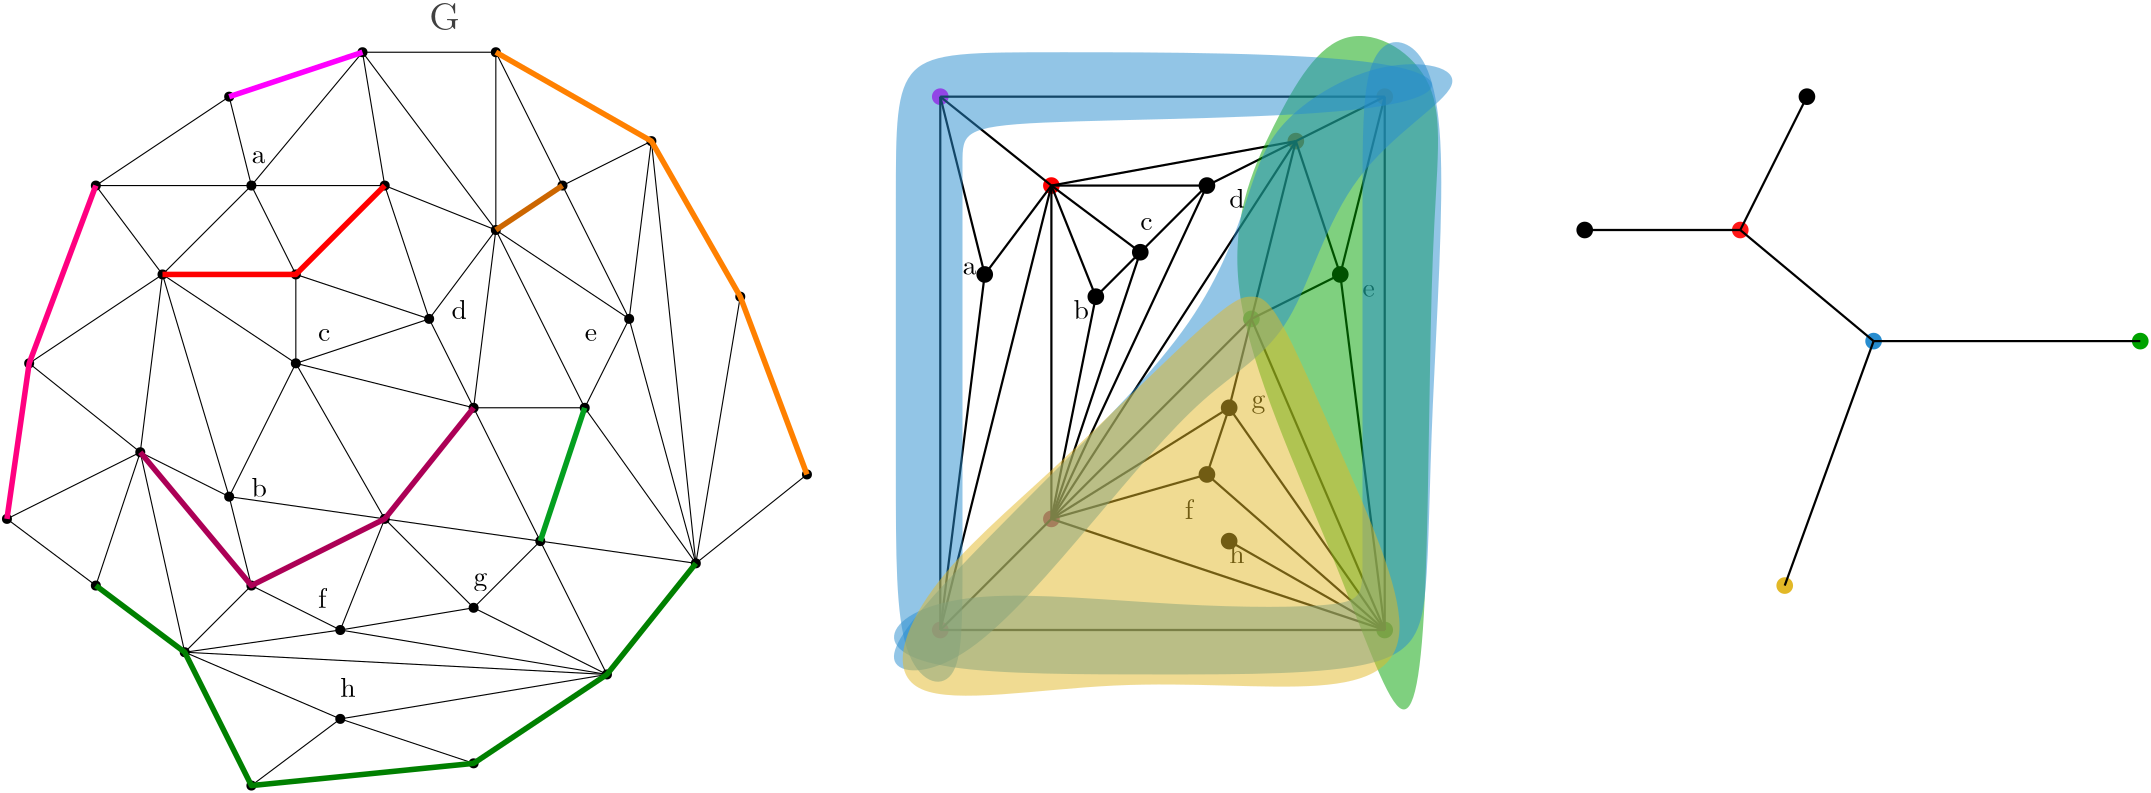 <?xml version="1.0"?>
<!DOCTYPE ipe SYSTEM "ipe.dtd">
<ipe version="70218" creator="Ipe 7.2.26">
<info created="D:20230404001250" modified="D:20230405235429"/>
<ipestyle name="basic">
<symbol name="arrow/arc(spx)">
<path stroke="sym-stroke" fill="sym-stroke" pen="sym-pen">
0 0 m
-1 0.333 l
-1 -0.333 l
h
</path>
</symbol>
<symbol name="arrow/farc(spx)">
<path stroke="sym-stroke" fill="white" pen="sym-pen">
0 0 m
-1 0.333 l
-1 -0.333 l
h
</path>
</symbol>
<symbol name="arrow/ptarc(spx)">
<path stroke="sym-stroke" fill="sym-stroke" pen="sym-pen">
0 0 m
-1 0.333 l
-0.8 0 l
-1 -0.333 l
h
</path>
</symbol>
<symbol name="arrow/fptarc(spx)">
<path stroke="sym-stroke" fill="white" pen="sym-pen">
0 0 m
-1 0.333 l
-0.8 0 l
-1 -0.333 l
h
</path>
</symbol>
<symbol name="mark/circle(sx)" transformations="translations">
<path fill="sym-stroke">
0.6 0 0 0.6 0 0 e
0.4 0 0 0.4 0 0 e
</path>
</symbol>
<symbol name="mark/disk(sx)" transformations="translations">
<path fill="sym-stroke">
0.6 0 0 0.6 0 0 e
</path>
</symbol>
<symbol name="mark/fdisk(sfx)" transformations="translations">
<group>
<path fill="sym-fill">
0.5 0 0 0.5 0 0 e
</path>
<path fill="sym-stroke" fillrule="eofill">
0.6 0 0 0.6 0 0 e
0.4 0 0 0.4 0 0 e
</path>
</group>
</symbol>
<symbol name="mark/box(sx)" transformations="translations">
<path fill="sym-stroke" fillrule="eofill">
-0.6 -0.6 m
0.6 -0.6 l
0.6 0.6 l
-0.6 0.6 l
h
-0.4 -0.4 m
0.4 -0.4 l
0.4 0.4 l
-0.4 0.4 l
h
</path>
</symbol>
<symbol name="mark/square(sx)" transformations="translations">
<path fill="sym-stroke">
-0.6 -0.6 m
0.6 -0.6 l
0.6 0.6 l
-0.6 0.6 l
h
</path>
</symbol>
<symbol name="mark/fsquare(sfx)" transformations="translations">
<group>
<path fill="sym-fill">
-0.5 -0.5 m
0.5 -0.5 l
0.5 0.5 l
-0.5 0.5 l
h
</path>
<path fill="sym-stroke" fillrule="eofill">
-0.6 -0.6 m
0.6 -0.6 l
0.6 0.6 l
-0.6 0.6 l
h
-0.4 -0.4 m
0.4 -0.4 l
0.4 0.4 l
-0.4 0.4 l
h
</path>
</group>
</symbol>
<symbol name="mark/cross(sx)" transformations="translations">
<group>
<path fill="sym-stroke">
-0.43 -0.57 m
0.57 0.43 l
0.43 0.57 l
-0.57 -0.43 l
h
</path>
<path fill="sym-stroke">
-0.43 0.57 m
0.57 -0.43 l
0.43 -0.57 l
-0.57 0.43 l
h
</path>
</group>
</symbol>
<symbol name="arrow/fnormal(spx)">
<path stroke="sym-stroke" fill="white" pen="sym-pen">
0 0 m
-1 0.333 l
-1 -0.333 l
h
</path>
</symbol>
<symbol name="arrow/pointed(spx)">
<path stroke="sym-stroke" fill="sym-stroke" pen="sym-pen">
0 0 m
-1 0.333 l
-0.8 0 l
-1 -0.333 l
h
</path>
</symbol>
<symbol name="arrow/fpointed(spx)">
<path stroke="sym-stroke" fill="white" pen="sym-pen">
0 0 m
-1 0.333 l
-0.8 0 l
-1 -0.333 l
h
</path>
</symbol>
<symbol name="arrow/linear(spx)">
<path stroke="sym-stroke" pen="sym-pen">
-1 0.333 m
0 0 l
-1 -0.333 l
</path>
</symbol>
<symbol name="arrow/fdouble(spx)">
<path stroke="sym-stroke" fill="white" pen="sym-pen">
0 0 m
-1 0.333 l
-1 -0.333 l
h
-1 0 m
-2 0.333 l
-2 -0.333 l
h
</path>
</symbol>
<symbol name="arrow/double(spx)">
<path stroke="sym-stroke" fill="sym-stroke" pen="sym-pen">
0 0 m
-1 0.333 l
-1 -0.333 l
h
-1 0 m
-2 0.333 l
-2 -0.333 l
h
</path>
</symbol>
<symbol name="arrow/mid-normal(spx)">
<path stroke="sym-stroke" fill="sym-stroke" pen="sym-pen">
0.5 0 m
-0.5 0.333 l
-0.5 -0.333 l
h
</path>
</symbol>
<symbol name="arrow/mid-fnormal(spx)">
<path stroke="sym-stroke" fill="white" pen="sym-pen">
0.5 0 m
-0.5 0.333 l
-0.5 -0.333 l
h
</path>
</symbol>
<symbol name="arrow/mid-pointed(spx)">
<path stroke="sym-stroke" fill="sym-stroke" pen="sym-pen">
0.5 0 m
-0.5 0.333 l
-0.3 0 l
-0.5 -0.333 l
h
</path>
</symbol>
<symbol name="arrow/mid-fpointed(spx)">
<path stroke="sym-stroke" fill="white" pen="sym-pen">
0.5 0 m
-0.5 0.333 l
-0.3 0 l
-0.5 -0.333 l
h
</path>
</symbol>
<symbol name="arrow/mid-double(spx)">
<path stroke="sym-stroke" fill="sym-stroke" pen="sym-pen">
1 0 m
0 0.333 l
0 -0.333 l
h
0 0 m
-1 0.333 l
-1 -0.333 l
h
</path>
</symbol>
<symbol name="arrow/mid-fdouble(spx)">
<path stroke="sym-stroke" fill="white" pen="sym-pen">
1 0 m
0 0.333 l
0 -0.333 l
h
0 0 m
-1 0.333 l
-1 -0.333 l
h
</path>
</symbol>
<anglesize name="22.5 deg" value="22.5"/>
<anglesize name="30 deg" value="30"/>
<anglesize name="45 deg" value="45"/>
<anglesize name="60 deg" value="60"/>
<anglesize name="90 deg" value="90"/>
<arrowsize name="large" value="10"/>
<arrowsize name="small" value="5"/>
<arrowsize name="tiny" value="3"/>
<color name="blue" value="0 0 1"/>
<color name="brown" value="0.647 0.165 0.165"/>
<color name="darkblue" value="0 0 0.545"/>
<color name="darkcyan" value="0 0.545 0.545"/>
<color name="darkgray" value="0.663"/>
<color name="darkgreen" value="0 0.392 0"/>
<color name="darkmagenta" value="0.545 0 0.545"/>
<color name="darkorange" value="1 0.549 0"/>
<color name="darkred" value="0.545 0 0"/>
<color name="gold" value="1 0.843 0"/>
<color name="gray" value="0.745"/>
<color name="green" value="0 1 0"/>
<color name="lightblue" value="0.678 0.847 0.902"/>
<color name="lightcyan" value="0.878 1 1"/>
<color name="lightgray" value="0.827"/>
<color name="lightgreen" value="0.565 0.933 0.565"/>
<color name="lightyellow" value="1 1 0.878"/>
<color name="navy" value="0 0 0.502"/>
<color name="orange" value="1 0.647 0"/>
<color name="pink" value="1 0.753 0.796"/>
<color name="purple" value="0.627 0.125 0.941"/>
<color name="red" value="1 0 0"/>
<color name="seagreen" value="0.18 0.545 0.341"/>
<color name="turquoise" value="0.251 0.878 0.816"/>
<color name="violet" value="0.933 0.51 0.933"/>
<color name="yellow" value="1 1 0"/>
<dashstyle name="dash dot dotted" value="[4 2 1 2 1 2] 0"/>
<dashstyle name="dash dotted" value="[4 2 1 2] 0"/>
<dashstyle name="dashed" value="[4] 0"/>
<dashstyle name="dotted" value="[1 3] 0"/>
<gridsize name="10 pts (~3.5 mm)" value="10"/>
<gridsize name="14 pts (~5 mm)" value="14"/>
<gridsize name="16 pts (~6 mm)" value="16"/>
<gridsize name="20 pts (~7 mm)" value="20"/>
<gridsize name="28 pts (~10 mm)" value="28"/>
<gridsize name="32 pts (~12 mm)" value="32"/>
<gridsize name="4 pts" value="4"/>
<gridsize name="56 pts (~20 mm)" value="56"/>
<gridsize name="8 pts (~3 mm)" value="8"/>
<opacity name="10%" value="0.1"/>
<opacity name="30%" value="0.3"/>
<opacity name="50%" value="0.5"/>
<opacity name="75%" value="0.75"/>
<pen name="fat" value="1.2"/>
<pen name="heavier" value="0.8"/>
<pen name="ultrafat" value="2"/>
<symbolsize name="large" value="5"/>
<symbolsize name="small" value="2"/>
<symbolsize name="tiny" value="1.1"/>
<textsize name="Huge" value="\Huge"/>
<textsize name="LARGE" value="\LARGE"/>
<textsize name="Large" value="\Large"/>
<textsize name="footnote" value="\footnotesize"/>
<textsize name="huge" value="\huge"/>
<textsize name="large" value="\large"/>
<textsize name="script" value="\scriptsize"/>
<textsize name="small" value="\small"/>
<textsize name="tiny" value="\tiny"/>
<textstyle name="center" begin="\begin{center}" end="\end{center}"/>
<textstyle name="item" begin="\begin{itemize}\item{}" end="\end{itemize}"/>
<textstyle name="itemize" begin="\begin{itemize}" end="\end{itemize}"/>
<tiling name="falling" angle="-60" step="4" width="1"/>
<tiling name="rising" angle="30" step="4" width="1"/>
</ipestyle>
<ipestyle name="customsize">
<layout paper="1280 720" origin="0 0" frame="1280 720"/>
</ipestyle>
<page>
<layer name="B_base_graph"/>
<layer name="tree"/>
<layer name="layer_1_path"/>
<layer name="layer_1_R"/>
<layer name="layer_1_color"/>
<layer name="path_cycle_G"/>
<layer name="layer_1_tau"/>
<layer name="layer_1_Q_R+-"/>
<layer name="layer_1_G1"/>
<layer name="layer_1_subG"/>
<layer name="G"/>
<layer name="G_partition"/>
<layer name="G_H"/>
<layer name="G_H_T"/>
<layer name="G_H_T_complete"/>
<view layers="G_H_T_complete" active="G_H_T_complete"/>
<use layer="B_base_graph" name="mark/disk(sx)" pos="288 672" size="normal"/>
<use name="mark/disk(sx)" pos="96 352" size="normal"/>
<use name="mark/disk(sx)" pos="496 352" size="normal"/>
<use name="mark/disk(sx)" pos="280 640" size="normal"/>
<use name="mark/disk(sx)" pos="320 632" size="normal"/>
<path stroke="0.549">
288 672 m
96 656
96 352 c
</path>
<path stroke="0.549">
288 672 m
488 656
496 352 c
</path>
<path stroke="0.549">
96 352 m
296 224
496 352 c
</path>
<use name="mark/disk(sx)" pos="256 616" size="normal"/>
<use name="mark/disk(sx)" pos="280 592" size="normal"/>
<use name="mark/disk(sx)" pos="232 576" size="normal"/>
<use name="mark/disk(sx)" pos="184 544" size="normal"/>
<use name="mark/disk(sx)" pos="240 544" size="normal"/>
<use name="mark/disk(sx)" pos="208 512" size="normal"/>
<use name="mark/disk(sx)" pos="328 592" size="normal"/>
<path stroke="0.549">
288 672 m
280 640 l
280 640 l
</path>
<path stroke="0.549">
288 672 m
320 632 l
</path>
<path stroke="0.549">
320 632 m
280 640 l
</path>
<path stroke="0.549">
280 640 m
256 616 l
</path>
<path stroke="0.549">
256 616 m
280 592 l
</path>
<path stroke="0.549">
280 592 m
280 640 l
</path>
<path stroke="0.549">
288 672 m
256 616 l
</path>
<path stroke="0.549">
256 616 m
232 576 l
</path>
<path stroke="0.549">
232 576 m
280 592 l
</path>
<path stroke="0.549">
320 632 m
280 592 l
</path>
<path stroke="0.549">
280 592 m
328 592 l
</path>
<path stroke="0.549">
328 592 m
320 632 l
</path>
<path stroke="0.549">
232 576 m
184 544 l
</path>
<path stroke="0.549">
184 544 m
240 544 l
</path>
<path stroke="0.549">
240 544 m
232 576 l
</path>
<path stroke="0.549">
280 592 m
240 544 l
</path>
<use name="mark/disk(sx)" pos="288 544" size="normal"/>
<use name="mark/disk(sx)" pos="328 528" size="normal"/>
<use name="mark/disk(sx)" pos="352 544" size="normal"/>
<use name="mark/disk(sx)" pos="384 560" size="normal"/>
<use name="mark/disk(sx)" pos="376 496" size="normal"/>
<use name="mark/disk(sx)" pos="416 504" size="normal"/>
<use name="mark/disk(sx)" pos="360 464" size="normal"/>
<use name="mark/disk(sx)" pos="400 408" size="normal"/>
<use name="mark/disk(sx)" pos="448 384" size="normal"/>
<use name="mark/disk(sx)" pos="416 352" size="normal"/>
<path stroke="0.549">
280 592 m
288 544 l
</path>
<path stroke="0.549">
288 544 m
240 544 l
240 544 l
</path>
<path stroke="0.549">
280 592 m
328 528 l
</path>
<path stroke="0.549">
288 544 m
328 528 l
</path>
<path stroke="0.549">
328 592 m
328 528 l
</path>
<path stroke="0.549">
328 528 m
352 544 l
</path>
<path stroke="0.549">
352 544 m
328 592 l
</path>
<path stroke="0.549">
328 592 m
384 560 l
</path>
<path stroke="0.549">
384 560 m
320 632 l
</path>
<path stroke="0.549">
384 560 m
352 544 l
</path>
<path stroke="0.549">
352 544 m
376 496 l
</path>
<path stroke="0.549">
376 496 m
328 528 l
</path>
<path stroke="0.549">
384 560 m
376 496 l
</path>
<path stroke="0.549">
376 496 m
360 464 l
</path>
<path stroke="0.549">
360 464 m
400 408 l
</path>
<path stroke="0.549">
400 408 m
376 496 l
</path>
<path stroke="0.549">
400 408 m
384 560 l
</path>
<path stroke="0.549">
384 560 m
416 504 l
416 504 l
</path>
<path stroke="0.549">
416 504 m
400 408 l
</path>
<path stroke="0.549">
400 408 m
416 352 l
</path>
<path stroke="0.549">
448 384 m
416 352 l
</path>
<path stroke="0.549">
400 408 m
448 384 l
</path>
<use name="mark/disk(sx)" pos="440 440" size="normal"/>
<use name="mark/disk(sx)" pos="320 464" size="normal"/>
<use name="mark/disk(sx)" pos="304 496" size="normal"/>
<use name="mark/disk(sx)" pos="256 480" size="normal"/>
<use name="mark/disk(sx)" pos="256 512" size="normal"/>
<path stroke="0.549">
416 504 m
440 440 l
</path>
<path stroke="0.549">
440 440 m
400 408 l
</path>
<path stroke="0.549">
440 440 m
448 384 l
</path>
<path stroke="0.549">
448 384 m
496 352 l
</path>
<path stroke="0.549">
416 352 m
496 352 l
</path>
<path stroke="0.549">
440 440 m
496 352 l
</path>
<path stroke="0.549">
328 528 m
360 464 l
</path>
<path stroke="0.549">
360 464 m
320 464 l
</path>
<path stroke="0.549">
328 528 m
320 464 l
</path>
<path stroke="0.549">
320 464 m
304 496 l
</path>
<path stroke="0.549">
304 496 m
328 528 l
</path>
<path stroke="0.549">
304 496 m
288 544 l
</path>
<path stroke="0.549">
288 544 m
256 512 l
</path>
<path stroke="0.549">
256 512 m
240 544 l
</path>
<path stroke="0.549">
256 512 m
304 496 l
</path>
<path stroke="0.549">
304 496 m
256 480 l
</path>
<path stroke="0.549">
256 480 m
256 512 l
</path>
<path stroke="0.549">
256 512 m
208 512 l
</path>
<path stroke="0.549">
208 512 m
256 480 l
</path>
<path stroke="0.549">
240 544 m
208 512 l
</path>
<path stroke="0.549">
208 512 m
184 544 l
</path>
<path stroke="0.549">
256 480 m
320 464 l
</path>
<use name="mark/disk(sx)" pos="344 416" size="normal"/>
<use name="mark/disk(sx)" pos="288 424" size="normal"/>
<use name="mark/disk(sx)" pos="232 432" size="normal"/>
<use name="mark/disk(sx)" pos="160 480" size="normal"/>
<use name="mark/disk(sx)" pos="152 424" size="normal"/>
<use name="mark/disk(sx)" pos="136 384" size="normal"/>
<use name="mark/disk(sx)" pos="176 344" size="normal"/>
<use name="mark/disk(sx)" pos="184 400" size="normal"/>
<use name="mark/disk(sx)" pos="216 376" size="normal"/>
<use name="mark/disk(sx)" pos="200 448" size="normal"/>
<path stroke="0.549">
184 544 m
160 480 l
</path>
<path stroke="0.549">
160 480 m
208 512 l
</path>
<path stroke="0.549">
208 512 m
200 448 l
</path>
<path stroke="0.549">
208 512 m
232 432 l
</path>
<path stroke="0.549">
232 432 m
256 480 l
</path>
<path stroke="0.549">
232 432 m
200 448 l
</path>
<path stroke="0.549">
200 448 m
160 480 l
</path>
<path stroke="0.549">
160 480 m
152 424 l
</path>
<path stroke="0.549">
152 424 m
200 448 l
</path>
<path stroke="0.549">
200 448 m
184 400 l
</path>
<path stroke="0.549">
184 400 m
152 424 l
</path>
<path stroke="0.549">
152 424 m
136 384 l
</path>
<path stroke="0.549">
136 384 m
184 400 l
</path>
<path stroke="0.549">
136 384 m
96 352 l
</path>
<path stroke="0.549">
96 352 m
152 424 l
</path>
<path stroke="0.549">
184 400 m
176 344 l
</path>
<path stroke="0.549">
176 344 m
136 384 l
</path>
<path stroke="0.549">
184 400 m
216 376 l
</path>
<path stroke="0.549">
216 376 m
176 344 l
</path>
<path stroke="0.549">
200 448 m
216 376 l
</path>
<path stroke="0.549">
96 352 m
176 344 l
</path>
<path stroke="0.549">
256 480 m
288 424 l
</path>
<path stroke="0.549">
288 424 m
232 432 l
</path>
<path stroke="0.549">
288 424 m
320 464 l
</path>
<path stroke="0.549">
360 464 m
344 416 l
</path>
<path stroke="0.549">
344 416 m
320 464 l
</path>
<path stroke="0.549">
288 424 m
344 416 l
</path>
<path stroke="0.549">
344 416 m
400 408 l
</path>
<use name="mark/disk(sx)" pos="368 368" size="normal"/>
<path stroke="0.549">
416 352 m
368 368 l
</path>
<path stroke="0.549">
400 408 m
368 368 l
</path>
<path stroke="0.549">
368 368 m
344 416 l
</path>
<use name="mark/disk(sx)" pos="240 400" size="normal"/>
<use name="mark/disk(sx)" pos="320 392" size="normal"/>
<use name="mark/disk(sx)" pos="320 336" size="normal"/>
<use name="mark/disk(sx)" pos="272 352" size="normal"/>
<use name="mark/disk(sx)" pos="240 328" size="normal"/>
<path stroke="0.549">
176 344 m
240 328 l
</path>
<path stroke="0.549">
240 328 m
320 336 l
</path>
<path stroke="0.549">
320 336 m
272 352 l
</path>
<path stroke="0.549">
272 352 m
240 328 l
</path>
<path stroke="0.549">
240 328 m
216 376 l
</path>
<path stroke="0.549">
216 376 m
272 352 l
</path>
<path stroke="0.549">
320 336 m
416 352 l
</path>
<path stroke="0.549">
368 368 m
320 336 l
</path>
<path stroke="0.549">
320 392 m
368 368 l
</path>
<path stroke="0.549">
320 392 m
344 416 l
</path>
<path stroke="0.549">
320 392 m
288 424 l
</path>
<path stroke="0.549">
288 424 m
240 400 l
</path>
<path stroke="0.549">
240 400 m
232 432 l
</path>
<path stroke="0.549">
240 400 m
200 448 l
</path>
<path stroke="0.549">
240 400 m
216 376 l
</path>
<path stroke="0.549">
272 352 m
368 368 l
</path>
<use name="mark/disk(sx)" pos="272 384" size="normal"/>
<path stroke="0.549">
240 400 m
272 384 l
</path>
<path stroke="0.549">
216 376 m
272 384 l
</path>
<path stroke="0.549">
272 384 m
320 392 l
</path>
<path stroke="0.549">
288 424 m
272 384 l
</path>
<path stroke="0.549">
272 384 m
368 368 l
</path>
<path stroke="0.549">
216 376 m
368 368 l
</path>
<path stroke="0.549">
256 616 m
216 592
184 544 c
</path>
<path stroke="0.549">
288 672 m
200 624
184 544 c
</path>
<path stroke="0.549">
184 544 m
136 520
120 488
96 352 c
</path>
<path stroke="0.549">
160 480 m
128 440
96 352 c
</path>
<path stroke="0.549">
96 352 m
184 320
240 328 c
</path>
<path stroke="0.549">
240 328 m
336 304
416 320
496 352 c
</path>
<path stroke="0.549">
320 336 m
416 336
496 352 c
</path>
<path stroke="0.549">
416 504 m
472 456
496 352 c
</path>
<path stroke="0.549">
320 632 m
408 616
472 496
496 352 c
</path>
<path stroke="0.549">
320 632 m
416 576
416 504 c
</path>
<use layer="tree" name="mark/disk(sx)" pos="288 672" size="normal"/>
<use name="mark/disk(sx)" pos="96 352" size="normal"/>
<use name="mark/disk(sx)" pos="496 352" size="normal"/>
<use name="mark/disk(sx)" pos="280 640" size="normal"/>
<use name="mark/disk(sx)" pos="320 632" size="normal"/>
<path stroke="0" pen="fat">
288 672 m
96 656
96 352 c
</path>
<path stroke="0.549">
288 672 m
488 656
496 352 c
</path>
<path stroke="0" pen="fat">
96 352 m
296 224
496 352 c
</path>
<use name="mark/disk(sx)" pos="256 616" size="normal"/>
<use name="mark/disk(sx)" pos="280 592" size="normal"/>
<use name="mark/disk(sx)" pos="232 576" size="normal"/>
<use name="mark/disk(sx)" pos="184 544" size="normal"/>
<use name="mark/disk(sx)" pos="240 544" size="normal"/>
<use name="mark/disk(sx)" pos="208 512" size="normal"/>
<use name="mark/disk(sx)" pos="328 592" size="normal"/>
<path stroke="0" pen="fat">
288 672 m
280 640 l
280 640 l
</path>
<path stroke="0" pen="fat">
288 672 m
320 632 l
</path>
<path stroke="0.549">
320 632 m
280 640 l
</path>
<path stroke="0" pen="fat">
280 640 m
256 616 l
</path>
<path stroke="0.549">
256 616 m
280 592 l
</path>
<path stroke="0" pen="fat">
280 592 m
280 640 l
</path>
<path stroke="0.549">
288 672 m
256 616 l
</path>
<path stroke="0.549">
256 616 m
232 576 l
</path>
<path stroke="0" pen="fat">
232 576 m
280 592 l
</path>
<path stroke="0.549">
320 632 m
280 592 l
</path>
<path stroke="0.549">
280 592 m
328 592 l
</path>
<path stroke="0" pen="fat">
328 592 m
320 632 l
</path>
<path stroke="0.549">
232 576 m
184 544 l
</path>
<path stroke="0.549">
184 544 m
240 544 l
</path>
<path stroke="0.549">
240 544 m
232 576 l
</path>
<path stroke="0.549">
280 592 m
240 544 l
</path>
<use name="mark/disk(sx)" pos="288 544" size="normal"/>
<use name="mark/disk(sx)" pos="328 528" size="normal"/>
<use name="mark/disk(sx)" pos="352 544" size="normal"/>
<use name="mark/disk(sx)" pos="384 560" size="normal"/>
<use name="mark/disk(sx)" pos="376 496" size="normal"/>
<use name="mark/disk(sx)" pos="416 504" size="normal"/>
<use name="mark/disk(sx)" pos="360 464" size="normal"/>
<use name="mark/disk(sx)" pos="400 408" size="normal"/>
<use name="mark/disk(sx)" pos="448 384" size="normal"/>
<use name="mark/disk(sx)" pos="416 352" size="normal"/>
<path stroke="0.549">
280 592 m
288 544 l
</path>
<path stroke="0.549">
288 544 m
240 544 l
240 544 l
</path>
<path stroke="0.549">
280 592 m
328 528 l
</path>
<path stroke="0" pen="fat">
288 544 m
328 528 l
</path>
<path stroke="0.549">
328 592 m
328 528 l
</path>
<path stroke="0" pen="fat">
328 528 m
352 544 l
</path>
<path stroke="0.549">
352 544 m
328 592 l
</path>
<path stroke="0" pen="fat">
328 592 m
384 560 l
</path>
<path stroke="0.549">
384 560 m
320 632 l
</path>
<path stroke="0" pen="fat">
384 560 m
352 544 l
</path>
<path stroke="0.549">
352 544 m
376 496 l
</path>
<path stroke="0.549">
376 496 m
328 528 l
</path>
<path stroke="0.549">
384 560 m
376 496 l
</path>
<path stroke="0" pen="fat">
376 496 m
360 464 l
</path>
<path stroke="0.549">
360 464 m
400 408 l
</path>
<path stroke="0.549">
400 408 m
376 496 l
</path>
<path stroke="0.549">
400 408 m
384 560 l
</path>
<path stroke="0" pen="fat">
384 560 m
416 504 l
416 504 l
</path>
<path stroke="0.549">
416 504 m
400 408 l
</path>
<path stroke="0.549">
400 408 m
416 352 l
</path>
<path stroke="0.549">
448 384 m
416 352 l
</path>
<path stroke="0.549">
400 408 m
448 384 l
</path>
<use name="mark/disk(sx)" pos="440 440" size="normal"/>
<use name="mark/disk(sx)" pos="320 464" size="normal"/>
<use name="mark/disk(sx)" pos="304 496" size="normal"/>
<use name="mark/disk(sx)" pos="256 480" size="normal"/>
<use name="mark/disk(sx)" pos="256 512" size="normal"/>
<path stroke="0" pen="fat">
416 504 m
440 440 l
</path>
<path stroke="0.549">
440 440 m
400 408 l
</path>
<path stroke="0.549">
440 440 m
448 384 l
</path>
<path stroke="0" pen="fat">
448 384 m
496 352 l
</path>
<path stroke="0" pen="fat">
416 352 m
496 352 l
</path>
<path stroke="0.549">
440 440 m
496 352 l
</path>
<path stroke="0.549">
328 528 m
360 464 l
</path>
<path stroke="0.549">
360 464 m
320 464 l
</path>
<path stroke="0.549">
328 528 m
320 464 l
</path>
<path stroke="0.549">
320 464 m
304 496 l
</path>
<path stroke="0.549">
304 496 m
328 528 l
</path>
<path stroke="0" pen="fat">
304 496 m
288 544 l
</path>
<path stroke="0" pen="fat">
288 544 m
256 512 l
</path>
<path stroke="0" pen="fat">
256 512 m
240 544 l
</path>
<path stroke="0.549">
256 512 m
304 496 l
</path>
<path stroke="0.549">
304 496 m
256 480 l
</path>
<path stroke="0.549">
256 480 m
256 512 l
</path>
<path stroke="0" pen="fat">
256 512 m
208 512 l
</path>
<path stroke="0.549">
208 512 m
256 480 l
</path>
<path stroke="0.549">
240 544 m
208 512 l
</path>
<path stroke="0.549">
208 512 m
184 544 l
</path>
<path stroke="0" pen="fat">
256 480 m
320 464 l
</path>
<use name="mark/disk(sx)" pos="344 416" size="normal"/>
<use name="mark/disk(sx)" pos="288 424" size="normal"/>
<use name="mark/disk(sx)" pos="232 432" size="normal"/>
<use name="mark/disk(sx)" pos="160 480" size="normal"/>
<use name="mark/disk(sx)" pos="152 424" size="normal"/>
<use name="mark/disk(sx)" pos="136 384" size="normal"/>
<use name="mark/disk(sx)" pos="176 344" size="normal"/>
<use name="mark/disk(sx)" pos="184 400" size="normal"/>
<use name="mark/disk(sx)" pos="216 376" size="normal"/>
<use name="mark/disk(sx)" pos="200 448" size="normal"/>
<path stroke="0" pen="fat">
184 544 m
160 480 l
</path>
<path stroke="0.549">
160 480 m
208 512 l
</path>
<path stroke="0.549">
208 512 m
200 448 l
</path>
<path stroke="0" pen="fat">
208 512 m
232 432 l
</path>
<path stroke="0.549">
232 432 m
256 480 l
</path>
<path stroke="0.549">
232 432 m
200 448 l
</path>
<path stroke="0" pen="fat">
200 448 m
160 480 l
</path>
<path stroke="0" pen="fat">
160 480 m
152 424 l
</path>
<path stroke="0.549">
152 424 m
200 448 l
</path>
<path stroke="0.549">
200 448 m
184 400 l
</path>
<path stroke="0.549">
184 400 m
152 424 l
</path>
<path stroke="0.549">
152 424 m
136 384 l
</path>
<path stroke="0" pen="fat">
136 384 m
184 400 l
</path>
<path stroke="0" pen="fat">
136 384 m
96 352 l
</path>
<path stroke="0.549">
96 352 m
152 424 l
</path>
<path stroke="0.549">
184 400 m
176 344 l
</path>
<path stroke="0" pen="fat">
176 344 m
136 384 l
</path>
<path stroke="0" pen="fat">
184 400 m
216 376 l
</path>
<path stroke="0.549">
216 376 m
176 344 l
</path>
<path stroke="0.549">
200 448 m
216 376 l
</path>
<path stroke="0.549">
96 352 m
176 344 l
</path>
<path stroke="0.549">
256 480 m
288 424 l
</path>
<path stroke="0.549">
288 424 m
232 432 l
</path>
<path stroke="0" pen="fat">
288 424 m
320 464 l
</path>
<path stroke="0" pen="fat">
360 464 m
344 416 l
</path>
<path stroke="0.549">
344 416 m
320 464 l
</path>
<path stroke="0.549">
288 424 m
344 416 l
</path>
<path stroke="0.549">
344 416 m
400 408 l
</path>
<use name="mark/disk(sx)" pos="368 368" size="normal"/>
<path stroke="0.549">
416 352 m
368 368 l
</path>
<path stroke="0" pen="fat">
400 408 m
368 368 l
</path>
<path stroke="0" pen="fat">
368 368 m
344 416 l
</path>
<use name="mark/disk(sx)" pos="240 400" size="normal"/>
<use name="mark/disk(sx)" pos="320 392" size="normal"/>
<use name="mark/disk(sx)" pos="320 336" size="normal"/>
<use name="mark/disk(sx)" pos="272 352" size="normal"/>
<use name="mark/disk(sx)" pos="240 328" size="normal"/>
<path stroke="0.549">
176 344 m
240 328 l
</path>
<path stroke="0" pen="fat">
240 328 m
320 336 l
</path>
<path stroke="0" pen="fat">
320 336 m
272 352 l
</path>
<path stroke="0.549">
272 352 m
240 328 l
</path>
<path stroke="0" pen="fat">
240 328 m
216 376 l
</path>
<path stroke="0.549">
216 376 m
272 352 l
</path>
<path stroke="0.549">
320 336 m
416 352 l
</path>
<path stroke="0" pen="fat">
368 368 m
320 336 l
</path>
<path stroke="0" pen="fat">
320 392 m
368 368 l
</path>
<path stroke="0.549">
320 392 m
344 416 l
</path>
<path stroke="0.549">
320 392 m
288 424 l
</path>
<path stroke="0" pen="fat">
288 424 m
240 400 l
</path>
<path stroke="0.549">
240 400 m
232 432 l
</path>
<path stroke="0" pen="fat">
240 400 m
200 448 l
</path>
<path stroke="0.549">
240 400 m
216 376 l
</path>
<path stroke="0.549">
272 352 m
368 368 l
</path>
<use name="mark/disk(sx)" pos="272 384" size="normal"/>
<path stroke="0" pen="fat">
240 400 m
272 384 l
</path>
<path stroke="0.549">
216 376 m
272 384 l
</path>
<path stroke="0.549">
272 384 m
320 392 l
</path>
<path stroke="0.549">
288 424 m
272 384 l
</path>
<path stroke="0.549">
272 384 m
368 368 l
</path>
<path stroke="0.549">
216 376 m
368 368 l
</path>
<path stroke="0" pen="fat">
256 616 m
216 592
184 544 c
</path>
<path stroke="0.549">
288 672 m
200 624
184 544 c
</path>
<path stroke="0.549">
184 544 m
136 520
120 488
96 352 c
</path>
<path stroke="0.549">
160 480 m
128 440
96 352 c
</path>
<path stroke="0.549">
96 352 m
184 320
240 328 c
</path>
<path stroke="0.549">
240 328 m
336 304
416 320
496 352 c
</path>
<path stroke="0.549">
320 336 m
416 336
496 352 c
</path>
<path stroke="0.549">
416 504 m
472 456
496 352 c
</path>
<path stroke="0.549">
320 632 m
408 616
472 496
496 352 c
</path>
<path stroke="0.549">
320 632 m
416 576
416 504 c
</path>
<text transformations="translations" pos="280 680" stroke="0" type="label" width="18.016" height="6.128" depth="0" valign="baseline">root</text>
<use layer="layer_1_path" name="mark/disk(sx)" pos="288 672" size="normal"/>
<use name="mark/disk(sx)" pos="96 352" size="normal"/>
<use name="mark/disk(sx)" pos="496 352" size="normal"/>
<use name="mark/disk(sx)" pos="280 640" size="normal"/>
<use name="mark/disk(sx)" pos="320 632" size="normal"/>
<path stroke="0" pen="fat">
288 672 m
96 656
96 352 c
</path>
<path stroke="0.549">
288 672 m
488 656
496 352 c
</path>
<path stroke="0" pen="fat">
96 352 m
296 224
496 352 c
</path>
<use name="mark/disk(sx)" pos="256 616" size="normal"/>
<use name="mark/disk(sx)" pos="280 592" size="normal"/>
<use name="mark/disk(sx)" pos="232 576" size="normal"/>
<use name="mark/disk(sx)" pos="184 544" size="normal"/>
<use name="mark/disk(sx)" pos="240 544" size="normal"/>
<use name="mark/disk(sx)" pos="208 512" size="normal"/>
<use name="mark/disk(sx)" pos="328 592" size="normal"/>
<path stroke="0" pen="fat">
288 672 m
280 640 l
280 640 l
</path>
<path stroke="0" pen="fat">
288 672 m
320 632 l
</path>
<path stroke="0.549">
320 632 m
280 640 l
</path>
<path stroke="0" pen="fat">
280 640 m
256 616 l
</path>
<path stroke="0.549">
256 616 m
280 592 l
</path>
<path stroke="0" pen="fat">
280 592 m
280 640 l
</path>
<path stroke="0.549">
288 672 m
256 616 l
</path>
<path stroke="0.549">
256 616 m
232 576 l
</path>
<path stroke="1 0 1" pen="ultrafat">
232 576 m
280 592 l
</path>
<path stroke="0.549">
320 632 m
280 592 l
</path>
<path stroke="0.549">
280 592 m
328 592 l
</path>
<path stroke="0" pen="fat">
328 592 m
320 632 l
</path>
<path stroke="0.549">
232 576 m
184 544 l
</path>
<path stroke="0.549">
184 544 m
240 544 l
</path>
<path stroke="0.549">
240 544 m
232 576 l
</path>
<path stroke="0.549">
280 592 m
240 544 l
</path>
<use name="mark/disk(sx)" pos="288 544" size="normal"/>
<use name="mark/disk(sx)" pos="328 528" size="normal"/>
<use name="mark/disk(sx)" pos="352 544" size="normal"/>
<use name="mark/disk(sx)" pos="384 560" size="normal"/>
<use name="mark/disk(sx)" pos="376 496" size="normal"/>
<use name="mark/disk(sx)" pos="416 504" size="normal"/>
<use name="mark/disk(sx)" pos="360 464" size="normal"/>
<use name="mark/disk(sx)" pos="400 408" size="normal"/>
<use name="mark/disk(sx)" pos="448 384" size="normal"/>
<use name="mark/disk(sx)" pos="416 352" size="normal"/>
<path stroke="0.549">
280 592 m
288 544 l
</path>
<path stroke="0.549">
288 544 m
240 544 l
240 544 l
</path>
<path stroke="0.549">
280 592 m
328 528 l
</path>
<path stroke="0" pen="fat">
288 544 m
328 528 l
</path>
<path stroke="0.549">
328 592 m
328 528 l
</path>
<path stroke="0" pen="fat">
328 528 m
352 544 l
</path>
<path stroke="0.549">
352 544 m
328 592 l
</path>
<path stroke="1 0.502 0" pen="ultrafat">
328 592 m
384 560 l
</path>
<path stroke="0.549">
384 560 m
320 632 l
</path>
<path stroke="0" pen="fat">
384 560 m
352 544 l
</path>
<path stroke="0.549">
352 544 m
376 496 l
</path>
<path stroke="0.549">
376 496 m
328 528 l
</path>
<path stroke="0.549">
384 560 m
376 496 l
</path>
<path stroke="0" pen="fat">
376 496 m
360 464 l
</path>
<path stroke="0.549">
360 464 m
400 408 l
</path>
<path stroke="0.549">
400 408 m
376 496 l
</path>
<path stroke="0.549">
400 408 m
384 560 l
</path>
<path stroke="1 0.502 0" pen="ultrafat">
384 560 m
416 504 l
416 504 l
</path>
<path stroke="0.549">
416 504 m
400 408 l
</path>
<path stroke="0.549">
400 408 m
416 352 l
</path>
<path stroke="0.549">
448 384 m
416 352 l
</path>
<path stroke="0.549">
400 408 m
448 384 l
</path>
<use name="mark/disk(sx)" pos="440 440" size="normal"/>
<use name="mark/disk(sx)" pos="320 464" size="normal"/>
<use name="mark/disk(sx)" pos="304 496" size="normal"/>
<use name="mark/disk(sx)" pos="256 480" size="normal"/>
<use name="mark/disk(sx)" pos="256 512" size="normal"/>
<path stroke="1 0.502 0" pen="ultrafat">
416 504 m
440 440 l
</path>
<path stroke="0.549">
440 440 m
400 408 l
</path>
<path stroke="0.549">
440 440 m
448 384 l
</path>
<path stroke="0" pen="fat">
448 384 m
496 352 l
</path>
<path stroke="0" pen="fat">
416 352 m
496 352 l
</path>
<path stroke="0.549">
440 440 m
496 352 l
</path>
<path stroke="0.549">
328 528 m
360 464 l
</path>
<path stroke="0.549">
360 464 m
320 464 l
</path>
<path stroke="0.549">
328 528 m
320 464 l
</path>
<path stroke="0.549">
320 464 m
304 496 l
</path>
<path stroke="0.549">
304 496 m
328 528 l
</path>
<path stroke="0" pen="fat">
304 496 m
288 544 l
</path>
<path stroke="0" pen="fat">
288 544 m
256 512 l
</path>
<path stroke="0" pen="fat">
256 512 m
240 544 l
</path>
<path stroke="0.549">
256 512 m
304 496 l
</path>
<path stroke="0.549">
304 496 m
256 480 l
</path>
<path stroke="0.549">
256 480 m
256 512 l
</path>
<path stroke="0" pen="fat">
256 512 m
208 512 l
</path>
<path stroke="0.549">
208 512 m
256 480 l
</path>
<path stroke="0.549">
240 544 m
208 512 l
</path>
<path stroke="0.549">
208 512 m
184 544 l
</path>
<path stroke="0" pen="fat">
256 480 m
320 464 l
</path>
<use name="mark/disk(sx)" pos="344 416" size="normal"/>
<use name="mark/disk(sx)" pos="288 424" size="normal"/>
<use name="mark/disk(sx)" pos="232 432" size="normal"/>
<use name="mark/disk(sx)" pos="160 480" size="normal"/>
<use name="mark/disk(sx)" pos="152 424" size="normal"/>
<use name="mark/disk(sx)" pos="136 384" size="normal"/>
<use name="mark/disk(sx)" pos="176 344" size="normal"/>
<use name="mark/disk(sx)" pos="184 400" size="normal"/>
<use name="mark/disk(sx)" pos="216 376" size="normal"/>
<use name="mark/disk(sx)" pos="200 448" size="normal"/>
<path stroke="1 0 0.502" pen="ultrafat">
184 544 m
160 480 l
</path>
<path stroke="0.549">
160 480 m
208 512 l
</path>
<path stroke="0.549">
208 512 m
200 448 l
</path>
<path stroke="0" pen="fat">
208 512 m
232 432 l
</path>
<path stroke="0.549">
232 432 m
256 480 l
</path>
<path stroke="0.549">
232 432 m
200 448 l
</path>
<path stroke="0" pen="fat">
200 448 m
160 480 l
</path>
<path stroke="1 0 0.502" pen="ultrafat">
160 480 m
152 424 l
</path>
<path stroke="0.549">
152 424 m
200 448 l
</path>
<path stroke="0.549">
200 448 m
184 400 l
</path>
<path stroke="0.549">
184 400 m
152 424 l
</path>
<path stroke="0.549">
152 424 m
136 384 l
</path>
<path stroke="0" pen="fat">
136 384 m
184 400 l
</path>
<path stroke="0" pen="fat">
136 384 m
96 352 l
</path>
<path stroke="0.549">
96 352 m
152 424 l
</path>
<path stroke="0.549">
184 400 m
176 344 l
</path>
<path stroke="0" pen="fat">
176 344 m
136 384 l
</path>
<path stroke="0 0.502 0" pen="ultrafat">
184 400 m
216 376 l
</path>
<path stroke="0.549">
216 376 m
176 344 l
</path>
<path stroke="0.549">
200 448 m
216 376 l
</path>
<path stroke="0.549">
96 352 m
176 344 l
</path>
<path stroke="0.549">
256 480 m
288 424 l
</path>
<path stroke="0.549">
288 424 m
232 432 l
</path>
<path stroke="0" pen="fat">
288 424 m
320 464 l
</path>
<path stroke="0" pen="fat">
360 464 m
344 416 l
</path>
<path stroke="0.549">
344 416 m
320 464 l
</path>
<path stroke="0.549">
288 424 m
344 416 l
</path>
<path stroke="0.549">
344 416 m
400 408 l
</path>
<use name="mark/disk(sx)" pos="368 368" size="normal"/>
<path stroke="0.549">
416 352 m
368 368 l
</path>
<path stroke="0 0.502 0" pen="ultrafat">
400 408 m
368 368 l
</path>
<path stroke="0" pen="fat">
368 368 m
344 416 l
</path>
<use name="mark/disk(sx)" pos="240 400" size="normal"/>
<use name="mark/disk(sx)" pos="320 392" size="normal"/>
<use name="mark/disk(sx)" pos="320 336" size="normal"/>
<use name="mark/disk(sx)" pos="272 352" size="normal"/>
<use name="mark/disk(sx)" pos="240 328" size="normal"/>
<path stroke="0.549">
176 344 m
240 328 l
</path>
<path stroke="0 0.502 0" pen="ultrafat">
240 328 m
320 336 l
</path>
<path stroke="0" pen="fat">
320 336 m
272 352 l
</path>
<path stroke="0.549">
272 352 m
240 328 l
</path>
<path stroke="0 0.502 0" pen="ultrafat">
240 328 m
216 376 l
</path>
<path stroke="0.549">
216 376 m
272 352 l
</path>
<path stroke="0.549">
320 336 m
416 352 l
</path>
<path stroke="0 0.502 0" pen="ultrafat">
368 368 m
320 336 l
</path>
<path stroke="0" pen="fat">
320 392 m
368 368 l
</path>
<path stroke="0.549">
320 392 m
344 416 l
</path>
<path stroke="0.549">
320 392 m
288 424 l
</path>
<path stroke="0" pen="fat">
288 424 m
240 400 l
</path>
<path stroke="0.549">
240 400 m
232 432 l
</path>
<path stroke="0" pen="fat">
240 400 m
200 448 l
</path>
<path stroke="0.549">
240 400 m
216 376 l
</path>
<path stroke="0.549">
272 352 m
368 368 l
</path>
<use name="mark/disk(sx)" pos="272 384" size="normal"/>
<path stroke="0" pen="fat">
240 400 m
272 384 l
</path>
<path stroke="0.549">
216 376 m
272 384 l
</path>
<path stroke="0.549">
272 384 m
320 392 l
</path>
<path stroke="0.549">
288 424 m
272 384 l
</path>
<path stroke="0.549">
272 384 m
368 368 l
</path>
<path stroke="0.549">
216 376 m
368 368 l
</path>
<path stroke="0" pen="fat">
256 616 m
216 592
184 544 c
</path>
<path stroke="0.549">
288 672 m
200 624
184 544 c
</path>
<path stroke="0.549">
184 544 m
136 520
120 488
96 352 c
</path>
<path stroke="0.549">
160 480 m
128 440
96 352 c
</path>
<path stroke="0.549">
96 352 m
184 320
240 328 c
</path>
<path stroke="0.549">
240 328 m
336 304
416 320
496 352 c
</path>
<path stroke="0.549">
320 336 m
416 336
496 352 c
</path>
<path stroke="0.549">
416 504 m
472 456
496 352 c
</path>
<path stroke="0.549">
320 632 m
408 616
472 496
496 352 c
</path>
<path stroke="0.549">
320 632 m
416 576
416 504 c
</path>
<text transformations="translations" pos="280 680" stroke="0" type="label" width="18.016" height="6.128" depth="0" valign="baseline">root</text>
<text transformations="translations" pos="416 528" stroke="darkorange" type="label" width="19.216" height="9.805" depth="2.15" valign="baseline" size="Large">$P_1$
</text>
<text matrix="1 0 0 1 -120 -216" transformations="translations" pos="416 528" stroke="darkgreen" type="label" width="19.216" height="9.805" depth="2.15" valign="baseline" size="Large">$P_2$
</text>
<text matrix="1 0 0 1 -288 -72" transformations="translations" pos="416 528" stroke="1 0 0.502" type="label" width="19.216" height="9.805" depth="2.15" valign="baseline" size="Large">$P_3$
</text>
<text matrix="1 0 0 1 -168 64" transformations="translations" pos="416 528" stroke="1 0 1" type="label" width="19.216" height="9.805" depth="2.15" valign="baseline" size="Large">$P_4$
</text>
<use layer="layer_1_R" name="mark/disk(sx)" pos="288 672" size="normal"/>
<use name="mark/disk(sx)" pos="96 352" size="normal"/>
<use name="mark/disk(sx)" pos="496 352" size="normal"/>
<use name="mark/disk(sx)" pos="280 640" size="normal"/>
<use name="mark/disk(sx)" pos="320 632" size="normal"/>
<path stroke="0" pen="fat">
288 672 m
96 656
96 352 c
</path>
<path stroke="0.549">
288 672 m
488 656
496 352 c
</path>
<path stroke="0" pen="fat">
96 352 m
296 224
496 352 c
</path>
<use name="mark/disk(sx)" pos="256 616" size="normal"/>
<use name="mark/disk(sx)" pos="280 592" size="normal"/>
<use name="mark/disk(sx)" pos="232 576" size="normal"/>
<use name="mark/disk(sx)" pos="184 544" size="normal"/>
<use name="mark/disk(sx)" pos="240 544" size="normal"/>
<use name="mark/disk(sx)" pos="208 512" size="normal"/>
<use name="mark/disk(sx)" pos="328 592" size="normal"/>
<path stroke="0" pen="fat">
288 672 m
280 640 l
280 640 l
</path>
<path stroke="0" pen="fat">
288 672 m
320 632 l
</path>
<path stroke="0.549">
320 632 m
280 640 l
</path>
<path stroke="0" pen="fat">
280 640 m
256 616 l
</path>
<path stroke="0.549">
256 616 m
280 592 l
</path>
<path stroke="0" pen="fat">
280 592 m
280 640 l
</path>
<path stroke="0.549">
288 672 m
256 616 l
</path>
<path stroke="0.549">
256 616 m
232 576 l
</path>
<path stroke="1 0 0.502" pen="ultrafat">
232 576 m
280 592 l
</path>
<path stroke="0.549">
320 632 m
280 592 l
</path>
<path stroke="0.549">
280 592 m
328 592 l
</path>
<path stroke="0" pen="fat">
328 592 m
320 632 l
</path>
<path stroke="1 0 0.502" pen="ultrafat">
232 576 m
184 544 l
</path>
<path stroke="0.549">
184 544 m
240 544 l
</path>
<path stroke="0.549">
240 544 m
232 576 l
</path>
<path stroke="0.549">
280 592 m
240 544 l
</path>
<use name="mark/disk(sx)" pos="288 544" size="normal"/>
<use name="mark/disk(sx)" pos="328 528" size="normal"/>
<use name="mark/disk(sx)" pos="352 544" size="normal"/>
<use name="mark/disk(sx)" pos="384 560" size="normal"/>
<use name="mark/disk(sx)" pos="376 496" size="normal"/>
<use name="mark/disk(sx)" pos="416 504" size="normal"/>
<use name="mark/disk(sx)" pos="360 464" size="normal"/>
<use name="mark/disk(sx)" pos="400 408" size="normal"/>
<use name="mark/disk(sx)" pos="448 384" size="normal"/>
<use name="mark/disk(sx)" pos="416 352" size="normal"/>
<path stroke="0.549">
280 592 m
288 544 l
</path>
<path stroke="0.549">
288 544 m
240 544 l
240 544 l
</path>
<path stroke="0.549">
280 592 m
328 528 l
</path>
<path stroke="0" pen="fat">
288 544 m
328 528 l
</path>
<path stroke="0.549">
328 592 m
328 528 l
</path>
<path stroke="0" pen="fat">
328 528 m
352 544 l
</path>
<path stroke="0.549">
352 544 m
328 592 l
</path>
<path stroke="1 0.502 0" pen="ultrafat">
328 592 m
384 560 l
</path>
<path stroke="0.549">
384 560 m
320 632 l
</path>
<path stroke="0" pen="fat">
384 560 m
352 544 l
</path>
<path stroke="0.549">
352 544 m
376 496 l
</path>
<path stroke="0.549">
376 496 m
328 528 l
</path>
<path stroke="0.549">
384 560 m
376 496 l
</path>
<path stroke="0" pen="fat">
376 496 m
360 464 l
</path>
<path stroke="0.549">
360 464 m
400 408 l
</path>
<path stroke="0.549">
400 408 m
376 496 l
</path>
<path stroke="0.549">
400 408 m
384 560 l
</path>
<path stroke="1 0.502 0" pen="ultrafat">
384 560 m
416 504 l
416 504 l
</path>
<path stroke="0.549">
416 504 m
400 408 l
</path>
<path stroke="0.549">
400 408 m
416 352 l
</path>
<path stroke="0.549">
448 384 m
416 352 l
</path>
<path stroke="0.549">
400 408 m
448 384 l
</path>
<use name="mark/disk(sx)" pos="440 440" size="normal"/>
<use name="mark/disk(sx)" pos="320 464" size="normal"/>
<use name="mark/disk(sx)" pos="304 496" size="normal"/>
<use name="mark/disk(sx)" pos="256 480" size="normal"/>
<use name="mark/disk(sx)" pos="256 512" size="normal"/>
<path stroke="1 0.502 0" pen="ultrafat">
416 504 m
440 440 l
</path>
<path stroke="0.549">
440 440 m
400 408 l
</path>
<path stroke="0.549">
440 440 m
448 384 l
</path>
<path stroke="0" pen="fat">
448 384 m
496 352 l
</path>
<path stroke="0" pen="fat">
416 352 m
496 352 l
</path>
<path stroke="0.549">
440 440 m
496 352 l
</path>
<path stroke="0.549">
328 528 m
360 464 l
</path>
<path stroke="0.549">
360 464 m
320 464 l
</path>
<path stroke="0.549">
328 528 m
320 464 l
</path>
<path stroke="0.549">
320 464 m
304 496 l
</path>
<path stroke="0.549">
304 496 m
328 528 l
</path>
<path stroke="0" pen="fat">
304 496 m
288 544 l
</path>
<path stroke="0" pen="fat">
288 544 m
256 512 l
</path>
<path stroke="0" pen="fat">
256 512 m
240 544 l
</path>
<path stroke="0.549">
256 512 m
304 496 l
</path>
<path stroke="0.549">
304 496 m
256 480 l
</path>
<path stroke="0.549">
256 480 m
256 512 l
</path>
<path stroke="0" pen="fat">
256 512 m
208 512 l
</path>
<path stroke="0.549">
208 512 m
256 480 l
</path>
<path stroke="0.549">
240 544 m
208 512 l
</path>
<path stroke="0.549">
208 512 m
184 544 l
</path>
<path stroke="0" pen="fat">
256 480 m
320 464 l
</path>
<use name="mark/disk(sx)" pos="344 416" size="normal"/>
<use name="mark/disk(sx)" pos="288 424" size="normal"/>
<use name="mark/disk(sx)" pos="232 432" size="normal"/>
<use name="mark/disk(sx)" pos="160 480" size="normal"/>
<use name="mark/disk(sx)" pos="152 424" size="normal"/>
<use name="mark/disk(sx)" pos="136 384" size="normal"/>
<use name="mark/disk(sx)" pos="176 344" size="normal"/>
<use name="mark/disk(sx)" pos="184 400" size="normal"/>
<use name="mark/disk(sx)" pos="216 376" size="normal"/>
<use name="mark/disk(sx)" pos="200 448" size="normal"/>
<path stroke="1 0 0.502" pen="ultrafat">
184 544 m
160 480 l
</path>
<path stroke="0.549">
160 480 m
208 512 l
</path>
<path stroke="0.549">
208 512 m
200 448 l
</path>
<path stroke="0" pen="fat">
208 512 m
232 432 l
</path>
<path stroke="0.549">
232 432 m
256 480 l
</path>
<path stroke="0.549">
232 432 m
200 448 l
</path>
<path stroke="0" pen="fat">
200 448 m
160 480 l
</path>
<path stroke="1 0 0.502" pen="ultrafat">
160 480 m
152 424 l
</path>
<path stroke="0.549">
152 424 m
200 448 l
</path>
<path stroke="0.549">
200 448 m
184 400 l
</path>
<path stroke="0.549">
184 400 m
152 424 l
</path>
<path stroke="0.549">
152 424 m
136 384 l
</path>
<path stroke="0" pen="fat">
136 384 m
184 400 l
</path>
<path stroke="0" pen="fat">
136 384 m
96 352 l
</path>
<path stroke="0.549">
96 352 m
152 424 l
</path>
<path stroke="0.549">
184 400 m
176 344 l
</path>
<path stroke="0" pen="fat">
176 344 m
136 384 l
</path>
<path stroke="0 0.502 0" pen="ultrafat">
184 400 m
216 376 l
</path>
<path stroke="0.549">
216 376 m
176 344 l
</path>
<path stroke="0.549">
200 448 m
216 376 l
</path>
<path stroke="0.549">
96 352 m
176 344 l
</path>
<path stroke="0.549">
256 480 m
288 424 l
</path>
<path stroke="0.549">
288 424 m
232 432 l
</path>
<path stroke="0" pen="fat">
288 424 m
320 464 l
</path>
<path stroke="0" pen="fat">
360 464 m
344 416 l
</path>
<path stroke="0.549">
344 416 m
320 464 l
</path>
<path stroke="0.549">
288 424 m
344 416 l
</path>
<path stroke="0.549">
344 416 m
400 408 l
</path>
<use name="mark/disk(sx)" pos="368 368" size="normal"/>
<path stroke="0.549">
416 352 m
368 368 l
</path>
<path stroke="0 0.502 0" pen="ultrafat">
400 408 m
368 368 l
</path>
<path stroke="0" pen="fat">
368 368 m
344 416 l
</path>
<use name="mark/disk(sx)" pos="240 400" size="normal"/>
<use name="mark/disk(sx)" pos="320 392" size="normal"/>
<use name="mark/disk(sx)" pos="320 336" size="normal"/>
<use name="mark/disk(sx)" pos="272 352" size="normal"/>
<use name="mark/disk(sx)" pos="240 328" size="normal"/>
<path stroke="0.549">
176 344 m
240 328 l
</path>
<path stroke="0 0.502 0" pen="ultrafat">
240 328 m
320 336 l
</path>
<path stroke="0" pen="fat">
320 336 m
272 352 l
</path>
<path stroke="0.549">
272 352 m
240 328 l
</path>
<path stroke="0 0.502 0" pen="ultrafat">
240 328 m
216 376 l
</path>
<path stroke="0.549">
216 376 m
272 352 l
</path>
<path stroke="0.549">
320 336 m
416 352 l
</path>
<path stroke="0 0.502 0" pen="ultrafat">
368 368 m
320 336 l
</path>
<path stroke="0" pen="fat">
320 392 m
368 368 l
</path>
<path stroke="0.549">
320 392 m
344 416 l
</path>
<path stroke="0.549">
320 392 m
288 424 l
</path>
<path stroke="0" pen="fat">
288 424 m
240 400 l
</path>
<path stroke="0.549">
240 400 m
232 432 l
</path>
<path stroke="0" pen="fat">
240 400 m
200 448 l
</path>
<path stroke="0.549">
240 400 m
216 376 l
</path>
<path stroke="0.549">
272 352 m
368 368 l
</path>
<use name="mark/disk(sx)" pos="272 384" size="normal"/>
<path stroke="0" pen="fat">
240 400 m
272 384 l
</path>
<path stroke="0.549">
216 376 m
272 384 l
</path>
<path stroke="0.549">
272 384 m
320 392 l
</path>
<path stroke="0.549">
288 424 m
272 384 l
</path>
<path stroke="0.549">
272 384 m
368 368 l
</path>
<path stroke="0.549">
216 376 m
368 368 l
</path>
<path stroke="0" pen="fat">
256 616 m
216 592
184 544 c
</path>
<path stroke="0.549">
288 672 m
200 624
184 544 c
</path>
<path stroke="0.549">
184 544 m
136 520
120 488
96 352 c
</path>
<path stroke="0.549">
160 480 m
128 440
96 352 c
</path>
<path stroke="0.549">
96 352 m
184 320
240 328 c
</path>
<path stroke="0.549">
240 328 m
336 304
416 320
496 352 c
</path>
<path stroke="0.549">
320 336 m
416 336
496 352 c
</path>
<path stroke="0.549">
416 504 m
472 456
496 352 c
</path>
<path stroke="0.549">
320 632 m
408 616
472 496
496 352 c
</path>
<path stroke="0.549">
320 632 m
416 576
416 504 c
</path>
<text transformations="translations" pos="280 680" stroke="0" type="label" width="18.016" height="6.128" depth="0" valign="baseline">root</text>
<text transformations="translations" pos="416 528" stroke="darkorange" type="label" width="20.854" height="9.805" depth="2.15" valign="baseline" size="Large">$R_1$
</text>
<text matrix="1 0 0 1 -120 -216" transformations="translations" pos="416 528" stroke="darkgreen" type="label" width="20.854" height="9.805" depth="2.15" valign="baseline" size="Large">$R_2$
</text>
<text matrix="1 0 0 1 -288 -72" transformations="translations" pos="416 528" stroke="1 0 0.502" type="label" width="20.854" height="9.805" depth="2.15" valign="baseline" size="Large">$R_3$
</text>
<use layer="layer_1_color" name="mark/disk(sx)" pos="288 672" size="normal"/>
<use name="mark/disk(sx)" pos="96 352" size="normal"/>
<use name="mark/disk(sx)" pos="496 352" size="normal"/>
<use name="mark/disk(sx)" pos="280 640" size="normal"/>
<use name="mark/disk(sx)" pos="320 632" size="normal"/>
<path stroke="0" pen="fat">
288 672 m
96 656
96 352 c
</path>
<path stroke="0.549">
288 672 m
488 656
496 352 c
</path>
<path stroke="0" pen="fat">
96 352 m
296 224
496 352 c
</path>
<use name="mark/disk(sx)" pos="256 616" size="normal"/>
<use name="mark/disk(sx)" pos="280 592" size="normal"/>
<use name="mark/disk(sx)" pos="232 576" size="normal"/>
<use name="mark/disk(sx)" pos="184 544" size="normal"/>
<use name="mark/disk(sx)" pos="240 544" size="normal"/>
<use name="mark/disk(sx)" pos="208 512" size="normal"/>
<use name="mark/disk(sx)" pos="328 592" size="normal"/>
<path stroke="0" pen="fat">
288 672 m
280 640 l
280 640 l
</path>
<path stroke="0" pen="fat">
288 672 m
320 632 l
</path>
<path stroke="0.549">
320 632 m
280 640 l
</path>
<path stroke="0" pen="fat">
280 640 m
256 616 l
</path>
<path stroke="0.549">
256 616 m
280 592 l
</path>
<path stroke="0" pen="fat">
280 592 m
280 640 l
</path>
<path stroke="0.549">
288 672 m
256 616 l
</path>
<path stroke="0.549">
256 616 m
232 576 l
</path>
<path stroke="1 0 0.502" pen="ultrafat">
232 576 m
280 592 l
</path>
<path stroke="0.549">
320 632 m
280 592 l
</path>
<path stroke="0.549">
280 592 m
328 592 l
</path>
<path stroke="0" pen="fat">
328 592 m
320 632 l
</path>
<path stroke="1 0 0.502" pen="ultrafat">
232 576 m
184 544 l
</path>
<path stroke="0.549">
184 544 m
240 544 l
</path>
<path stroke="0.549">
240 544 m
232 576 l
</path>
<path stroke="0.549">
280 592 m
240 544 l
</path>
<use name="mark/disk(sx)" pos="288 544" size="normal"/>
<use name="mark/disk(sx)" pos="328 528" size="normal"/>
<use name="mark/disk(sx)" pos="352 544" size="normal"/>
<use name="mark/disk(sx)" pos="384 560" size="normal"/>
<use name="mark/disk(sx)" pos="376 496" size="normal"/>
<use name="mark/disk(sx)" pos="416 504" size="normal"/>
<use name="mark/disk(sx)" pos="360 464" size="normal"/>
<use name="mark/disk(sx)" pos="400 408" size="normal"/>
<use name="mark/disk(sx)" pos="448 384" size="normal"/>
<use name="mark/disk(sx)" pos="416 352" size="normal"/>
<path stroke="0.549">
280 592 m
288 544 l
</path>
<path stroke="0.549">
288 544 m
240 544 l
240 544 l
</path>
<path stroke="0.549">
280 592 m
328 528 l
</path>
<path stroke="1 0.502 0" pen="ultrafat">
288 544 m
328 528 l
</path>
<path stroke="0.549">
328 592 m
328 528 l
</path>
<path stroke="1 0.502 0" pen="ultrafat">
328 528 m
352 544 l
</path>
<path stroke="0.549">
352 544 m
328 592 l
</path>
<path stroke="1 0.502 0" pen="ultrafat">
328 592 m
384 560 l
</path>
<path stroke="0.549">
384 560 m
320 632 l
</path>
<path stroke="1 0.502 0" pen="ultrafat">
384 560 m
352 544 l
</path>
<path stroke="0.549">
352 544 m
376 496 l
</path>
<path stroke="0.549">
376 496 m
328 528 l
</path>
<path stroke="0.549">
384 560 m
376 496 l
</path>
<path stroke="0 0.502 0" pen="ultrafat">
376 496 m
360 464 l
</path>
<path stroke="0.549">
360 464 m
400 408 l
</path>
<path stroke="0.549">
400 408 m
376 496 l
</path>
<path stroke="0.549">
400 408 m
384 560 l
</path>
<path stroke="1 0.502 0" pen="ultrafat">
384 560 m
416 504 l
416 504 l
</path>
<path stroke="0.549">
416 504 m
400 408 l
</path>
<path stroke="0.549">
400 408 m
416 352 l
</path>
<path stroke="0.549">
448 384 m
416 352 l
</path>
<path stroke="0.549">
400 408 m
448 384 l
</path>
<use name="mark/disk(sx)" pos="440 440" size="normal"/>
<use name="mark/disk(sx)" pos="320 464" size="normal"/>
<use name="mark/disk(sx)" pos="304 496" size="normal"/>
<use name="mark/disk(sx)" pos="256 480" size="normal"/>
<use name="mark/disk(sx)" pos="256 512" size="normal"/>
<path stroke="1 0.502 0" pen="ultrafat">
416 504 m
440 440 l
</path>
<path stroke="0.549">
440 440 m
400 408 l
</path>
<path stroke="0.549">
440 440 m
448 384 l
</path>
<path stroke="0" pen="fat">
448 384 m
496 352 l
</path>
<path stroke="0" pen="fat">
416 352 m
496 352 l
</path>
<path stroke="0.549">
440 440 m
496 352 l
</path>
<path stroke="0.549">
328 528 m
360 464 l
</path>
<path stroke="0.549">
360 464 m
320 464 l
</path>
<path stroke="0.549">
328 528 m
320 464 l
</path>
<path stroke="0.549">
320 464 m
304 496 l
</path>
<path stroke="0.549">
304 496 m
328 528 l
</path>
<path stroke="1 0.502 0" pen="ultrafat">
304 496 m
288 544 l
</path>
<path stroke="1 0.502 0" pen="ultrafat">
288 544 m
256 512 l
</path>
<path stroke="1 0.502 0" pen="ultrafat">
256 512 m
240 544 l
</path>
<path stroke="0.549">
256 512 m
304 496 l
</path>
<path stroke="0.549">
304 496 m
256 480 l
</path>
<path stroke="0.549">
256 480 m
256 512 l
</path>
<path stroke="1 0.502 0" pen="ultrafat">
256 512 m
208 512 l
</path>
<path stroke="0.549">
208 512 m
256 480 l
</path>
<path stroke="0.549">
240 544 m
208 512 l
</path>
<path stroke="0.549">
208 512 m
184 544 l
</path>
<path stroke="1 0 0.502" pen="ultrafat">
256 480 m
320 464 l
</path>
<use name="mark/disk(sx)" pos="344 416" size="normal"/>
<use name="mark/disk(sx)" pos="288 424" size="normal"/>
<use name="mark/disk(sx)" pos="232 432" size="normal"/>
<use name="mark/disk(sx)" pos="160 480" size="normal"/>
<use name="mark/disk(sx)" pos="152 424" size="normal"/>
<use name="mark/disk(sx)" pos="136 384" size="normal"/>
<use name="mark/disk(sx)" pos="176 344" size="normal"/>
<use name="mark/disk(sx)" pos="184 400" size="normal"/>
<use name="mark/disk(sx)" pos="216 376" size="normal"/>
<use name="mark/disk(sx)" pos="200 448" size="normal"/>
<path stroke="1 0 0.502" pen="ultrafat">
184 544 m
160 480 l
</path>
<path stroke="0.549">
160 480 m
208 512 l
</path>
<path stroke="0.549">
208 512 m
200 448 l
</path>
<path stroke="1 0.502 0" pen="ultrafat">
208 512 m
232 432 l
</path>
<path stroke="0.549">
232 432 m
256 480 l
</path>
<path stroke="0.549">
232 432 m
200 448 l
</path>
<path stroke="1 0 0.502" pen="ultrafat">
200 448 m
160 480 l
</path>
<path stroke="1 0 0.502" pen="ultrafat">
160 480 m
152 424 l
</path>
<path stroke="0.549">
152 424 m
200 448 l
</path>
<path stroke="0.549">
200 448 m
184 400 l
</path>
<path stroke="0.549">
184 400 m
152 424 l
</path>
<path stroke="0.549">
152 424 m
136 384 l
</path>
<path stroke="0" pen="fat">
136 384 m
184 400 l
</path>
<path stroke="0" pen="fat">
136 384 m
96 352 l
</path>
<path stroke="0.549">
96 352 m
152 424 l
</path>
<path stroke="0.549">
184 400 m
176 344 l
</path>
<path stroke="0" pen="fat">
176 344 m
136 384 l
</path>
<path stroke="0 0.502 0" pen="ultrafat">
184 400 m
216 376 l
</path>
<path stroke="0.549">
216 376 m
176 344 l
</path>
<path stroke="0.549">
200 448 m
216 376 l
</path>
<path stroke="0.549">
96 352 m
176 344 l
</path>
<path stroke="0.549">
256 480 m
288 424 l
</path>
<path stroke="0.549">
288 424 m
232 432 l
</path>
<path stroke="1 0 0.502" pen="ultrafat">
288 424 m
320 464 l
</path>
<path stroke="0 0.502 0" pen="ultrafat">
360 464 m
344 416 l
</path>
<path stroke="0.549">
344 416 m
320 464 l
</path>
<path stroke="0.549">
288 424 m
344 416 l
</path>
<path stroke="0.549">
344 416 m
400 408 l
</path>
<use name="mark/disk(sx)" pos="368 368" size="normal"/>
<path stroke="0.549">
416 352 m
368 368 l
</path>
<path stroke="0 0.502 0" pen="ultrafat">
400 408 m
368 368 l
</path>
<path stroke="0 0.502 0" pen="ultrafat">
368 368 m
344 416 l
</path>
<use name="mark/disk(sx)" pos="240 400" size="normal"/>
<use name="mark/disk(sx)" pos="320 392" size="normal"/>
<use name="mark/disk(sx)" pos="320 336" size="normal"/>
<use name="mark/disk(sx)" pos="272 352" size="normal"/>
<use name="mark/disk(sx)" pos="240 328" size="normal"/>
<path stroke="0.549">
176 344 m
240 328 l
</path>
<path stroke="0 0.502 0" pen="ultrafat">
240 328 m
320 336 l
</path>
<path stroke="0 0.502 0" pen="ultrafat">
320 336 m
272 352 l
</path>
<path stroke="0.549">
272 352 m
240 328 l
</path>
<path stroke="0 0.502 0" pen="ultrafat">
240 328 m
216 376 l
</path>
<path stroke="0.549">
216 376 m
272 352 l
</path>
<path stroke="0.549">
320 336 m
416 352 l
</path>
<path stroke="0 0.502 0" pen="ultrafat">
368 368 m
320 336 l
</path>
<path stroke="0 0.502 0" pen="ultrafat">
320 392 m
368 368 l
</path>
<path stroke="0.549">
320 392 m
344 416 l
</path>
<path stroke="0.549">
320 392 m
288 424 l
</path>
<path stroke="1 0 0.502" pen="ultrafat">
288 424 m
240 400 l
</path>
<path stroke="0.549">
240 400 m
232 432 l
</path>
<path stroke="1 0 0.502" pen="ultrafat">
240 400 m
200 448 l
</path>
<path stroke="0.549">
240 400 m
216 376 l
</path>
<path stroke="0.549">
272 352 m
368 368 l
</path>
<use name="mark/disk(sx)" pos="272 384" size="normal"/>
<path stroke="1 0 0.502" pen="ultrafat">
240 400 m
272 384 l
</path>
<path stroke="0.549">
216 376 m
272 384 l
</path>
<path stroke="0.549">
272 384 m
320 392 l
</path>
<path stroke="0.549">
288 424 m
272 384 l
</path>
<path stroke="0.549">
272 384 m
368 368 l
</path>
<path stroke="0.549">
216 376 m
368 368 l
</path>
<path stroke="0" pen="fat">
256 616 m
216 592
184 544 c
</path>
<path stroke="0.549">
288 672 m
200 624
184 544 c
</path>
<path stroke="0.549">
184 544 m
136 520
120 488
96 352 c
</path>
<path stroke="0.549">
160 480 m
128 440
96 352 c
</path>
<path stroke="0.549">
96 352 m
184 320
240 328 c
</path>
<path stroke="0.549">
240 328 m
336 304
416 320
496 352 c
</path>
<path stroke="0.549">
320 336 m
416 336
496 352 c
</path>
<path stroke="0.549">
416 504 m
472 456
496 352 c
</path>
<path stroke="0.549">
320 632 m
408 616
472 496
496 352 c
</path>
<path stroke="0.549">
320 632 m
416 576
416 504 c
</path>
<text transformations="translations" pos="280 680" stroke="0" type="label" width="18.016" height="6.128" depth="0" valign="baseline">root</text>
<text transformations="translations" pos="416 528" stroke="darkorange" type="label" width="20.854" height="9.805" depth="2.15" valign="baseline" size="Large">$R_1$
</text>
<text matrix="1 0 0 1 -120 -216" transformations="translations" pos="416 528" stroke="darkgreen" type="label" width="20.854" height="9.805" depth="2.15" valign="baseline" size="Large">$R_2$
</text>
<text matrix="1 0 0 1 -288 -72" transformations="translations" pos="416 528" stroke="1 0 0.502" type="label" width="20.854" height="9.805" depth="2.15" valign="baseline" size="Large">$R_3$
</text>
<use layer="path_cycle_G" name="mark/disk(sx)" pos="288 672" size="normal"/>
<use name="mark/disk(sx)" pos="96 352" size="normal"/>
<use name="mark/disk(sx)" pos="496 352" size="normal"/>
<use name="mark/disk(sx)" pos="280 640" size="normal"/>
<use name="mark/disk(sx)" pos="320 632" size="normal"/>
<path stroke="0" pen="fat">
288 672 m
96 656
96 352 c
</path>
<path stroke="0.549">
288 672 m
488 656
496 352 c
</path>
<path stroke="0" pen="fat">
96 352 m
296 224
496 352 c
</path>
<use name="mark/disk(sx)" pos="256 616" size="normal"/>
<use name="mark/disk(sx)" pos="280 592" size="normal"/>
<use name="mark/disk(sx)" pos="232 576" size="normal"/>
<use name="mark/disk(sx)" pos="184 544" size="normal"/>
<use name="mark/disk(sx)" pos="240 544" size="normal"/>
<use name="mark/disk(sx)" pos="208 512" size="normal"/>
<use name="mark/disk(sx)" pos="328 592" size="normal"/>
<path stroke="0" pen="fat">
288 672 m
280 640 l
280 640 l
</path>
<path stroke="0" pen="fat">
288 672 m
320 632 l
</path>
<path stroke="0.549">
320 632 m
280 640 l
</path>
<path stroke="0" pen="fat">
280 640 m
256 616 l
</path>
<path stroke="0.549">
256 616 m
280 592 l
</path>
<path stroke="0" pen="fat">
280 592 m
280 640 l
</path>
<path stroke="0.549">
288 672 m
256 616 l
</path>
<path stroke="0.549">
256 616 m
232 576 l
</path>
<path stroke="1 0 1" pen="ultrafat">
232 576 m
280 592 l
</path>
<path stroke="0.549">
320 632 m
280 592 l
</path>
<path stroke="0.549">
280 592 m
328 592 l
</path>
<path stroke="0" pen="fat">
328 592 m
320 632 l
</path>
<path stroke="0.549">
232 576 m
184 544 l
</path>
<path stroke="0.549">
184 544 m
240 544 l
</path>
<path stroke="0.549">
240 544 m
232 576 l
</path>
<path stroke="0.549">
280 592 m
240 544 l
</path>
<use name="mark/disk(sx)" pos="288 544" size="normal"/>
<use name="mark/disk(sx)" pos="328 528" size="normal"/>
<use name="mark/disk(sx)" pos="352 544" size="normal"/>
<use name="mark/disk(sx)" pos="384 560" size="normal"/>
<use name="mark/disk(sx)" pos="376 496" size="normal"/>
<use name="mark/disk(sx)" pos="416 504" size="normal"/>
<use name="mark/disk(sx)" pos="360 464" size="normal"/>
<use name="mark/disk(sx)" pos="400 408" size="normal"/>
<use name="mark/disk(sx)" pos="448 384" size="normal"/>
<use name="mark/disk(sx)" pos="416 352" size="normal"/>
<path stroke="0.549">
280 592 m
288 544 l
</path>
<path stroke="0.549">
288 544 m
240 544 l
240 544 l
</path>
<path stroke="0.549">
280 592 m
328 528 l
</path>
<path stroke="0" pen="fat">
288 544 m
328 528 l
</path>
<path stroke="0.549">
328 592 m
328 528 l
</path>
<path stroke="0" pen="fat">
328 528 m
352 544 l
</path>
<path stroke="0.549">
352 544 m
328 592 l
</path>
<path stroke="1 0.502 0" pen="ultrafat">
328 592 m
384 560 l
</path>
<path stroke="0.549">
384 560 m
320 632 l
</path>
<path stroke="0" pen="fat">
384 560 m
352 544 l
</path>
<path stroke="0.549">
352 544 m
376 496 l
</path>
<path stroke="0.549">
376 496 m
328 528 l
</path>
<path stroke="0.549">
384 560 m
376 496 l
</path>
<path stroke="0" pen="fat">
376 496 m
360 464 l
</path>
<path stroke="0.549">
360 464 m
400 408 l
</path>
<path stroke="0.549">
400 408 m
376 496 l
</path>
<path stroke="0.549">
400 408 m
384 560 l
</path>
<path stroke="1 0.502 0" pen="ultrafat">
384 560 m
416 504 l
416 504 l
</path>
<path stroke="0.549">
416 504 m
400 408 l
</path>
<path stroke="0.549">
400 408 m
416 352 l
</path>
<path stroke="0.549">
448 384 m
416 352 l
</path>
<path stroke="0.549">
400 408 m
448 384 l
</path>
<use name="mark/disk(sx)" pos="440 440" size="normal"/>
<use name="mark/disk(sx)" pos="320 464" size="normal"/>
<use name="mark/disk(sx)" pos="304 496" size="normal"/>
<use name="mark/disk(sx)" pos="256 480" size="normal"/>
<use name="mark/disk(sx)" pos="256 512" size="normal"/>
<path stroke="1 0.502 0" pen="ultrafat">
416 504 m
440 440 l
</path>
<path stroke="0.549">
440 440 m
400 408 l
</path>
<path stroke="0.549">
440 440 m
448 384 l
</path>
<path stroke="0" pen="fat">
448 384 m
496 352 l
</path>
<path stroke="0" pen="fat">
416 352 m
496 352 l
</path>
<path stroke="0.549">
440 440 m
496 352 l
</path>
<path stroke="0.549">
328 528 m
360 464 l
</path>
<path stroke="0.549">
360 464 m
320 464 l
</path>
<path stroke="0.549">
328 528 m
320 464 l
</path>
<path stroke="0.549">
320 464 m
304 496 l
</path>
<path stroke="0.549">
304 496 m
328 528 l
</path>
<path stroke="0" pen="fat">
304 496 m
288 544 l
</path>
<path stroke="0" pen="fat">
288 544 m
256 512 l
</path>
<path stroke="0" pen="fat">
256 512 m
240 544 l
</path>
<path stroke="0.549">
256 512 m
304 496 l
</path>
<path stroke="0.549">
304 496 m
256 480 l
</path>
<path stroke="0.549">
256 480 m
256 512 l
</path>
<path stroke="0" pen="fat">
256 512 m
208 512 l
</path>
<path stroke="0.549">
208 512 m
256 480 l
</path>
<path stroke="0.549">
240 544 m
208 512 l
</path>
<path stroke="0.549">
208 512 m
184 544 l
</path>
<path stroke="0" pen="fat">
256 480 m
320 464 l
</path>
<use name="mark/disk(sx)" pos="344 416" size="normal"/>
<use name="mark/disk(sx)" pos="288 424" size="normal"/>
<use name="mark/disk(sx)" pos="232 432" size="normal"/>
<use name="mark/disk(sx)" pos="160 480" size="normal"/>
<use name="mark/disk(sx)" pos="152 424" size="normal"/>
<use name="mark/disk(sx)" pos="136 384" size="normal"/>
<use name="mark/disk(sx)" pos="176 344" size="normal"/>
<use name="mark/disk(sx)" pos="184 400" size="normal"/>
<use name="mark/disk(sx)" pos="216 376" size="normal"/>
<use name="mark/disk(sx)" pos="200 448" size="normal"/>
<path stroke="1 0 0.502" pen="ultrafat">
184 544 m
160 480 l
</path>
<path stroke="0.549">
160 480 m
208 512 l
</path>
<path stroke="0.549">
208 512 m
200 448 l
</path>
<path stroke="0" pen="fat">
208 512 m
232 432 l
</path>
<path stroke="0.549">
232 432 m
256 480 l
</path>
<path stroke="0.549">
232 432 m
200 448 l
</path>
<path stroke="0" pen="fat">
200 448 m
160 480 l
</path>
<path stroke="1 0 0.502" pen="ultrafat">
160 480 m
152 424 l
</path>
<path stroke="0.549">
152 424 m
200 448 l
</path>
<path stroke="0.549">
200 448 m
184 400 l
</path>
<path stroke="0.549">
184 400 m
152 424 l
</path>
<path stroke="0.549">
152 424 m
136 384 l
</path>
<path stroke="0" pen="fat">
136 384 m
184 400 l
</path>
<path stroke="0" pen="fat">
136 384 m
96 352 l
</path>
<path stroke="0.549">
96 352 m
152 424 l
</path>
<path stroke="0.549">
184 400 m
176 344 l
</path>
<path stroke="0" pen="fat">
176 344 m
136 384 l
</path>
<path stroke="0 0.502 0" pen="ultrafat">
184 400 m
216 376 l
</path>
<path stroke="0.549">
216 376 m
176 344 l
</path>
<path stroke="0.549">
200 448 m
216 376 l
</path>
<path stroke="0.549">
96 352 m
176 344 l
</path>
<path stroke="0.549">
256 480 m
288 424 l
</path>
<path stroke="0.549">
288 424 m
232 432 l
</path>
<path stroke="0" pen="fat">
288 424 m
320 464 l
</path>
<path stroke="0" pen="fat">
360 464 m
344 416 l
</path>
<path stroke="0.549">
344 416 m
320 464 l
</path>
<path stroke="0.549">
288 424 m
344 416 l
</path>
<path stroke="0.549">
344 416 m
400 408 l
</path>
<use name="mark/disk(sx)" pos="368 368" size="normal"/>
<path stroke="0.549">
416 352 m
368 368 l
</path>
<path stroke="0 0.502 0" pen="ultrafat">
400 408 m
368 368 l
</path>
<path stroke="0" pen="fat">
368 368 m
344 416 l
</path>
<use name="mark/disk(sx)" pos="240 400" size="normal"/>
<use name="mark/disk(sx)" pos="320 392" size="normal"/>
<use name="mark/disk(sx)" pos="320 336" size="normal"/>
<use name="mark/disk(sx)" pos="272 352" size="normal"/>
<use name="mark/disk(sx)" pos="240 328" size="normal"/>
<path stroke="0.549">
176 344 m
240 328 l
</path>
<path stroke="0 0.502 0" pen="ultrafat">
240 328 m
320 336 l
</path>
<path stroke="0" pen="fat">
320 336 m
272 352 l
</path>
<path stroke="0.549">
272 352 m
240 328 l
</path>
<path stroke="0 0.502 0" pen="ultrafat">
240 328 m
216 376 l
</path>
<path stroke="0.549">
216 376 m
272 352 l
</path>
<path stroke="0.549">
320 336 m
416 352 l
</path>
<path stroke="0 0.502 0" pen="ultrafat">
368 368 m
320 336 l
</path>
<path stroke="0" pen="fat">
320 392 m
368 368 l
</path>
<path stroke="0.549">
320 392 m
344 416 l
</path>
<path stroke="0.549">
320 392 m
288 424 l
</path>
<path stroke="0" pen="fat">
288 424 m
240 400 l
</path>
<path stroke="0.549">
240 400 m
232 432 l
</path>
<path stroke="0" pen="fat">
240 400 m
200 448 l
</path>
<path stroke="0.549">
240 400 m
216 376 l
</path>
<path stroke="0.549">
272 352 m
368 368 l
</path>
<use name="mark/disk(sx)" pos="272 384" size="normal"/>
<path stroke="0" pen="fat">
240 400 m
272 384 l
</path>
<path stroke="0.549">
216 376 m
272 384 l
</path>
<path stroke="0.549">
272 384 m
320 392 l
</path>
<path stroke="0.549">
288 424 m
272 384 l
</path>
<path stroke="0.549">
272 384 m
368 368 l
</path>
<path stroke="0.549">
216 376 m
368 368 l
</path>
<path stroke="0" pen="fat">
256 616 m
216 592
184 544 c
</path>
<path stroke="0.549">
288 672 m
200 624
184 544 c
</path>
<path stroke="0.549">
184 544 m
136 520
120 488
96 352 c
</path>
<path stroke="0.549">
160 480 m
128 440
96 352 c
</path>
<path stroke="0.549">
96 352 m
184 320
240 328 c
</path>
<path stroke="0.549">
240 328 m
336 304
416 320
496 352 c
</path>
<path stroke="0.549">
320 336 m
416 336
496 352 c
</path>
<path stroke="0.549">
416 504 m
472 456
496 352 c
</path>
<path stroke="0.549">
320 632 m
408 616
472 496
496 352 c
</path>
<path stroke="0.549">
320 632 m
416 576
416 504 c
</path>
<text transformations="translations" pos="280 680" stroke="0" type="label" width="18.016" height="6.128" depth="0" valign="baseline">root</text>
<text transformations="translations" pos="416 528" stroke="darkorange" type="label" width="19.216" height="9.805" depth="2.15" valign="baseline" size="Large">$P_1$
</text>
<text matrix="1 0 0 1 -120 -216" transformations="translations" pos="416 528" stroke="darkgreen" type="label" width="19.216" height="9.805" depth="2.15" valign="baseline" size="Large">$P_2$
</text>
<text matrix="1 0 0 1 -288 -72" transformations="translations" pos="416 528" stroke="1 0 0.502" type="label" width="19.216" height="9.805" depth="2.15" valign="baseline" size="Large">$P_3$
</text>
<text matrix="1 0 0 1 -168 64" transformations="translations" pos="416 528" stroke="1 0 1" type="label" width="19.216" height="9.805" depth="2.15" valign="baseline" size="Large">$P_4$
</text>
<path stroke="0.549" fill="0.753" pen="0.4" opacity="75%" stroke-opacity="opaque">
280 592 m
232 576 l
184 544 l
160 480 l
152 424 l
184 400 l
216 376 l
240 328 l
320 336 l
368 368 l
400 408 l
440 440 l
416 504 l
384 560 l
328 592 l
328 592 l
328 592 l
h
</path>
<text transformations="translations" pos="304 600" stroke="black" type="label" width="11.022" height="9.803" depth="0" valign="baseline" size="Large" opacity="75%">G</text>
<use layer="layer_1_tau" name="mark/disk(sx)" pos="288 672" size="normal"/>
<use name="mark/disk(sx)" pos="96 352" size="normal"/>
<use name="mark/disk(sx)" pos="496 352" size="normal"/>
<use name="mark/disk(sx)" pos="280 640" size="normal"/>
<use name="mark/disk(sx)" pos="320 632" size="normal"/>
<path stroke="0" pen="fat">
288 672 m
96 656
96 352 c
</path>
<path stroke="0.549">
288 672 m
488 656
496 352 c
</path>
<path stroke="0" pen="fat">
96 352 m
296 224
496 352 c
</path>
<use name="mark/disk(sx)" pos="256 616" size="normal"/>
<use name="mark/disk(sx)" pos="280 592" size="normal"/>
<use name="mark/disk(sx)" pos="232 576" size="normal"/>
<use name="mark/disk(sx)" pos="184 544" size="normal"/>
<use name="mark/disk(sx)" pos="240 544" size="normal"/>
<use name="mark/disk(sx)" pos="208 512" size="normal"/>
<use name="mark/disk(sx)" pos="328 592" size="normal"/>
<path stroke="0" pen="fat">
288 672 m
280 640 l
280 640 l
</path>
<path stroke="0" pen="fat">
288 672 m
320 632 l
</path>
<path stroke="0.549">
320 632 m
280 640 l
</path>
<path stroke="0" pen="fat">
280 640 m
256 616 l
</path>
<path stroke="0.549">
256 616 m
280 592 l
</path>
<path stroke="0" pen="fat">
280 592 m
280 640 l
</path>
<path stroke="0.549">
288 672 m
256 616 l
</path>
<path stroke="0.549">
256 616 m
232 576 l
</path>
<path stroke="1 0 0.502" pen="ultrafat">
232 576 m
280 592 l
</path>
<path stroke="0.549">
320 632 m
280 592 l
</path>
<path stroke="0.549">
280 592 m
328 592 l
</path>
<path stroke="0" pen="fat">
328 592 m
320 632 l
</path>
<path stroke="1 0 0.502" pen="ultrafat">
232 576 m
184 544 l
</path>
<path stroke="0.549">
184 544 m
240 544 l
</path>
<path stroke="0.549">
240 544 m
232 576 l
</path>
<path stroke="0.549">
280 592 m
240 544 l
</path>
<use name="mark/disk(sx)" pos="288 544" size="normal"/>
<use name="mark/disk(sx)" pos="328 528" size="normal"/>
<use name="mark/disk(sx)" pos="352 544" size="normal"/>
<use name="mark/disk(sx)" pos="384 560" size="normal"/>
<use name="mark/disk(sx)" pos="376 496" size="normal"/>
<use name="mark/disk(sx)" pos="416 504" size="normal"/>
<use name="mark/disk(sx)" pos="360 464" size="normal"/>
<use name="mark/disk(sx)" pos="400 408" size="normal"/>
<use name="mark/disk(sx)" pos="448 384" size="normal"/>
<use name="mark/disk(sx)" pos="416 352" size="normal"/>
<path stroke="0.549">
280 592 m
288 544 l
</path>
<path stroke="0.549">
288 544 m
240 544 l
240 544 l
</path>
<path stroke="0.549">
280 592 m
328 528 l
</path>
<path stroke="1 0.502 0" pen="ultrafat">
288 544 m
328 528 l
</path>
<path stroke="0.549">
328 592 m
328 528 l
</path>
<path stroke="1 0.502 0" pen="ultrafat">
328 528 m
352 544 l
</path>
<path stroke="0.549">
352 544 m
328 592 l
</path>
<path stroke="1 0.502 0" pen="ultrafat">
328 592 m
384 560 l
</path>
<path stroke="0.549">
384 560 m
320 632 l
</path>
<path stroke="1 0.502 0" pen="ultrafat">
384 560 m
352 544 l
</path>
<path stroke="0.549">
352 544 m
376 496 l
</path>
<path stroke="0.549">
376 496 m
328 528 l
</path>
<path stroke="0.549">
384 560 m
376 496 l
</path>
<path stroke="0 0.502 0" pen="ultrafat">
376 496 m
360 464 l
</path>
<path stroke="0.549">
360 464 m
400 408 l
</path>
<path stroke="0.549">
400 408 m
376 496 l
</path>
<path stroke="0.549">
400 408 m
384 560 l
</path>
<path stroke="1 0.502 0" pen="ultrafat">
384 560 m
416 504 l
416 504 l
</path>
<path stroke="0.549">
416 504 m
400 408 l
</path>
<path stroke="0.549">
400 408 m
416 352 l
</path>
<path stroke="0.549">
448 384 m
416 352 l
</path>
<path stroke="0.549">
400 408 m
448 384 l
</path>
<use name="mark/disk(sx)" pos="440 440" size="normal"/>
<use name="mark/disk(sx)" pos="320 464" size="normal"/>
<use name="mark/disk(sx)" pos="304 496" size="normal"/>
<use name="mark/disk(sx)" pos="256 480" size="normal"/>
<use name="mark/disk(sx)" pos="256 512" size="normal"/>
<path stroke="1 0.502 0" pen="ultrafat">
416 504 m
440 440 l
</path>
<path stroke="0.549">
440 440 m
400 408 l
</path>
<path stroke="0.549">
440 440 m
448 384 l
</path>
<path stroke="0" pen="fat">
448 384 m
496 352 l
</path>
<path stroke="0" pen="fat">
416 352 m
496 352 l
</path>
<path stroke="0.549">
440 440 m
496 352 l
</path>
<path stroke="0.549">
328 528 m
360 464 l
</path>
<path stroke="0.549">
360 464 m
320 464 l
</path>
<path stroke="0.549">
328 528 m
320 464 l
</path>
<path stroke="0.549">
320 464 m
304 496 l
</path>
<path stroke="0.549">
304 496 m
328 528 l
</path>
<path stroke="1 0.502 0" pen="ultrafat">
304 496 m
288 544 l
</path>
<path stroke="1 0.502 0" pen="ultrafat">
288 544 m
256 512 l
</path>
<path stroke="1 0.502 0" pen="ultrafat">
256 512 m
240 544 l
</path>
<path stroke="0.549">
256 512 m
304 496 l
</path>
<path stroke="0.549">
304 496 m
256 480 l
</path>
<path stroke="0.549">
256 480 m
256 512 l
</path>
<path stroke="1 0.502 0" pen="ultrafat">
256 512 m
208 512 l
</path>
<path stroke="0.549">
208 512 m
256 480 l
</path>
<path stroke="0.549">
240 544 m
208 512 l
</path>
<path stroke="0.549">
208 512 m
184 544 l
</path>
<path stroke="1 0 0.502" pen="ultrafat">
256 480 m
320 464 l
</path>
<use name="mark/disk(sx)" pos="344 416" size="normal"/>
<use name="mark/disk(sx)" pos="288 424" size="normal"/>
<use name="mark/disk(sx)" pos="232 432" size="normal"/>
<use name="mark/disk(sx)" pos="160 480" size="normal"/>
<use name="mark/disk(sx)" pos="152 424" size="normal"/>
<use name="mark/disk(sx)" pos="136 384" size="normal"/>
<use name="mark/disk(sx)" pos="176 344" size="normal"/>
<use name="mark/disk(sx)" pos="184 400" size="normal"/>
<use name="mark/disk(sx)" pos="216 376" size="normal"/>
<use name="mark/disk(sx)" pos="200 448" size="normal"/>
<path stroke="1 0 0.502" pen="ultrafat">
184 544 m
160 480 l
</path>
<path stroke="0.549">
160 480 m
208 512 l
</path>
<path stroke="0.549">
208 512 m
200 448 l
</path>
<path stroke="1 0.502 0" pen="ultrafat">
208 512 m
232 432 l
</path>
<path stroke="0.549">
232 432 m
256 480 l
</path>
<path stroke="0.549">
232 432 m
200 448 l
</path>
<path stroke="1 0 0.502" pen="ultrafat">
200 448 m
160 480 l
</path>
<path stroke="1 0 0.502" pen="ultrafat">
160 480 m
152 424 l
</path>
<path stroke="0.549">
152 424 m
200 448 l
</path>
<path stroke="0.549">
200 448 m
184 400 l
</path>
<path stroke="0.549">
184 400 m
152 424 l
</path>
<path stroke="0.549">
152 424 m
136 384 l
</path>
<path stroke="0" pen="fat">
136 384 m
184 400 l
</path>
<path stroke="0" pen="fat">
136 384 m
96 352 l
</path>
<path stroke="0.549">
96 352 m
152 424 l
</path>
<path stroke="0.549">
184 400 m
176 344 l
</path>
<path stroke="0" pen="fat">
176 344 m
136 384 l
</path>
<path stroke="0 0.502 0" pen="ultrafat">
184 400 m
216 376 l
</path>
<path stroke="0.549">
216 376 m
176 344 l
</path>
<path stroke="0.549">
200 448 m
216 376 l
</path>
<path stroke="0.549">
96 352 m
176 344 l
</path>
<path stroke="0.549">
256 480 m
288 424 l
</path>
<path stroke="0.549">
288 424 m
232 432 l
</path>
<path stroke="1 0 0.502" pen="ultrafat">
288 424 m
320 464 l
</path>
<path stroke="0 0.502 0" pen="ultrafat">
360 464 m
344 416 l
</path>
<path stroke="0.549">
344 416 m
320 464 l
</path>
<path stroke="0.549">
288 424 m
344 416 l
</path>
<path stroke="0.549">
344 416 m
400 408 l
</path>
<use name="mark/disk(sx)" pos="368 368" size="normal"/>
<path stroke="0.549">
416 352 m
368 368 l
</path>
<path stroke="0 0.502 0" pen="ultrafat">
400 408 m
368 368 l
</path>
<path stroke="0 0.502 0" pen="ultrafat">
368 368 m
344 416 l
</path>
<use name="mark/disk(sx)" pos="240 400" size="normal"/>
<use name="mark/disk(sx)" pos="320 392" size="normal"/>
<use name="mark/disk(sx)" pos="320 336" size="normal"/>
<use name="mark/disk(sx)" pos="272 352" size="normal"/>
<use name="mark/disk(sx)" pos="240 328" size="normal"/>
<path stroke="0.549">
176 344 m
240 328 l
</path>
<path stroke="0 0.502 0" pen="ultrafat">
240 328 m
320 336 l
</path>
<path stroke="0 0.502 0" pen="ultrafat">
320 336 m
272 352 l
</path>
<path stroke="0.549">
272 352 m
240 328 l
</path>
<path stroke="0 0.502 0" pen="ultrafat">
240 328 m
216 376 l
</path>
<path stroke="0.549">
216 376 m
272 352 l
</path>
<path stroke="0.549">
320 336 m
416 352 l
</path>
<path stroke="0 0.502 0" pen="ultrafat">
368 368 m
320 336 l
</path>
<path stroke="0 0.502 0" pen="ultrafat">
320 392 m
368 368 l
</path>
<path stroke="0.549">
320 392 m
344 416 l
</path>
<path stroke="0.549">
320 392 m
288 424 l
</path>
<path stroke="1 0 0.502" pen="ultrafat">
288 424 m
240 400 l
</path>
<path stroke="0.549">
240 400 m
232 432 l
</path>
<path stroke="1 0 0.502" pen="ultrafat">
240 400 m
200 448 l
</path>
<path stroke="0.549">
240 400 m
216 376 l
</path>
<path stroke="0.549">
272 352 m
368 368 l
</path>
<use name="mark/disk(sx)" pos="272 384" size="normal"/>
<path stroke="1 0 0.502" pen="ultrafat">
240 400 m
272 384 l
</path>
<path stroke="0.549">
216 376 m
272 384 l
</path>
<path stroke="0.549">
272 384 m
320 392 l
</path>
<path stroke="0.549">
288 424 m
272 384 l
</path>
<path stroke="0.549">
272 384 m
368 368 l
</path>
<path stroke="0.549">
216 376 m
368 368 l
</path>
<path stroke="0" pen="fat">
256 616 m
216 592
184 544 c
</path>
<path stroke="0.549">
288 672 m
200 624
184 544 c
</path>
<path stroke="0.549">
184 544 m
136 520
120 488
96 352 c
</path>
<path stroke="0.549">
160 480 m
128 440
96 352 c
</path>
<path stroke="0.549">
96 352 m
184 320
240 328 c
</path>
<path stroke="0.549">
240 328 m
336 304
416 320
496 352 c
</path>
<path stroke="0.549">
320 336 m
416 336
496 352 c
</path>
<path stroke="0.549">
416 504 m
472 456
496 352 c
</path>
<path stroke="0.549">
320 632 m
408 616
472 496
496 352 c
</path>
<path stroke="0.549">
320 632 m
416 576
416 504 c
</path>
<text transformations="translations" pos="280 680" stroke="0" type="label" width="18.016" height="6.128" depth="0" valign="baseline">root</text>
<text transformations="translations" pos="416 528" stroke="darkorange" type="label" width="20.854" height="9.805" depth="2.15" valign="baseline" size="Large">$R_1$
</text>
<text matrix="1 0 0 1 -120 -216" transformations="translations" pos="416 528" stroke="darkgreen" type="label" width="20.854" height="9.805" depth="2.15" valign="baseline" size="Large">$R_2$
</text>
<text matrix="1 0 0 1 -288 -72" transformations="translations" pos="416 528" stroke="1 0 0.502" type="label" width="20.854" height="9.805" depth="2.15" valign="baseline" size="Large">$R_3$
</text>
<path fill="0.753" opacity="75%" stroke-opacity="opaque">
328 528 m
320 464 l
360 464 l
h
</path>
<text matrix="1 0 0 1 0 8" transformations="translations" pos="336 472" stroke="black" type="label" width="7.703" height="6.177" depth="0" valign="baseline" size="Large" style="math" opacity="75%">\tau</text>
<use layer="layer_1_Q_R+-" name="mark/disk(sx)" pos="288 672" size="normal"/>
<use name="mark/disk(sx)" pos="96 352" size="normal"/>
<use name="mark/disk(sx)" pos="496 352" size="normal"/>
<use name="mark/disk(sx)" pos="280 640" size="normal"/>
<use name="mark/disk(sx)" pos="320 632" size="normal"/>
<path stroke="0" pen="fat">
288 672 m
96 656
96 352 c
</path>
<path stroke="0.549">
288 672 m
488 656
496 352 c
</path>
<path stroke="0" pen="fat">
96 352 m
296 224
496 352 c
</path>
<use name="mark/disk(sx)" pos="256 616" size="normal"/>
<use name="mark/disk(sx)" pos="280 592" size="normal"/>
<use name="mark/disk(sx)" pos="232 576" size="normal"/>
<use name="mark/disk(sx)" pos="184 544" size="normal"/>
<use name="mark/disk(sx)" pos="240 544" size="normal"/>
<use name="mark/disk(sx)" pos="208 512" size="normal"/>
<use name="mark/disk(sx)" pos="328 592" size="normal"/>
<path stroke="0" pen="fat">
288 672 m
280 640 l
280 640 l
</path>
<path stroke="0" pen="fat">
288 672 m
320 632 l
</path>
<path stroke="0.549">
320 632 m
280 640 l
</path>
<path stroke="0" pen="fat">
280 640 m
256 616 l
</path>
<path stroke="0.549">
256 616 m
280 592 l
</path>
<path stroke="0" pen="fat">
280 592 m
280 640 l
</path>
<path stroke="0.549">
288 672 m
256 616 l
</path>
<path stroke="0.549">
256 616 m
232 576 l
</path>
<path stroke="1 0 0.502" pen="ultrafat">
232 576 m
280 592 l
</path>
<path stroke="0.549">
320 632 m
280 592 l
</path>
<path stroke="0.549">
280 592 m
328 592 l
</path>
<path stroke="0" pen="fat">
328 592 m
320 632 l
</path>
<path stroke="1 0 0.502" pen="ultrafat">
232 576 m
184 544 l
</path>
<path stroke="0.549">
184 544 m
240 544 l
</path>
<path stroke="0.549">
240 544 m
232 576 l
</path>
<path stroke="0.549">
280 592 m
240 544 l
</path>
<use name="mark/disk(sx)" pos="288 544" size="normal"/>
<use name="mark/disk(sx)" pos="328 528" size="normal"/>
<use name="mark/disk(sx)" pos="352 544" size="normal"/>
<use name="mark/disk(sx)" pos="384 560" size="normal"/>
<use name="mark/disk(sx)" pos="376 496" size="normal"/>
<use name="mark/disk(sx)" pos="416 504" size="normal"/>
<use name="mark/disk(sx)" pos="360 464" size="normal"/>
<use name="mark/disk(sx)" pos="400 408" size="normal"/>
<use name="mark/disk(sx)" pos="448 384" size="normal"/>
<use name="mark/disk(sx)" pos="416 352" size="normal"/>
<path stroke="0.549">
280 592 m
288 544 l
</path>
<path stroke="0.549">
288 544 m
240 544 l
240 544 l
</path>
<path stroke="0.549">
280 592 m
328 528 l
</path>
<path stroke="0.549">
288 544 m
328 528 l
</path>
<path stroke="0.549">
328 592 m
328 528 l
</path>
<path stroke="1 0.502 0" pen="ultrafat">
328 528 m
352 544 l
</path>
<path stroke="0.549">
352 544 m
328 592 l
</path>
<path stroke="1 0.502 0" pen="ultrafat">
328 592 m
384 560 l
</path>
<path stroke="0.549">
384 560 m
320 632 l
</path>
<path stroke="1 0.502 0" pen="heavier">
384 560 m
352 544 l
</path>
<path stroke="0.549">
352 544 m
376 496 l
</path>
<path stroke="0.549">
376 496 m
328 528 l
</path>
<path stroke="0.549">
384 560 m
376 496 l
</path>
<path stroke="0.549">
376 496 m
360 464 l
</path>
<path stroke="0.549">
360 464 m
400 408 l
</path>
<path stroke="0.549">
400 408 m
376 496 l
</path>
<path stroke="0.549">
400 408 m
384 560 l
</path>
<path stroke="1 0.502 0" pen="ultrafat">
384 560 m
416 504 l
416 504 l
</path>
<path stroke="0.549">
416 504 m
400 408 l
</path>
<path stroke="0.549">
400 408 m
416 352 l
</path>
<path stroke="0.549">
448 384 m
416 352 l
</path>
<path stroke="0.549">
400 408 m
448 384 l
</path>
<use name="mark/disk(sx)" pos="440 440" size="normal"/>
<use name="mark/disk(sx)" pos="320 464" size="normal"/>
<use name="mark/disk(sx)" pos="304 496" size="normal"/>
<use name="mark/disk(sx)" pos="256 480" size="normal"/>
<use name="mark/disk(sx)" pos="256 512" size="normal"/>
<path stroke="1 0.502 0" pen="ultrafat">
416 504 m
440 440 l
</path>
<path stroke="0.549">
440 440 m
400 408 l
</path>
<path stroke="0.549">
440 440 m
448 384 l
</path>
<path stroke="0" pen="fat">
448 384 m
496 352 l
</path>
<path stroke="0" pen="fat">
416 352 m
496 352 l
</path>
<path stroke="0.549">
440 440 m
496 352 l
</path>
<path stroke="0.549">
328 528 m
360 464 l
</path>
<path stroke="0.549">
360 464 m
320 464 l
</path>
<path stroke="0.549">
328 528 m
320 464 l
</path>
<path stroke="0.549">
320 464 m
304 496 l
</path>
<path stroke="0.549">
304 496 m
328 528 l
</path>
<path stroke="0.549">
304 496 m
288 544 l
</path>
<path stroke="0.549">
288 544 m
256 512 l
</path>
<path stroke="0.549">
256 512 m
240 544 l
</path>
<path stroke="0.549">
256 512 m
304 496 l
</path>
<path stroke="0.549">
304 496 m
256 480 l
</path>
<path stroke="0.549">
256 480 m
256 512 l
</path>
<path stroke="0.549">
256 512 m
208 512 l
</path>
<path stroke="0.549">
208 512 m
256 480 l
</path>
<path stroke="0.549">
240 544 m
208 512 l
</path>
<path stroke="0.549">
208 512 m
184 544 l
</path>
<path stroke="0.549">
256 480 m
320 464 l
</path>
<use name="mark/disk(sx)" pos="344 416" size="normal"/>
<use name="mark/disk(sx)" pos="288 424" size="normal"/>
<use name="mark/disk(sx)" pos="232 432" size="normal"/>
<use name="mark/disk(sx)" pos="160 480" size="normal"/>
<use name="mark/disk(sx)" pos="152 424" size="normal"/>
<use name="mark/disk(sx)" pos="136 384" size="normal"/>
<use name="mark/disk(sx)" pos="176 344" size="normal"/>
<use name="mark/disk(sx)" pos="184 400" size="normal"/>
<use name="mark/disk(sx)" pos="216 376" size="normal"/>
<use name="mark/disk(sx)" pos="200 448" size="normal"/>
<path stroke="1 0 0.502" pen="ultrafat">
184 544 m
160 480 l
</path>
<path stroke="0.549">
160 480 m
208 512 l
</path>
<path stroke="0.549">
208 512 m
200 448 l
</path>
<path stroke="0.549">
208 512 m
232 432 l
</path>
<path stroke="0.549">
232 432 m
256 480 l
</path>
<path stroke="0.549">
232 432 m
200 448 l
</path>
<path stroke="1 0 0.502" pen="heavier">
200 448 m
160 480 l
</path>
<path stroke="1 0 0.502" pen="ultrafat">
160 480 m
152 424 l
</path>
<path stroke="0.549">
152 424 m
200 448 l
</path>
<path stroke="0.549">
200 448 m
184 400 l
</path>
<path stroke="0.549">
184 400 m
152 424 l
</path>
<path stroke="0.549">
152 424 m
136 384 l
</path>
<path stroke="0" pen="fat">
136 384 m
184 400 l
</path>
<path stroke="0" pen="fat">
136 384 m
96 352 l
</path>
<path stroke="0.549">
96 352 m
152 424 l
</path>
<path stroke="0.549">
184 400 m
176 344 l
</path>
<path stroke="0" pen="fat">
176 344 m
136 384 l
</path>
<path stroke="0 0.502 0" pen="ultrafat">
184 400 m
216 376 l
</path>
<path stroke="0.549">
216 376 m
176 344 l
</path>
<path stroke="0.549">
200 448 m
216 376 l
</path>
<path stroke="0.549">
96 352 m
176 344 l
</path>
<path stroke="0.549">
256 480 m
288 424 l
</path>
<path stroke="0.549">
288 424 m
232 432 l
</path>
<path stroke="1 0 0.502" pen="ultrafat">
288 424 m
320 464 l
</path>
<path stroke="0 0.502 0" pen="ultrafat">
360 464 m
344 416 l
</path>
<path stroke="0.549">
344 416 m
320 464 l
</path>
<path stroke="0.549">
288 424 m
344 416 l
</path>
<path stroke="0.549">
344 416 m
400 408 l
</path>
<use name="mark/disk(sx)" pos="368 368" size="normal"/>
<path stroke="0.549">
416 352 m
368 368 l
</path>
<path stroke="0 0.502 0" pen="ultrafat">
400 408 m
368 368 l
</path>
<path stroke="0 0.502 0" pen="heavier">
368 368 m
344 416 l
</path>
<use name="mark/disk(sx)" pos="240 400" size="normal"/>
<use name="mark/disk(sx)" pos="320 392" size="normal"/>
<use name="mark/disk(sx)" pos="320 336" size="normal"/>
<use name="mark/disk(sx)" pos="272 352" size="normal"/>
<use name="mark/disk(sx)" pos="240 328" size="normal"/>
<path stroke="0.549">
176 344 m
240 328 l
</path>
<path stroke="0 0.502 0" pen="ultrafat">
240 328 m
320 336 l
</path>
<path stroke="0.549">
320 336 m
272 352 l
</path>
<path stroke="0.549">
272 352 m
240 328 l
</path>
<path stroke="0 0.502 0" pen="ultrafat">
240 328 m
216 376 l
</path>
<path stroke="0.549">
216 376 m
272 352 l
</path>
<path stroke="0.549">
320 336 m
416 352 l
</path>
<path stroke="0 0.502 0" pen="ultrafat">
368 368 m
320 336 l
</path>
<path stroke="0.549">
320 392 m
368 368 l
</path>
<path stroke="0.549">
320 392 m
344 416 l
</path>
<path stroke="0.549">
320 392 m
288 424 l
</path>
<path stroke="1 0 0.502" pen="ultrafat">
288 424 m
240 400 l
</path>
<path stroke="0.549">
240 400 m
232 432 l
</path>
<path stroke="1 0 0.502" pen="ultrafat">
240 400 m
200 448 l
</path>
<path stroke="0.549">
240 400 m
216 376 l
</path>
<path stroke="0.549">
272 352 m
368 368 l
</path>
<use name="mark/disk(sx)" pos="272 384" size="normal"/>
<path stroke="0.549">
240 400 m
272 384 l
</path>
<path stroke="0.549">
216 376 m
272 384 l
</path>
<path stroke="0.549">
272 384 m
320 392 l
</path>
<path stroke="0.549">
288 424 m
272 384 l
</path>
<path stroke="0.549">
272 384 m
368 368 l
</path>
<path stroke="0.549">
216 376 m
368 368 l
</path>
<path stroke="0" pen="fat">
256 616 m
216 592
184 544 c
</path>
<path stroke="0.549">
288 672 m
200 624
184 544 c
</path>
<path stroke="0.549">
184 544 m
136 520
120 488
96 352 c
</path>
<path stroke="0.549">
160 480 m
128 440
96 352 c
</path>
<path stroke="0.549">
96 352 m
184 320
240 328 c
</path>
<path stroke="0.549">
240 328 m
336 304
416 320
496 352 c
</path>
<path stroke="0.549">
320 336 m
416 336
496 352 c
</path>
<path stroke="0.549">
416 504 m
472 456
496 352 c
</path>
<path stroke="0.549">
320 632 m
408 616
472 496
496 352 c
</path>
<path stroke="0.549">
320 632 m
416 576
416 504 c
</path>
<text transformations="translations" pos="280 680" stroke="0" type="label" width="18.016" height="6.128" depth="0" valign="baseline">root</text>
<text transformations="translations" pos="416 528" stroke="darkorange" type="label" width="23.739" height="11.586" depth="3.07" valign="baseline" size="Large">$R_1^+$
</text>
<text matrix="1 0 0 1 -120 -216" transformations="translations" pos="416 528" stroke="darkgreen" type="label" width="23.739" height="11.586" depth="3.07" valign="baseline" size="Large">$R_2^+$
</text>
<text matrix="1 0 0 1 -288 -72" transformations="translations" pos="416 528" stroke="1 0 0.502" type="label" width="23.739" height="11.586" depth="3.07" valign="baseline" size="Large">$R_3^-$
</text>
<path fill="0.753" opacity="75%" stroke-opacity="opaque">
328 528 m
320 464 l
360 464 l
h
</path>
<text matrix="1 0 0 1 0 8" transformations="translations" pos="336 472" stroke="black" type="label" width="7.703" height="6.177" depth="0" valign="baseline" size="Large" style="math" opacity="75%">\tau</text>
<text matrix="1 0 0 1 -96 16" transformations="translations" pos="416 528" stroke="darkorange" type="label" width="21.287" height="10.738" depth="3.55" valign="baseline" size="Large">$Q_1^{\prime}$
</text>
<text matrix="1 0 0 1 -56 -104" transformations="translations" pos="416 528" stroke="0 0.502 0" type="label" width="21.287" height="10.738" depth="3.55" valign="baseline" size="Large">$Q_2^{\prime}$
</text>
<text matrix="1 0 0 1 -168 -104" transformations="translations" pos="416 528" stroke="1 0 0.502" type="label" width="21.287" height="10.738" depth="3.55" valign="baseline" size="Large">$Q_3^{\prime}$
</text>
<text matrix="1 0 0 1 -64 56" transformations="translations" pos="416 528" stroke="darkorange" type="label" width="23.739" height="11.586" depth="3.07" valign="baseline" size="Large">$R_1^-$
</text>
<text matrix="1 0 0 1 -24 -160" transformations="translations" pos="416 528" stroke="darkgreen" type="label" width="23.739" height="11.586" depth="3.07" valign="baseline" size="Large">$R_2^-$
</text>
<text matrix="1 0 0 1 -232 48" transformations="translations" pos="416 528" stroke="1 0 0.502" type="label" width="23.739" height="11.586" depth="3.07" valign="baseline" size="Large">$R_3^+$
</text>
<use layer="layer_1_G1" name="mark/disk(sx)" pos="288 672" size="normal"/>
<use name="mark/disk(sx)" pos="96 352" size="normal"/>
<use name="mark/disk(sx)" pos="496 352" size="normal"/>
<use name="mark/disk(sx)" pos="280 640" size="normal"/>
<use name="mark/disk(sx)" pos="320 632" size="normal"/>
<path stroke="0" pen="fat">
288 672 m
96 656
96 352 c
</path>
<path stroke="0.549">
288 672 m
488 656
496 352 c
</path>
<path stroke="0" pen="fat">
96 352 m
296 224
496 352 c
</path>
<use name="mark/disk(sx)" pos="256 616" size="normal"/>
<use name="mark/disk(sx)" pos="280 592" size="normal"/>
<use name="mark/disk(sx)" pos="232 576" size="normal"/>
<use name="mark/disk(sx)" pos="184 544" size="normal"/>
<use name="mark/disk(sx)" pos="240 544" size="normal"/>
<use name="mark/disk(sx)" pos="208 512" size="normal"/>
<use name="mark/disk(sx)" pos="328 592" size="normal"/>
<path stroke="0" pen="fat">
288 672 m
280 640 l
280 640 l
</path>
<path stroke="0" pen="fat">
288 672 m
320 632 l
</path>
<path stroke="0.549">
320 632 m
280 640 l
</path>
<path stroke="0" pen="fat">
280 640 m
256 616 l
</path>
<path stroke="0.549">
256 616 m
280 592 l
</path>
<path stroke="0" pen="fat">
280 592 m
280 640 l
</path>
<path stroke="0.549">
288 672 m
256 616 l
</path>
<path stroke="0.549">
256 616 m
232 576 l
</path>
<path stroke="1 0 0.502" pen="fat">
232 576 m
280 592 l
</path>
<path stroke="0.549">
320 632 m
280 592 l
</path>
<path stroke="0.549">
280 592 m
328 592 l
</path>
<path stroke="0" pen="fat">
328 592 m
320 632 l
</path>
<path stroke="1 0 0.502" pen="fat">
232 576 m
184 544 l
</path>
<path stroke="0.549">
184 544 m
240 544 l
</path>
<path stroke="0.549">
240 544 m
232 576 l
</path>
<path stroke="0.549">
280 592 m
240 544 l
</path>
<use name="mark/disk(sx)" pos="288 544" size="normal"/>
<use name="mark/disk(sx)" pos="328 528" size="normal"/>
<use name="mark/disk(sx)" pos="352 544" size="normal"/>
<use name="mark/disk(sx)" pos="384 560" size="normal"/>
<use name="mark/disk(sx)" pos="376 496" size="normal"/>
<use name="mark/disk(sx)" pos="416 504" size="normal"/>
<use name="mark/disk(sx)" pos="360 464" size="normal"/>
<use name="mark/disk(sx)" pos="400 408" size="normal"/>
<use name="mark/disk(sx)" pos="448 384" size="normal"/>
<use name="mark/disk(sx)" pos="416 352" size="normal"/>
<path stroke="0.549">
280 592 m
288 544 l
</path>
<path stroke="0.549">
288 544 m
240 544 l
240 544 l
</path>
<path stroke="0.549">
280 592 m
328 528 l
</path>
<path stroke="0.549">
288 544 m
328 528 l
</path>
<path stroke="0.549">
328 592 m
328 528 l
</path>
<path stroke="1 0.502 0" pen="ultrafat">
328 528 m
352 544 l
</path>
<path stroke="0.549">
352 544 m
328 592 l
</path>
<path stroke="1 0.502 0" pen="fat">
328 592 m
384 560 l
</path>
<path stroke="0.549">
384 560 m
320 632 l
</path>
<path stroke="1 0.502 0" pen="heavier">
384 560 m
352 544 l
</path>
<path stroke="0.549">
352 544 m
376 496 l
</path>
<path stroke="0.549">
376 496 m
328 528 l
</path>
<path stroke="0.549">
384 560 m
376 496 l
</path>
<path stroke="0.549">
376 496 m
360 464 l
</path>
<path stroke="0.549">
360 464 m
400 408 l
</path>
<path stroke="0.549">
400 408 m
376 496 l
</path>
<path stroke="0.549">
400 408 m
384 560 l
</path>
<path stroke="1 0.502 0" pen="ultrafat">
384 560 m
416 504 l
416 504 l
</path>
<path stroke="0.549">
416 504 m
400 408 l
</path>
<path stroke="0.549">
400 408 m
416 352 l
</path>
<path stroke="0.549">
448 384 m
416 352 l
</path>
<path stroke="0.549">
400 408 m
448 384 l
</path>
<use name="mark/disk(sx)" pos="440 440" size="normal"/>
<use name="mark/disk(sx)" pos="320 464" size="normal"/>
<use name="mark/disk(sx)" pos="304 496" size="normal"/>
<use name="mark/disk(sx)" pos="256 480" size="normal"/>
<use name="mark/disk(sx)" pos="256 512" size="normal"/>
<path stroke="1 0.502 0" pen="ultrafat">
416 504 m
440 440 l
</path>
<path stroke="0.549">
440 440 m
400 408 l
</path>
<path stroke="0.549">
440 440 m
448 384 l
</path>
<path stroke="0" pen="fat">
448 384 m
496 352 l
</path>
<path stroke="0" pen="fat">
416 352 m
496 352 l
</path>
<path stroke="0.549">
440 440 m
496 352 l
</path>
<path stroke="0.549">
328 528 m
360 464 l
</path>
<path stroke="0.549">
360 464 m
320 464 l
</path>
<path stroke="0.549">
328 528 m
320 464 l
</path>
<path stroke="0.549">
320 464 m
304 496 l
</path>
<path stroke="0.549">
304 496 m
328 528 l
</path>
<path stroke="0.549">
304 496 m
288 544 l
</path>
<path stroke="0.549">
288 544 m
256 512 l
</path>
<path stroke="0.549">
256 512 m
240 544 l
</path>
<path stroke="0.549">
256 512 m
304 496 l
</path>
<path stroke="0.549">
304 496 m
256 480 l
</path>
<path stroke="0.549">
256 480 m
256 512 l
</path>
<path stroke="0.549">
256 512 m
208 512 l
</path>
<path stroke="0.549">
208 512 m
256 480 l
</path>
<path stroke="0.549">
240 544 m
208 512 l
</path>
<path stroke="0.549">
208 512 m
184 544 l
</path>
<path stroke="0.549">
256 480 m
320 464 l
</path>
<use name="mark/disk(sx)" pos="344 416" size="normal"/>
<use name="mark/disk(sx)" pos="288 424" size="normal"/>
<use name="mark/disk(sx)" pos="232 432" size="normal"/>
<use name="mark/disk(sx)" pos="160 480" size="normal"/>
<use name="mark/disk(sx)" pos="152 424" size="normal"/>
<use name="mark/disk(sx)" pos="136 384" size="normal"/>
<use name="mark/disk(sx)" pos="176 344" size="normal"/>
<use name="mark/disk(sx)" pos="184 400" size="normal"/>
<use name="mark/disk(sx)" pos="216 376" size="normal"/>
<use name="mark/disk(sx)" pos="200 448" size="normal"/>
<path stroke="1 0 0.502" pen="fat">
184 544 m
160 480 l
</path>
<path stroke="0.549">
160 480 m
208 512 l
</path>
<path stroke="0.549">
208 512 m
200 448 l
</path>
<path stroke="0.549">
208 512 m
232 432 l
</path>
<path stroke="0.549">
232 432 m
256 480 l
</path>
<path stroke="0.549">
232 432 m
200 448 l
</path>
<path stroke="1 0 0.502" pen="heavier">
200 448 m
160 480 l
</path>
<path stroke="1 0 0.502" pen="fat">
160 480 m
152 424 l
</path>
<path stroke="0.549">
152 424 m
200 448 l
</path>
<path stroke="0.549">
200 448 m
184 400 l
</path>
<path stroke="0.549">
184 400 m
152 424 l
</path>
<path stroke="0.549">
152 424 m
136 384 l
</path>
<path stroke="0" pen="fat">
136 384 m
184 400 l
</path>
<path stroke="0" pen="fat">
136 384 m
96 352 l
</path>
<path stroke="0.549">
96 352 m
152 424 l
</path>
<path stroke="0.549">
184 400 m
176 344 l
</path>
<path stroke="0" pen="fat">
176 344 m
136 384 l
</path>
<path stroke="0 0.502 0" pen="fat">
184 400 m
216 376 l
</path>
<path stroke="0.549">
216 376 m
176 344 l
</path>
<path stroke="0.549">
200 448 m
216 376 l
</path>
<path stroke="0.549">
96 352 m
176 344 l
</path>
<path stroke="0.549">
256 480 m
288 424 l
</path>
<path stroke="0.549">
288 424 m
232 432 l
</path>
<path stroke="1 0 0.502" pen="fat">
288 424 m
320 464 l
</path>
<path stroke="0 0.502 0" pen="ultrafat">
360 464 m
344 416 l
</path>
<path stroke="0.549">
344 416 m
320 464 l
</path>
<path stroke="0.549">
288 424 m
344 416 l
</path>
<path stroke="0.549">
344 416 m
400 408 l
</path>
<use name="mark/disk(sx)" pos="368 368" size="normal"/>
<path stroke="0.549">
416 352 m
368 368 l
</path>
<path stroke="0 0.502 0" pen="ultrafat">
400 408 m
368 368 l
</path>
<path stroke="0 0.502 0" pen="heavier">
368 368 m
344 416 l
</path>
<use name="mark/disk(sx)" pos="240 400" size="normal"/>
<use name="mark/disk(sx)" pos="320 392" size="normal"/>
<use name="mark/disk(sx)" pos="320 336" size="normal"/>
<use name="mark/disk(sx)" pos="272 352" size="normal"/>
<use name="mark/disk(sx)" pos="240 328" size="normal"/>
<path stroke="0.549">
176 344 m
240 328 l
</path>
<path stroke="0 0.502 0" pen="fat">
240 328 m
320 336 l
</path>
<path stroke="0.549">
320 336 m
272 352 l
</path>
<path stroke="0.549">
272 352 m
240 328 l
</path>
<path stroke="0 0.502 0" pen="fat">
240 328 m
216 376 l
</path>
<path stroke="0.549">
216 376 m
272 352 l
</path>
<path stroke="0.549">
320 336 m
416 352 l
</path>
<path stroke="0 0.502 0" pen="fat">
368 368 m
320 336 l
</path>
<path stroke="0.549">
320 392 m
368 368 l
</path>
<path stroke="0.549">
320 392 m
344 416 l
</path>
<path stroke="0.549">
320 392 m
288 424 l
</path>
<path stroke="1 0 0.502" pen="fat">
288 424 m
240 400 l
</path>
<path stroke="0.549">
240 400 m
232 432 l
</path>
<path stroke="1 0 0.502" pen="fat">
240 400 m
200 448 l
</path>
<path stroke="0.549">
240 400 m
216 376 l
</path>
<path stroke="0.549">
272 352 m
368 368 l
</path>
<use name="mark/disk(sx)" pos="272 384" size="normal"/>
<path stroke="0.549">
240 400 m
272 384 l
</path>
<path stroke="0.549">
216 376 m
272 384 l
</path>
<path stroke="0.549">
272 384 m
320 392 l
</path>
<path stroke="0.549">
288 424 m
272 384 l
</path>
<path stroke="0.549">
272 384 m
368 368 l
</path>
<path stroke="0.549">
216 376 m
368 368 l
</path>
<path stroke="0" pen="fat">
256 616 m
216 592
184 544 c
</path>
<path stroke="0.549">
288 672 m
200 624
184 544 c
</path>
<path stroke="0.549">
184 544 m
136 520
120 488
96 352 c
</path>
<path stroke="0.549">
160 480 m
128 440
96 352 c
</path>
<path stroke="0.549">
96 352 m
184 320
240 328 c
</path>
<path stroke="0.549">
240 328 m
336 304
416 320
496 352 c
</path>
<path stroke="0.549">
320 336 m
416 336
496 352 c
</path>
<path stroke="0.549">
416 504 m
472 456
496 352 c
</path>
<path stroke="0.549">
320 632 m
408 616
472 496
496 352 c
</path>
<path stroke="0.549">
320 632 m
416 576
416 504 c
</path>
<text transformations="translations" pos="280 680" stroke="0" type="label" width="18.016" height="6.128" depth="0" valign="baseline">root</text>
<text transformations="translations" pos="416 528" stroke="darkorange" type="label" width="23.739" height="11.586" depth="3.07" valign="baseline" size="Large">$R_1^+$
</text>
<text matrix="1 0 0 1 -120 -216" transformations="translations" pos="416 528" stroke="darkgreen" type="label" width="23.739" height="11.586" depth="3.07" valign="baseline" size="Large">$R_2^+$
</text>
<text matrix="1 0 0 1 -288 -72" transformations="translations" pos="416 528" stroke="1 0 0.502" type="label" width="23.739" height="11.586" depth="3.07" valign="baseline" size="Large">$R_3^-$
</text>
<path fill="0.753" opacity="75%" stroke-opacity="opaque">
328 528 m
320 464 l
360 464 l
h
</path>
<text matrix="1 0 0 1 0 8" transformations="translations" pos="336 472" stroke="black" type="label" width="7.703" height="6.177" depth="0" valign="baseline" size="Large" style="math" opacity="75%">\tau</text>
<text matrix="1 0 0 1 -96 16" transformations="translations" pos="416 528" stroke="darkorange" type="label" width="21.287" height="10.738" depth="3.55" valign="baseline" size="Large">$Q_1^{\prime}$
</text>
<text matrix="1 0 0 1 -56 -104" transformations="translations" pos="416 528" stroke="0 0.502 0" type="label" width="21.287" height="10.738" depth="3.55" valign="baseline" size="Large">$Q_2^{\prime}$
</text>
<text matrix="1 0 0 1 -168 -104" transformations="translations" pos="416 528" stroke="1 0 0.502" type="label" width="21.287" height="10.738" depth="3.55" valign="baseline" size="Large">$Q_3^{\prime}$
</text>
<text matrix="1 0 0 1 -64 56" transformations="translations" pos="416 528" stroke="darkorange" type="label" width="23.739" height="11.586" depth="3.07" valign="baseline" size="Large">$R_1^-$
</text>
<text matrix="1 0 0 1 -24 -160" transformations="translations" pos="416 528" stroke="darkgreen" type="label" width="23.739" height="11.586" depth="3.07" valign="baseline" size="Large">$R_2^-$
</text>
<text matrix="1 0 0 1 -232 48" transformations="translations" pos="416 528" stroke="1 0 0.502" type="label" width="23.739" height="11.586" depth="3.07" valign="baseline" size="Large">$R_3^+$
</text>
<path fill="1 1 0" opacity="50%" stroke-opacity="opaque">
328 528 m
352 544 l
384 560 l
416 504 l
440 440 l
400 408 l
368 368 l
344 416 l
360 464 l
h
</path>
<text matrix="1 0 0 1 80 -128" transformations="translations" pos="304 600" stroke="black" type="label" width="16.56" height="9.805" depth="2.15" valign="baseline" size="Large" style="math" opacity="75%">G_1</text>
<use layer="layer_1_subG" name="mark/disk(sx)" pos="288 672" size="normal"/>
<use name="mark/disk(sx)" pos="96 352" size="normal"/>
<use name="mark/disk(sx)" pos="496 352" size="normal"/>
<use name="mark/disk(sx)" pos="280 640" size="normal"/>
<use name="mark/disk(sx)" pos="320 632" size="normal"/>
<path stroke="0" pen="fat">
288 672 m
96 656
96 352 c
</path>
<path stroke="0.549">
288 672 m
488 656
496 352 c
</path>
<path stroke="0" pen="fat">
96 352 m
296 224
496 352 c
</path>
<use name="mark/disk(sx)" pos="256 616" size="normal"/>
<use name="mark/disk(sx)" pos="280 592" size="normal"/>
<use name="mark/disk(sx)" pos="232 576" size="normal"/>
<use name="mark/disk(sx)" pos="184 544" size="normal"/>
<use name="mark/disk(sx)" pos="240 544" size="normal"/>
<use name="mark/disk(sx)" pos="208 512" size="normal"/>
<use name="mark/disk(sx)" pos="328 592" size="normal"/>
<path stroke="0" pen="fat">
288 672 m
280 640 l
280 640 l
</path>
<path stroke="0" pen="fat">
288 672 m
320 632 l
</path>
<path stroke="0.549">
320 632 m
280 640 l
</path>
<path stroke="0" pen="fat">
280 640 m
256 616 l
</path>
<path stroke="0.549">
256 616 m
280 592 l
</path>
<path stroke="0" pen="fat">
280 592 m
280 640 l
</path>
<path stroke="0.549">
288 672 m
256 616 l
</path>
<path stroke="0.549">
256 616 m
232 576 l
</path>
<path stroke="1 0 0.502" pen="fat">
232 576 m
280 592 l
</path>
<path stroke="0.549">
320 632 m
280 592 l
</path>
<path stroke="0.549">
280 592 m
328 592 l
</path>
<path stroke="0" pen="fat">
328 592 m
320 632 l
</path>
<path stroke="1 0 0.502" pen="fat">
232 576 m
184 544 l
</path>
<path stroke="0.549">
184 544 m
240 544 l
</path>
<path stroke="0.549">
240 544 m
232 576 l
</path>
<path stroke="0.549">
280 592 m
240 544 l
</path>
<use name="mark/disk(sx)" pos="288 544" size="normal"/>
<use name="mark/disk(sx)" pos="328 528" size="normal"/>
<use name="mark/disk(sx)" pos="352 544" size="normal"/>
<use name="mark/disk(sx)" pos="384 560" size="normal"/>
<use name="mark/disk(sx)" pos="376 496" size="normal"/>
<use name="mark/disk(sx)" pos="416 504" size="normal"/>
<use name="mark/disk(sx)" pos="360 464" size="normal"/>
<use name="mark/disk(sx)" pos="400 408" size="normal"/>
<use name="mark/disk(sx)" pos="448 384" size="normal"/>
<use name="mark/disk(sx)" pos="416 352" size="normal"/>
<path stroke="0.549">
280 592 m
288 544 l
</path>
<path stroke="0.549">
288 544 m
240 544 l
240 544 l
</path>
<path stroke="0.549">
280 592 m
328 528 l
</path>
<path stroke="0.549">
288 544 m
328 528 l
</path>
<path stroke="0.549">
328 592 m
328 528 l
</path>
<path stroke="1 0.502 0" pen="fat">
328 528 m
352 544 l
</path>
<path stroke="0.549">
352 544 m
328 592 l
</path>
<path stroke="1 0.502 0" pen="fat">
328 592 m
384 560 l
</path>
<path stroke="0.549">
384 560 m
320 632 l
</path>
<path stroke="1 0.502 0" pen="heavier">
384 560 m
352 544 l
</path>
<path stroke="0.549">
352 544 m
376 496 l
</path>
<path stroke="0.549">
376 496 m
328 528 l
</path>
<path stroke="0.549">
384 560 m
376 496 l
</path>
<path stroke="0.549">
376 496 m
360 464 l
</path>
<path stroke="0.549">
360 464 m
400 408 l
</path>
<path stroke="0.549">
400 408 m
376 496 l
</path>
<path stroke="0.549">
400 408 m
384 560 l
</path>
<path stroke="1 0.502 0" pen="fat">
384 560 m
416 504 l
416 504 l
</path>
<path stroke="0.549">
416 504 m
400 408 l
</path>
<path stroke="0.549">
400 408 m
416 352 l
</path>
<path stroke="0.549">
448 384 m
416 352 l
</path>
<path stroke="0.549">
400 408 m
448 384 l
</path>
<use name="mark/disk(sx)" pos="440 440" size="normal"/>
<use name="mark/disk(sx)" pos="320 464" size="normal"/>
<use name="mark/disk(sx)" pos="304 496" size="normal"/>
<use name="mark/disk(sx)" pos="256 480" size="normal"/>
<use name="mark/disk(sx)" pos="256 512" size="normal"/>
<path stroke="1 0.502 0" pen="fat">
416 504 m
440 440 l
</path>
<path stroke="0.549">
440 440 m
400 408 l
</path>
<path stroke="0.549">
440 440 m
448 384 l
</path>
<path stroke="0" pen="fat">
448 384 m
496 352 l
</path>
<path stroke="0" pen="fat">
416 352 m
496 352 l
</path>
<path stroke="0.549">
440 440 m
496 352 l
</path>
<path stroke="0.549">
328 528 m
360 464 l
</path>
<path stroke="0.549">
360 464 m
320 464 l
</path>
<path stroke="0.549">
328 528 m
320 464 l
</path>
<path stroke="0.549">
320 464 m
304 496 l
</path>
<path stroke="0.549">
304 496 m
328 528 l
</path>
<path stroke="0.549">
304 496 m
288 544 l
</path>
<path stroke="0.549">
288 544 m
256 512 l
</path>
<path stroke="0.549">
256 512 m
240 544 l
</path>
<path stroke="0.549">
256 512 m
304 496 l
</path>
<path stroke="0.549">
304 496 m
256 480 l
</path>
<path stroke="0.549">
256 480 m
256 512 l
</path>
<path stroke="0.549">
256 512 m
208 512 l
</path>
<path stroke="0.549">
208 512 m
256 480 l
</path>
<path stroke="0.549">
240 544 m
208 512 l
</path>
<path stroke="0.549">
208 512 m
184 544 l
</path>
<path stroke="0.549">
256 480 m
320 464 l
</path>
<use name="mark/disk(sx)" pos="344 416" size="normal"/>
<use name="mark/disk(sx)" pos="288 424" size="normal"/>
<use name="mark/disk(sx)" pos="232 432" size="normal"/>
<use name="mark/disk(sx)" pos="160 480" size="normal"/>
<use name="mark/disk(sx)" pos="152 424" size="normal"/>
<use name="mark/disk(sx)" pos="136 384" size="normal"/>
<use name="mark/disk(sx)" pos="176 344" size="normal"/>
<use name="mark/disk(sx)" pos="184 400" size="normal"/>
<use name="mark/disk(sx)" pos="216 376" size="normal"/>
<use name="mark/disk(sx)" pos="200 448" size="normal"/>
<path stroke="1 0 0.502" pen="fat">
184 544 m
160 480 l
</path>
<path stroke="0.549">
160 480 m
208 512 l
</path>
<path stroke="0.549">
208 512 m
200 448 l
</path>
<path stroke="0.549">
208 512 m
232 432 l
</path>
<path stroke="0.549">
232 432 m
256 480 l
</path>
<path stroke="0.549">
232 432 m
200 448 l
</path>
<path stroke="1 0 0.502" pen="heavier">
200 448 m
160 480 l
</path>
<path stroke="1 0 0.502" pen="fat">
160 480 m
152 424 l
</path>
<path stroke="0.549">
152 424 m
200 448 l
</path>
<path stroke="0.549">
200 448 m
184 400 l
</path>
<path stroke="0.549">
184 400 m
152 424 l
</path>
<path stroke="0.549">
152 424 m
136 384 l
</path>
<path stroke="0" pen="fat">
136 384 m
184 400 l
</path>
<path stroke="0" pen="fat">
136 384 m
96 352 l
</path>
<path stroke="0.549">
96 352 m
152 424 l
</path>
<path stroke="0.549">
184 400 m
176 344 l
</path>
<path stroke="0" pen="fat">
176 344 m
136 384 l
</path>
<path stroke="0 0.502 0" pen="fat">
184 400 m
216 376 l
</path>
<path stroke="0.549">
216 376 m
176 344 l
</path>
<path stroke="0.549">
200 448 m
216 376 l
</path>
<path stroke="0.549">
96 352 m
176 344 l
</path>
<path stroke="0.549">
256 480 m
288 424 l
</path>
<path stroke="0.549">
288 424 m
232 432 l
</path>
<path stroke="1 0 0.502" pen="fat">
288 424 m
320 464 l
</path>
<path stroke="0 0.502 0" pen="fat">
360 464 m
344 416 l
</path>
<path stroke="0.549">
344 416 m
320 464 l
</path>
<path stroke="0.549">
288 424 m
344 416 l
</path>
<path stroke="0.549">
344 416 m
400 408 l
</path>
<use name="mark/disk(sx)" pos="368 368" size="normal"/>
<path stroke="0.549">
416 352 m
368 368 l
</path>
<path stroke="0 0.502 0" pen="fat">
400 408 m
368 368 l
</path>
<path stroke="0 0.502 0" pen="heavier">
368 368 m
344 416 l
</path>
<use name="mark/disk(sx)" pos="240 400" size="normal"/>
<use name="mark/disk(sx)" pos="320 392" size="normal"/>
<use name="mark/disk(sx)" pos="320 336" size="normal"/>
<use name="mark/disk(sx)" pos="272 352" size="normal"/>
<use name="mark/disk(sx)" pos="240 328" size="normal"/>
<path stroke="0.549">
176 344 m
240 328 l
</path>
<path stroke="0 0.502 0" pen="fat">
240 328 m
320 336 l
</path>
<path stroke="0.549">
320 336 m
272 352 l
</path>
<path stroke="0.549">
272 352 m
240 328 l
</path>
<path stroke="0 0.502 0" pen="fat">
240 328 m
216 376 l
</path>
<path stroke="0.549">
216 376 m
272 352 l
</path>
<path stroke="0.549">
320 336 m
416 352 l
</path>
<path stroke="0 0.502 0" pen="fat">
368 368 m
320 336 l
</path>
<path stroke="0.549">
320 392 m
368 368 l
</path>
<path stroke="0.549">
320 392 m
344 416 l
</path>
<path stroke="0.549">
320 392 m
288 424 l
</path>
<path stroke="1 0 0.502" pen="fat">
288 424 m
240 400 l
</path>
<path stroke="0.549">
240 400 m
232 432 l
</path>
<path stroke="1 0 0.502" pen="fat">
240 400 m
200 448 l
</path>
<path stroke="0.549">
240 400 m
216 376 l
</path>
<path stroke="0.549">
272 352 m
368 368 l
</path>
<use name="mark/disk(sx)" pos="272 384" size="normal"/>
<path stroke="0.549">
240 400 m
272 384 l
</path>
<path stroke="0.549">
216 376 m
272 384 l
</path>
<path stroke="0.549">
272 384 m
320 392 l
</path>
<path stroke="0.549">
288 424 m
272 384 l
</path>
<path stroke="0.549">
272 384 m
368 368 l
</path>
<path stroke="0.549">
216 376 m
368 368 l
</path>
<path stroke="0" pen="fat">
256 616 m
216 592
184 544 c
</path>
<path stroke="0.549">
288 672 m
200 624
184 544 c
</path>
<path stroke="0.549">
184 544 m
136 520
120 488
96 352 c
</path>
<path stroke="0.549">
160 480 m
128 440
96 352 c
</path>
<path stroke="0.549">
96 352 m
184 320
240 328 c
</path>
<path stroke="0.549">
240 328 m
336 304
416 320
496 352 c
</path>
<path stroke="0.549">
320 336 m
416 336
496 352 c
</path>
<path stroke="0.549">
416 504 m
472 456
496 352 c
</path>
<path stroke="0.549">
320 632 m
408 616
472 496
496 352 c
</path>
<path stroke="0.549">
320 632 m
416 576
416 504 c
</path>
<text transformations="translations" pos="280 680" stroke="0" type="label" width="18.016" height="6.128" depth="0" valign="baseline">root</text>
<text transformations="translations" pos="416 528" stroke="darkorange" type="label" width="23.739" height="11.586" depth="3.07" valign="baseline" size="Large">$R_1^+$
</text>
<text matrix="1 0 0 1 -120 -216" transformations="translations" pos="416 528" stroke="darkgreen" type="label" width="23.739" height="11.586" depth="3.07" valign="baseline" size="Large">$R_2^+$
</text>
<text matrix="1 0 0 1 -288 -72" transformations="translations" pos="416 528" stroke="1 0 0.502" type="label" width="23.739" height="11.586" depth="3.07" valign="baseline" size="Large">$R_3^-$
</text>
<path fill="0.753" opacity="75%" stroke-opacity="opaque">
328 528 m
320 464 l
360 464 l
h
</path>
<text matrix="1 0 0 1 0 8" transformations="translations" pos="336 472" stroke="black" type="label" width="7.703" height="6.177" depth="0" valign="baseline" size="Large" style="math" opacity="75%">\tau</text>
<text matrix="1 0 0 1 -96 16" transformations="translations" pos="416 528" stroke="darkorange" type="label" width="21.287" height="10.738" depth="3.55" valign="baseline" size="Large">$Q_1^{\prime}$
</text>
<text matrix="1 0 0 1 -56 -104" transformations="translations" pos="416 528" stroke="0 0.502 0" type="label" width="21.287" height="10.738" depth="3.55" valign="baseline" size="Large">$Q_2^{\prime}$
</text>
<text matrix="1 0 0 1 -168 -104" transformations="translations" pos="416 528" stroke="1 0 0.502" type="label" width="21.287" height="10.738" depth="3.55" valign="baseline" size="Large">$Q_3^{\prime}$
</text>
<text matrix="1 0 0 1 -64 56" transformations="translations" pos="416 528" stroke="darkorange" type="label" width="23.739" height="11.586" depth="3.07" valign="baseline" size="Large">$R_1^-$
</text>
<text matrix="1 0 0 1 -24 -160" transformations="translations" pos="416 528" stroke="darkgreen" type="label" width="23.739" height="11.586" depth="3.07" valign="baseline" size="Large">$R_2^-$
</text>
<text matrix="1 0 0 1 -232 48" transformations="translations" pos="416 528" stroke="1 0 0.502" type="label" width="23.739" height="11.586" depth="3.07" valign="baseline" size="Large">$R_3^+$
</text>
<path fill="1 1 0" opacity="50%" stroke-opacity="opaque">
384 560 m
352 544 l
328 528 l
360 464 l
344 416 l
368 368 l
400 408 l
440 440 l
416 504 l
h
</path>
<path fill="0 0.502 0.251" opacity="50%" stroke-opacity="opaque">
320 464 m
360 464 l
344 416 l
368 368 l
320 336 l
240 328 l
216 376 l
184 400 l
152 424 l
160 480 l
200 448 l
240 400 l
288 424 l
h
</path>
<text matrix="1 0 0 1 -32 -232" transformations="translations" pos="304 600" stroke="black" type="label" width="16.56" height="9.805" depth="2.15" valign="baseline" size="Large" style="math" opacity="75%">G_2</text>
<text matrix="1 0 0 1 80 -144" transformations="translations" pos="304 600" stroke="black" type="label" width="16.56" height="9.805" depth="2.15" valign="baseline" size="Large" style="math" opacity="75%">G_1</text>
<path fill="1 0.502 0.502" opacity="50%" stroke-opacity="opaque">
328 528 m
320 464 l
288 424 l
240 400 l
200 448 l
160 480 l
184 544 l
232 576 l
280 592 l
328 592 l
384 560 l
352 544 l
h
</path>
<text matrix="1 0 0 1 -40 -88" transformations="translations" pos="304 600" stroke="black" type="label" width="16.56" height="9.805" depth="2.15" valign="baseline" size="Large" style="math" opacity="75%">G_3</text>
<use layer="G" matrix="1 0 0 1 -16 16" name="mark/disk(sx)" pos="280 592" size="normal"/>
<use matrix="1 0 0 1 -16 16" name="mark/disk(sx)" pos="232 576" size="normal"/>
<use matrix="1 0 0 1 -16 16" name="mark/disk(sx)" pos="184 544" size="normal"/>
<use matrix="1 0 0 1 -16 16" name="mark/disk(sx)" pos="240 544" size="normal"/>
<use matrix="1 0 0 1 -16 16" name="mark/disk(sx)" pos="208 512" size="normal"/>
<use matrix="1 0 0 1 -16 16" name="mark/disk(sx)" pos="328 592" size="normal"/>
<path matrix="1 0 0 1 -16 16" stroke="0">
232 576 m
280 592 l
</path>
<path matrix="1 0 0 1 -16 16" stroke="0">
280 592 m
328 592 l
</path>
<path matrix="1 0 0 1 -16 16" stroke="0">
232 576 m
184 544 l
</path>
<path matrix="1 0 0 1 -16 16" stroke="0">
184 544 m
240 544 l
</path>
<path matrix="1 0 0 1 -16 16" stroke="0">
240 544 m
232 576 l
</path>
<path matrix="1 0 0 1 -16 16" stroke="0">
280 592 m
240 544 l
</path>
<use matrix="1 0 0 1 -16 16" name="mark/disk(sx)" pos="288 544" size="normal"/>
<use matrix="1 0 0 1 -16 16" name="mark/disk(sx)" pos="328 528" size="normal"/>
<use matrix="1 0 0 1 -16 16" name="mark/disk(sx)" pos="352 544" size="normal"/>
<use matrix="1 0 0 1 -16 16" name="mark/disk(sx)" pos="384 560" size="normal"/>
<use matrix="1 0 0 1 -16 16" name="mark/disk(sx)" pos="376 496" size="normal"/>
<use matrix="1 0 0 1 -16 16" name="mark/disk(sx)" pos="416 504" size="normal"/>
<use matrix="1 0 0 1 -16 16" name="mark/disk(sx)" pos="360 464" size="normal"/>
<use matrix="1 0 0 1 -16 16" name="mark/disk(sx)" pos="400 408" size="normal"/>
<path matrix="1 0 0 1 -16 16" stroke="0">
280 592 m
288 544 l
</path>
<path matrix="1 0 0 1 -16 16" stroke="0">
288 544 m
240 544 l
240 544 l
</path>
<path matrix="1 0 0 1 -16 16" stroke="0">
280 592 m
328 528 l
</path>
<path matrix="1 0 0 1 -16 16" stroke="0">
288 544 m
328 528 l
</path>
<path matrix="1 0 0 1 -16 16" stroke="0">
328 592 m
328 528 l
</path>
<path matrix="1 0 0 1 -16 16" stroke="0">
328 528 m
352 544 l
</path>
<path matrix="1 0 0 1 -16 16" stroke="0">
352 544 m
328 592 l
</path>
<path matrix="1 0 0 1 -16 16" stroke="0">
328 592 m
384 560 l
</path>
<path matrix="1 0 0 1 -16 16" stroke="0">
384 560 m
352 544 l
</path>
<path matrix="1 0 0 1 -16 16" stroke="0">
352 544 m
376 496 l
</path>
<path matrix="1 0 0 1 -16 16" stroke="0">
376 496 m
328 528 l
</path>
<path matrix="1 0 0 1 -16 16" stroke="0">
384 560 m
376 496 l
</path>
<path matrix="1 0 0 1 -16 16" stroke="0">
376 496 m
360 464 l
</path>
<path matrix="1 0 0 1 -16 16" stroke="0">
360 464 m
400 408 l
</path>
<path matrix="1 0 0 1 -16 16" stroke="0">
400 408 m
376 496 l
</path>
<path matrix="1 0 0 1 -16 16" stroke="0">
400 408 m
384 560 l
</path>
<path matrix="1 0 0 1 -16 16" stroke="0">
384 560 m
416 504 l
416 504 l
</path>
<path matrix="1 0 0 1 -16 16" stroke="0">
416 504 m
400 408 l
</path>
<use matrix="1 0 0 1 -16 16" name="mark/disk(sx)" pos="440 440" size="normal"/>
<use matrix="1 0 0 1 -16 16" name="mark/disk(sx)" pos="320 464" size="normal"/>
<use matrix="1 0 0 1 -16 16" name="mark/disk(sx)" pos="304 496" size="normal"/>
<use matrix="1 0 0 1 -16 16" name="mark/disk(sx)" pos="256 480" size="normal"/>
<use matrix="1 0 0 1 -16 16" name="mark/disk(sx)" pos="256 512" size="normal"/>
<path matrix="1 0 0 1 -16 16" stroke="0">
416 504 m
440 440 l
</path>
<path matrix="1 0 0 1 -16 16" stroke="0">
440 440 m
400 408 l
</path>
<path matrix="1 0 0 1 -16 16" stroke="0">
328 528 m
360 464 l
</path>
<path matrix="1 0 0 1 -16 16" stroke="0">
360 464 m
320 464 l
</path>
<path matrix="1 0 0 1 -16 16" stroke="0">
328 528 m
320 464 l
</path>
<path matrix="1 0 0 1 -16 16" stroke="0">
320 464 m
304 496 l
</path>
<path matrix="1 0 0 1 -16 16" stroke="0">
304 496 m
328 528 l
</path>
<path matrix="1 0 0 1 -16 16" stroke="0">
304 496 m
288 544 l
</path>
<path matrix="1 0 0 1 -16 16" stroke="0">
288 544 m
256 512 l
</path>
<path matrix="1 0 0 1 -16 16" stroke="0">
256 512 m
240 544 l
</path>
<path matrix="1 0 0 1 -16 16" stroke="0">
256 512 m
304 496 l
</path>
<path matrix="1 0 0 1 -16 16" stroke="0">
304 496 m
256 480 l
</path>
<path matrix="1 0 0 1 -16 16" stroke="0">
256 480 m
256 512 l
</path>
<path matrix="1 0 0 1 -16 16" stroke="0">
256 512 m
208 512 l
</path>
<path matrix="1 0 0 1 -16 16" stroke="0">
208 512 m
256 480 l
</path>
<path matrix="1 0 0 1 -16 16" stroke="0">
240 544 m
208 512 l
</path>
<path matrix="1 0 0 1 -16 16" stroke="0">
208 512 m
184 544 l
</path>
<path matrix="1 0 0 1 -16 16" stroke="0">
256 480 m
320 464 l
</path>
<use matrix="1 0 0 1 -16 16" name="mark/disk(sx)" pos="344 416" size="normal"/>
<use matrix="1 0 0 1 -16 16" name="mark/disk(sx)" pos="288 424" size="normal"/>
<use matrix="1 0 0 1 -16 16" name="mark/disk(sx)" pos="232 432" size="normal"/>
<use matrix="1 0 0 1 -16 16" name="mark/disk(sx)" pos="160 480" size="normal"/>
<use matrix="1 0 0 1 -16 16" name="mark/disk(sx)" pos="152 424" size="normal"/>
<use matrix="1 0 0 1 -16 16" name="mark/disk(sx)" pos="184 400" size="normal"/>
<use matrix="1 0 0 1 -16 16" name="mark/disk(sx)" pos="216 376" size="normal"/>
<use matrix="1 0 0 1 -16 16" name="mark/disk(sx)" pos="200 448" size="normal"/>
<path matrix="1 0 0 1 -16 16" stroke="0">
184 544 m
160 480 l
</path>
<path matrix="1 0 0 1 -16 16" stroke="0">
160 480 m
208 512 l
</path>
<path matrix="1 0 0 1 -16 16" stroke="0">
208 512 m
200 448 l
</path>
<path matrix="1 0 0 1 -16 16" stroke="0">
208 512 m
232 432 l
</path>
<path matrix="1 0 0 1 -16 16" stroke="0">
232 432 m
256 480 l
</path>
<path matrix="1 0 0 1 -16 16" stroke="0">
232 432 m
200 448 l
</path>
<path matrix="1 0 0 1 -16 16" stroke="0">
200 448 m
160 480 l
</path>
<path matrix="1 0 0 1 -16 16" stroke="0">
160 480 m
152 424 l
</path>
<path matrix="1 0 0 1 -16 16" stroke="0">
152 424 m
200 448 l
</path>
<path matrix="1 0 0 1 -16 16" stroke="0">
200 448 m
184 400 l
</path>
<path matrix="1 0 0 1 -16 16" stroke="0">
184 400 m
152 424 l
</path>
<path matrix="1 0 0 1 -16 16" stroke="0">
184 400 m
216 376 l
</path>
<path matrix="1 0 0 1 -16 16" stroke="0">
200 448 m
216 376 l
</path>
<path matrix="1 0 0 1 -16 16" stroke="0">
256 480 m
288 424 l
</path>
<path matrix="1 0 0 1 -16 16" stroke="0">
288 424 m
232 432 l
</path>
<path matrix="1 0 0 1 -16 16" stroke="0">
288 424 m
320 464 l
</path>
<path matrix="1 0 0 1 -16 16" stroke="0">
360 464 m
344 416 l
</path>
<path matrix="1 0 0 1 -16 16" stroke="0">
344 416 m
320 464 l
</path>
<path matrix="1 0 0 1 -16 16" stroke="0">
288 424 m
344 416 l
</path>
<path matrix="1 0 0 1 -16 16" stroke="0">
344 416 m
400 408 l
</path>
<use matrix="1 0 0 1 -16 16" name="mark/disk(sx)" pos="368 368" size="normal"/>
<path matrix="1 0 0 1 -16 16" stroke="0">
400 408 m
368 368 l
</path>
<path matrix="1 0 0 1 -16 16" stroke="0">
368 368 m
344 416 l
</path>
<use matrix="1 0 0 1 -16 16" name="mark/disk(sx)" pos="240 400" size="normal"/>
<use matrix="1 0 0 1 -16 16" name="mark/disk(sx)" pos="320 392" size="normal"/>
<use matrix="1 0 0 1 -16 16" name="mark/disk(sx)" pos="320 336" size="normal"/>
<use matrix="1 0 0 1 -16 16" name="mark/disk(sx)" pos="272 352" size="normal"/>
<use matrix="1 0 0 1 -16 16" name="mark/disk(sx)" pos="240 328" size="normal"/>
<path matrix="1 0 0 1 -16 16" stroke="0">
240 328 m
320 336 l
</path>
<path matrix="1 0 0 1 -16 16" stroke="0">
320 336 m
272 352 l
</path>
<path matrix="1 0 0 1 -16 16" stroke="0">
272 352 m
240 328 l
</path>
<path matrix="1 0 0 1 -16 16" stroke="0">
240 328 m
216 376 l
</path>
<path matrix="1 0 0 1 -16 16" stroke="0">
216 376 m
272 352 l
</path>
<path matrix="1 0 0 1 -16 16" stroke="0">
368 368 m
320 336 l
</path>
<path matrix="1 0 0 1 -16 16" stroke="0">
320 392 m
368 368 l
</path>
<path matrix="1 0 0 1 -16 16" stroke="0">
320 392 m
344 416 l
</path>
<path matrix="1 0 0 1 -16 16" stroke="0">
320 392 m
288 424 l
</path>
<path matrix="1 0 0 1 -16 16" stroke="0">
288 424 m
240 400 l
</path>
<path matrix="1 0 0 1 -16 16" stroke="0">
240 400 m
232 432 l
</path>
<path matrix="1 0 0 1 -16 16" stroke="0">
240 400 m
200 448 l
</path>
<path matrix="1 0 0 1 -16 16" stroke="0">
240 400 m
216 376 l
</path>
<path matrix="1 0 0 1 -16 16" stroke="0">
272 352 m
368 368 l
</path>
<use matrix="1 0 0 1 -16 16" name="mark/disk(sx)" pos="272 384" size="normal"/>
<path matrix="1 0 0 1 -16 16" stroke="0">
240 400 m
272 384 l
</path>
<path matrix="1 0 0 1 -16 16" stroke="0">
216 376 m
272 384 l
</path>
<path matrix="1 0 0 1 -16 16" stroke="0">
272 384 m
320 392 l
</path>
<path matrix="1 0 0 1 -16 16" stroke="0">
288 424 m
272 384 l
</path>
<path matrix="1 0 0 1 -16 16" stroke="0">
272 384 m
368 368 l
</path>
<path matrix="1 0 0 1 -16 16" stroke="0">
216 376 m
368 368 l
</path>
<text matrix="1 0 0 1 -16 16" transformations="translations" pos="304 600" stroke="black" type="label" valign="baseline" size="Large" opacity="75%">G</text>
<use layer="G_partition" matrix="1 0 0 1 -1264 -720" name="mark/disk(sx)" pos="280 592" size="normal"/>
<use matrix="1 0 0 1 -1264 -720" name="mark/disk(sx)" pos="232 576" size="normal"/>
<use matrix="1 0 0 1 -1264 -720" name="mark/disk(sx)" pos="184 544" size="normal"/>
<use matrix="1 0 0 1 -1264 -720" name="mark/disk(sx)" pos="240 544" size="normal"/>
<use matrix="1 0 0 1 -1264 -720" name="mark/disk(sx)" pos="208 512" size="normal"/>
<use matrix="1 0 0 1 -1264 -720" name="mark/disk(sx)" pos="328 592" size="normal"/>
<path matrix="1 0 0 1 -1264 -720" stroke="0">
232 576 m
280 592 l
</path>
<path matrix="1 0 0 1 -1264 -720" stroke="0">
280 592 m
328 592 l
</path>
<path matrix="1 0 0 1 -1264 -720" stroke="0">
232 576 m
184 544 l
</path>
<path matrix="1 0 0 1 -1264 -720" stroke="0">
184 544 m
240 544 l
</path>
<path matrix="1 0 0 1 -1264 -720" stroke="0">
240 544 m
232 576 l
</path>
<path matrix="1 0 0 1 -1264 -720" stroke="0">
280 592 m
240 544 l
</path>
<use matrix="1 0 0 1 -1264 -720" name="mark/disk(sx)" pos="288 544" size="normal"/>
<use matrix="1 0 0 1 -1264 -720" name="mark/disk(sx)" pos="328 528" size="normal"/>
<use matrix="1 0 0 1 -1264 -720" name="mark/disk(sx)" pos="352 544" size="normal"/>
<use matrix="1 0 0 1 -1264 -720" name="mark/disk(sx)" pos="384 560" size="normal"/>
<use matrix="1 0 0 1 -1264 -720" name="mark/disk(sx)" pos="376 496" size="normal"/>
<use matrix="1 0 0 1 -1264 -720" name="mark/disk(sx)" pos="416 504" size="normal"/>
<use matrix="1 0 0 1 -1264 -720" name="mark/disk(sx)" pos="360 464" size="normal"/>
<use matrix="1 0 0 1 -1264 -720" name="mark/disk(sx)" pos="400 408" size="normal"/>
<path matrix="1 0 0 1 -1264 -720" stroke="0">
280 592 m
288 544 l
</path>
<path matrix="1 0 0 1 -1264 -720" stroke="0">
288 544 m
240 544 l
240 544 l
</path>
<path matrix="1 0 0 1 -1264 -720" stroke="0">
280 592 m
328 528 l
</path>
<path matrix="1 0 0 1 -1264 -720" stroke="0">
288 544 m
328 528 l
</path>
<path matrix="1 0 0 1 -1264 -720" stroke="0">
328 592 m
328 528 l
</path>
<path matrix="1 0 0 1 -1264 -720" stroke="0">
328 528 m
352 544 l
</path>
<path matrix="1 0 0 1 -1264 -720" stroke="0">
352 544 m
328 592 l
</path>
<path matrix="1 0 0 1 -1264 -720" stroke="0">
328 592 m
384 560 l
</path>
<path matrix="1 0 0 1 -1264 -720" stroke="0">
384 560 m
352 544 l
</path>
<path matrix="1 0 0 1 -1264 -720" stroke="0">
352 544 m
376 496 l
</path>
<path matrix="1 0 0 1 -1264 -720" stroke="0">
376 496 m
328 528 l
</path>
<path matrix="1 0 0 1 -1264 -720" stroke="0">
384 560 m
376 496 l
</path>
<path matrix="1 0 0 1 -1264 -720" stroke="0">
376 496 m
360 464 l
</path>
<path matrix="1 0 0 1 -1264 -720" stroke="0">
360 464 m
400 408 l
</path>
<path matrix="1 0 0 1 -1264 -720" stroke="0">
400 408 m
376 496 l
</path>
<path matrix="1 0 0 1 -1264 -720" stroke="0">
400 408 m
384 560 l
</path>
<path matrix="1 0 0 1 -1264 -720" stroke="0">
384 560 m
416 504 l
416 504 l
</path>
<path matrix="1 0 0 1 -1264 -720" stroke="0">
416 504 m
400 408 l
</path>
<use matrix="1 0 0 1 -1264 -720" name="mark/disk(sx)" pos="440 440" size="normal"/>
<use matrix="1 0 0 1 -1264 -720" name="mark/disk(sx)" pos="320 464" size="normal"/>
<use matrix="1 0 0 1 -1264 -720" name="mark/disk(sx)" pos="304 496" size="normal"/>
<use matrix="1 0 0 1 -1264 -720" name="mark/disk(sx)" pos="256 480" size="normal"/>
<use matrix="1 0 0 1 -1264 -720" name="mark/disk(sx)" pos="256 512" size="normal"/>
<path matrix="1 0 0 1 -1264 -720" stroke="0">
416 504 m
440 440 l
</path>
<path matrix="1 0 0 1 -1264 -720" stroke="0">
440 440 m
400 408 l
</path>
<path matrix="1 0 0 1 -1264 -720" stroke="0">
328 528 m
360 464 l
</path>
<path matrix="1 0 0 1 -1264 -720" stroke="0">
360 464 m
320 464 l
</path>
<path matrix="1 0 0 1 -1264 -720" stroke="0">
328 528 m
320 464 l
</path>
<path matrix="1 0 0 1 -1264 -720" stroke="0">
320 464 m
304 496 l
</path>
<path matrix="1 0 0 1 -1264 -720" stroke="0">
304 496 m
328 528 l
</path>
<path matrix="1 0 0 1 -1264 -720" stroke="0">
304 496 m
288 544 l
</path>
<path matrix="1 0 0 1 -1264 -720" stroke="0">
288 544 m
256 512 l
</path>
<path matrix="1 0 0 1 -1264 -720" stroke="0">
256 512 m
240 544 l
</path>
<path matrix="1 0 0 1 -1264 -720" stroke="0">
256 512 m
304 496 l
</path>
<path matrix="1 0 0 1 -1264 -720" stroke="0">
304 496 m
256 480 l
</path>
<path matrix="1 0 0 1 -1264 -720" stroke="0">
256 480 m
256 512 l
</path>
<path matrix="1 0 0 1 -1264 -720" stroke="0">
256 512 m
208 512 l
</path>
<path matrix="1 0 0 1 -1264 -720" stroke="0">
208 512 m
256 480 l
</path>
<path matrix="1 0 0 1 -1264 -720" stroke="0">
240 544 m
208 512 l
</path>
<path matrix="1 0 0 1 -1264 -720" stroke="0">
208 512 m
184 544 l
</path>
<path matrix="1 0 0 1 -1264 -720" stroke="0">
256 480 m
320 464 l
</path>
<use matrix="1 0 0 1 -1264 -720" name="mark/disk(sx)" pos="344 416" size="normal"/>
<use matrix="1 0 0 1 -1264 -720" name="mark/disk(sx)" pos="288 424" size="normal"/>
<use matrix="1 0 0 1 -1264 -720" name="mark/disk(sx)" pos="232 432" size="normal"/>
<use matrix="1 0 0 1 -1264 -720" name="mark/disk(sx)" pos="160 480" size="normal"/>
<use matrix="1 0 0 1 -1264 -720" name="mark/disk(sx)" pos="152 424" size="normal"/>
<use matrix="1 0 0 1 -1264 -720" name="mark/disk(sx)" pos="184 400" size="normal"/>
<use matrix="1 0 0 1 -1264 -720" name="mark/disk(sx)" pos="216 376" size="normal"/>
<use matrix="1 0 0 1 -1264 -720" name="mark/disk(sx)" pos="200 448" size="normal"/>
<path matrix="1 0 0 1 -1264 -720" stroke="0">
184 544 m
160 480 l
</path>
<path matrix="1 0 0 1 -1264 -720" stroke="0">
160 480 m
208 512 l
</path>
<path matrix="1 0 0 1 -1264 -720" stroke="0">
208 512 m
200 448 l
</path>
<path matrix="1 0 0 1 -1264 -720" stroke="0">
208 512 m
232 432 l
</path>
<path matrix="1 0 0 1 -1264 -720" stroke="0">
232 432 m
256 480 l
</path>
<path matrix="1 0 0 1 -1264 -720" stroke="0">
232 432 m
200 448 l
</path>
<path matrix="1 0 0 1 -1264 -720" stroke="0">
200 448 m
160 480 l
</path>
<path matrix="1 0 0 1 -1264 -720" stroke="0">
160 480 m
152 424 l
</path>
<path matrix="1 0 0 1 -1264 -720" stroke="0">
152 424 m
200 448 l
</path>
<path matrix="1 0 0 1 -1264 -720" stroke="0">
200 448 m
184 400 l
</path>
<path matrix="1 0 0 1 -1264 -720" stroke="0">
184 400 m
152 424 l
</path>
<path matrix="1 0 0 1 -1264 -720" stroke="0">
184 400 m
216 376 l
</path>
<path matrix="1 0 0 1 -1264 -720" stroke="0">
200 448 m
216 376 l
</path>
<path matrix="1 0 0 1 -1264 -720" stroke="0">
256 480 m
288 424 l
</path>
<path matrix="1 0 0 1 -1264 -720" stroke="0">
288 424 m
232 432 l
</path>
<path matrix="1 0 0 1 -1264 -720" stroke="0">
288 424 m
320 464 l
</path>
<path matrix="1 0 0 1 -1264 -720" stroke="0">
360 464 m
344 416 l
</path>
<path matrix="1 0 0 1 -1264 -720" stroke="0">
344 416 m
320 464 l
</path>
<path matrix="1 0 0 1 -1264 -720" stroke="0">
288 424 m
344 416 l
</path>
<path matrix="1 0 0 1 -1264 -720" stroke="0">
344 416 m
400 408 l
</path>
<use matrix="1 0 0 1 -1264 -720" name="mark/disk(sx)" pos="368 368" size="normal"/>
<path matrix="1 0 0 1 -1264 -720" stroke="0">
400 408 m
368 368 l
</path>
<path matrix="1 0 0 1 -1264 -720" stroke="0">
368 368 m
344 416 l
</path>
<use matrix="1 0 0 1 -1264 -720" name="mark/disk(sx)" pos="240 400" size="normal"/>
<use matrix="1 0 0 1 -1264 -720" name="mark/disk(sx)" pos="320 392" size="normal"/>
<use matrix="1 0 0 1 -1264 -720" name="mark/disk(sx)" pos="320 336" size="normal"/>
<use matrix="1 0 0 1 -1264 -720" name="mark/disk(sx)" pos="272 352" size="normal"/>
<use matrix="1 0 0 1 -1264 -720" name="mark/disk(sx)" pos="240 328" size="normal"/>
<path matrix="1 0 0 1 -1264 -720" stroke="0">
240 328 m
320 336 l
</path>
<path matrix="1 0 0 1 -1264 -720" stroke="0">
320 336 m
272 352 l
</path>
<path matrix="1 0 0 1 -1264 -720" stroke="0">
272 352 m
240 328 l
</path>
<path matrix="1 0 0 1 -1264 -720" stroke="0">
240 328 m
216 376 l
</path>
<path matrix="1 0 0 1 -1264 -720" stroke="0">
216 376 m
272 352 l
</path>
<path matrix="1 0 0 1 -1264 -720" stroke="0">
368 368 m
320 336 l
</path>
<path matrix="1 0 0 1 -1264 -720" stroke="0">
320 392 m
368 368 l
</path>
<path matrix="1 0 0 1 -1264 -720" stroke="0">
320 392 m
344 416 l
</path>
<path matrix="1 0 0 1 -1264 -720" stroke="0">
320 392 m
288 424 l
</path>
<path matrix="1 0 0 1 -1264 -720" stroke="0">
288 424 m
240 400 l
</path>
<path matrix="1 0 0 1 -1264 -720" stroke="0">
240 400 m
232 432 l
</path>
<path matrix="1 0 0 1 -1264 -720" stroke="0">
240 400 m
200 448 l
</path>
<path matrix="1 0 0 1 -1264 -720" stroke="0">
240 400 m
216 376 l
</path>
<path matrix="1 0 0 1 -1264 -720" stroke="0">
272 352 m
368 368 l
</path>
<use matrix="1 0 0 1 -1264 -720" name="mark/disk(sx)" pos="272 384" size="normal"/>
<path matrix="1 0 0 1 -1264 -720" stroke="0">
240 400 m
272 384 l
</path>
<path matrix="1 0 0 1 -1264 -720" stroke="0">
216 376 m
272 384 l
</path>
<path matrix="1 0 0 1 -1264 -720" stroke="0">
272 384 m
320 392 l
</path>
<path matrix="1 0 0 1 -1264 -720" stroke="0">
288 424 m
272 384 l
</path>
<path matrix="1 0 0 1 -1264 -720" stroke="0">
272 384 m
368 368 l
</path>
<path matrix="1 0 0 1 -1264 -720" stroke="0">
216 376 m
368 368 l
</path>
<text matrix="1 0 0 1 -1264 -720" transformations="translations" pos="304 600" stroke="black" type="label" valign="baseline" size="Large" opacity="75%">G</text>
<path matrix="1 0 0 1 -1264 -720" stroke="1 0.502 0" pen="ultrafat" opacity="50%" stroke-opacity="opaque">
328 592 m
384 560 l
416 504 l
440 440 l
</path>
<path matrix="1 0 0 1 -1264 -720" stroke="0 0.502 0" pen="ultrafat" opacity="50%" stroke-opacity="opaque">
400 408 m
368 368 l
320 336 l
240 328 l
216 376 l
184 400 l
</path>
<path matrix="1 0 0 1 -1264 -720" stroke="1 0 0.502" pen="ultrafat" opacity="50%" stroke-opacity="opaque">
184 544 m
160 480 l
152 424 l
</path>
<path matrix="1 0 0 1 -1264 -720" stroke="1 0 1" pen="ultrafat" opacity="50%" stroke-opacity="opaque">
280 592 m
232 576 l
</path>
<path matrix="1 0 0 1 -1264 -720" stroke="0.8 0.4 0" pen="ultrafat" opacity="50%" stroke-opacity="opaque">
352 544 m
328 528 l
</path>
<path matrix="1 0 0 1 -1264 -720" stroke="0.016 0.624 0.125" pen="ultrafat" opacity="50%" stroke-opacity="opaque">
360 464 m
344 416 l
</path>
<path matrix="1 0 0 1 -1264 -720" stroke="0.675 0 0.337" pen="ultrafat" opacity="50%" stroke-opacity="opaque">
320 464 m
288 424 l
240 400 l
200 448 l
</path>
<path matrix="1 0 0 1 -1264 -720" stroke="1 0 0" pen="ultrafat" opacity="50%" stroke-opacity="opaque">
288 544 m
256 512 l
208 512 l
</path>
<use matrix="1 0 0 1 -16 16" name="mark/disk(sx)" pos="280 592" size="normal"/>
<use matrix="1 0 0 1 -16 16" name="mark/disk(sx)" pos="232 576" size="normal"/>
<use matrix="1 0 0 1 -16 16" name="mark/disk(sx)" pos="184 544" size="normal"/>
<use matrix="1 0 0 1 -16 16" name="mark/disk(sx)" pos="240 544" size="normal"/>
<use matrix="1 0 0 1 -16 16" name="mark/disk(sx)" pos="208 512" size="normal"/>
<use matrix="1 0 0 1 -16 16" name="mark/disk(sx)" pos="328 592" size="normal"/>
<path matrix="1 0 0 1 -16 16" stroke="0">
232 576 m
280 592 l
</path>
<path matrix="1 0 0 1 -16 16" stroke="0">
280 592 m
328 592 l
</path>
<path matrix="1 0 0 1 -16 16" stroke="0">
232 576 m
184 544 l
</path>
<path matrix="1 0 0 1 -16 16" stroke="0">
184 544 m
240 544 l
</path>
<path matrix="1 0 0 1 -16 16" stroke="0">
240 544 m
232 576 l
</path>
<path matrix="1 0 0 1 -16 16" stroke="0">
280 592 m
240 544 l
</path>
<use matrix="1 0 0 1 -16 16" name="mark/disk(sx)" pos="288 544" size="normal"/>
<use matrix="1 0 0 1 -16 16" name="mark/disk(sx)" pos="328 528" size="normal"/>
<use matrix="1 0 0 1 -16 16" name="mark/disk(sx)" pos="352 544" size="normal"/>
<use matrix="1 0 0 1 -16 16" name="mark/disk(sx)" pos="384 560" size="normal"/>
<use matrix="1 0 0 1 -16 16" name="mark/disk(sx)" pos="376 496" size="normal"/>
<use matrix="1 0 0 1 -16 16" name="mark/disk(sx)" pos="416 504" size="normal"/>
<use matrix="1 0 0 1 -16 16" name="mark/disk(sx)" pos="360 464" size="normal"/>
<use matrix="1 0 0 1 -16 16" name="mark/disk(sx)" pos="400 408" size="normal"/>
<path matrix="1 0 0 1 -16 16" stroke="0">
280 592 m
288 544 l
</path>
<path matrix="1 0 0 1 -16 16" stroke="0">
288 544 m
240 544 l
240 544 l
</path>
<path matrix="1 0 0 1 -16 16" stroke="0">
280 592 m
328 528 l
</path>
<path matrix="1 0 0 1 -16 16" stroke="0">
288 544 m
328 528 l
</path>
<path matrix="1 0 0 1 -16 16" stroke="0">
328 592 m
328 528 l
</path>
<path matrix="1 0 0 1 -16 16" stroke="0">
328 528 m
352 544 l
</path>
<path matrix="1 0 0 1 -16 16" stroke="0">
352 544 m
328 592 l
</path>
<path matrix="1 0 0 1 -16 16" stroke="0">
328 592 m
384 560 l
</path>
<path matrix="1 0 0 1 -16 16" stroke="0">
384 560 m
352 544 l
</path>
<path matrix="1 0 0 1 -16 16" stroke="0">
352 544 m
376 496 l
</path>
<path matrix="1 0 0 1 -16 16" stroke="0">
376 496 m
328 528 l
</path>
<path matrix="1 0 0 1 -16 16" stroke="0">
384 560 m
376 496 l
</path>
<path matrix="1 0 0 1 -16 16" stroke="0">
376 496 m
360 464 l
</path>
<path matrix="1 0 0 1 -16 16" stroke="0">
360 464 m
400 408 l
</path>
<path matrix="1 0 0 1 -16 16" stroke="0">
400 408 m
376 496 l
</path>
<path matrix="1 0 0 1 -16 16" stroke="0">
400 408 m
384 560 l
</path>
<path matrix="1 0 0 1 -16 16" stroke="0">
384 560 m
416 504 l
416 504 l
</path>
<path matrix="1 0 0 1 -16 16" stroke="0">
416 504 m
400 408 l
</path>
<use matrix="1 0 0 1 -16 16" name="mark/disk(sx)" pos="440 440" size="normal"/>
<use matrix="1 0 0 1 -16 16" name="mark/disk(sx)" pos="320 464" size="normal"/>
<use matrix="1 0 0 1 -16 16" name="mark/disk(sx)" pos="304 496" size="normal"/>
<use matrix="1 0 0 1 -16 16" name="mark/disk(sx)" pos="256 480" size="normal"/>
<use matrix="1 0 0 1 -16 16" name="mark/disk(sx)" pos="256 512" size="normal"/>
<path matrix="1 0 0 1 -16 16" stroke="0">
416 504 m
440 440 l
</path>
<path matrix="1 0 0 1 -16 16" stroke="0">
440 440 m
400 408 l
</path>
<path matrix="1 0 0 1 -16 16" stroke="0">
328 528 m
360 464 l
</path>
<path matrix="1 0 0 1 -16 16" stroke="0">
360 464 m
320 464 l
</path>
<path matrix="1 0 0 1 -16 16" stroke="0">
328 528 m
320 464 l
</path>
<path matrix="1 0 0 1 -16 16" stroke="0">
320 464 m
304 496 l
</path>
<path matrix="1 0 0 1 -16 16" stroke="0">
304 496 m
328 528 l
</path>
<path matrix="1 0 0 1 -16 16" stroke="0">
304 496 m
288 544 l
</path>
<path matrix="1 0 0 1 -16 16" stroke="0">
288 544 m
256 512 l
</path>
<path matrix="1 0 0 1 -16 16" stroke="0">
256 512 m
240 544 l
</path>
<path matrix="1 0 0 1 -16 16" stroke="0">
256 512 m
304 496 l
</path>
<path matrix="1 0 0 1 -16 16" stroke="0">
304 496 m
256 480 l
</path>
<path matrix="1 0 0 1 -16 16" stroke="0">
256 480 m
256 512 l
</path>
<path matrix="1 0 0 1 -16 16" stroke="0">
256 512 m
208 512 l
</path>
<path matrix="1 0 0 1 -16 16" stroke="0">
208 512 m
256 480 l
</path>
<path matrix="1 0 0 1 -16 16" stroke="0">
240 544 m
208 512 l
</path>
<path matrix="1 0 0 1 -16 16" stroke="0">
208 512 m
184 544 l
</path>
<path matrix="1 0 0 1 -16 16" stroke="0">
256 480 m
320 464 l
</path>
<use matrix="1 0 0 1 -16 16" name="mark/disk(sx)" pos="344 416" size="normal"/>
<use matrix="1 0 0 1 -16 16" name="mark/disk(sx)" pos="288 424" size="normal"/>
<use matrix="1 0 0 1 -16 16" name="mark/disk(sx)" pos="232 432" size="normal"/>
<use matrix="1 0 0 1 -16 16" name="mark/disk(sx)" pos="160 480" size="normal"/>
<use matrix="1 0 0 1 -16 16" name="mark/disk(sx)" pos="152 424" size="normal"/>
<use matrix="1 0 0 1 -16 16" name="mark/disk(sx)" pos="184 400" size="normal"/>
<use matrix="1 0 0 1 -16 16" name="mark/disk(sx)" pos="216 376" size="normal"/>
<use matrix="1 0 0 1 -16 16" name="mark/disk(sx)" pos="200 448" size="normal"/>
<path matrix="1 0 0 1 -16 16" stroke="0">
184 544 m
160 480 l
</path>
<path matrix="1 0 0 1 -16 16" stroke="0">
160 480 m
208 512 l
</path>
<path matrix="1 0 0 1 -16 16" stroke="0">
208 512 m
200 448 l
</path>
<path matrix="1 0 0 1 -16 16" stroke="0">
208 512 m
232 432 l
</path>
<path matrix="1 0 0 1 -16 16" stroke="0">
232 432 m
256 480 l
</path>
<path matrix="1 0 0 1 -16 16" stroke="0">
232 432 m
200 448 l
</path>
<path matrix="1 0 0 1 -16 16" stroke="0">
200 448 m
160 480 l
</path>
<path matrix="1 0 0 1 -16 16" stroke="0">
160 480 m
152 424 l
</path>
<path matrix="1 0 0 1 -16 16" stroke="0">
152 424 m
200 448 l
</path>
<path matrix="1 0 0 1 -16 16" stroke="0">
200 448 m
184 400 l
</path>
<path matrix="1 0 0 1 -16 16" stroke="0">
184 400 m
152 424 l
</path>
<path matrix="1 0 0 1 -16 16" stroke="0">
184 400 m
216 376 l
</path>
<path matrix="1 0 0 1 -16 16" stroke="0">
200 448 m
216 376 l
</path>
<path matrix="1 0 0 1 -16 16" stroke="0">
256 480 m
288 424 l
</path>
<path matrix="1 0 0 1 -16 16" stroke="0">
288 424 m
232 432 l
</path>
<path matrix="1 0 0 1 -16 16" stroke="0">
288 424 m
320 464 l
</path>
<path matrix="1 0 0 1 -16 16" stroke="0">
360 464 m
344 416 l
</path>
<path matrix="1 0 0 1 -16 16" stroke="0">
344 416 m
320 464 l
</path>
<path matrix="1 0 0 1 -16 16" stroke="0">
288 424 m
344 416 l
</path>
<path matrix="1 0 0 1 -16 16" stroke="0">
344 416 m
400 408 l
</path>
<use matrix="1 0 0 1 -16 16" name="mark/disk(sx)" pos="368 368" size="normal"/>
<path matrix="1 0 0 1 -16 16" stroke="0">
400 408 m
368 368 l
</path>
<path matrix="1 0 0 1 -16 16" stroke="0">
368 368 m
344 416 l
</path>
<use matrix="1 0 0 1 -16 16" name="mark/disk(sx)" pos="240 400" size="normal"/>
<use matrix="1 0 0 1 -16 16" name="mark/disk(sx)" pos="320 392" size="normal"/>
<use matrix="1 0 0 1 -16 16" name="mark/disk(sx)" pos="320 336" size="normal"/>
<use matrix="1 0 0 1 -16 16" name="mark/disk(sx)" pos="272 352" size="normal"/>
<use matrix="1 0 0 1 -16 16" name="mark/disk(sx)" pos="240 328" size="normal"/>
<path matrix="1 0 0 1 -16 16" stroke="0">
240 328 m
320 336 l
</path>
<path matrix="1 0 0 1 -16 16" stroke="0">
320 336 m
272 352 l
</path>
<path matrix="1 0 0 1 -16 16" stroke="0">
272 352 m
240 328 l
</path>
<path matrix="1 0 0 1 -16 16" stroke="0">
240 328 m
216 376 l
</path>
<path matrix="1 0 0 1 -16 16" stroke="0">
216 376 m
272 352 l
</path>
<path matrix="1 0 0 1 -16 16" stroke="0">
368 368 m
320 336 l
</path>
<path matrix="1 0 0 1 -16 16" stroke="0">
320 392 m
368 368 l
</path>
<path matrix="1 0 0 1 -16 16" stroke="0">
320 392 m
344 416 l
</path>
<path matrix="1 0 0 1 -16 16" stroke="0">
320 392 m
288 424 l
</path>
<path matrix="1 0 0 1 -16 16" stroke="0">
288 424 m
240 400 l
</path>
<path matrix="1 0 0 1 -16 16" stroke="0">
240 400 m
232 432 l
</path>
<path matrix="1 0 0 1 -16 16" stroke="0">
240 400 m
200 448 l
</path>
<path matrix="1 0 0 1 -16 16" stroke="0">
240 400 m
216 376 l
</path>
<path matrix="1 0 0 1 -16 16" stroke="0">
272 352 m
368 368 l
</path>
<use matrix="1 0 0 1 -16 16" name="mark/disk(sx)" pos="272 384" size="normal"/>
<path matrix="1 0 0 1 -16 16" stroke="0">
240 400 m
272 384 l
</path>
<path matrix="1 0 0 1 -16 16" stroke="0">
216 376 m
272 384 l
</path>
<path matrix="1 0 0 1 -16 16" stroke="0">
272 384 m
320 392 l
</path>
<path matrix="1 0 0 1 -16 16" stroke="0">
288 424 m
272 384 l
</path>
<path matrix="1 0 0 1 -16 16" stroke="0">
272 384 m
368 368 l
</path>
<path matrix="1 0 0 1 -16 16" stroke="0">
216 376 m
368 368 l
</path>
<text matrix="1 0 0 1 -16 16" transformations="translations" pos="304 600" stroke="black" type="label" valign="baseline" size="Large" opacity="75%">G</text>
<path matrix="1 0 0 1 -16 16" stroke="1 0.502 0" pen="ultrafat" opacity="50%" stroke-opacity="opaque">
328 592 m
384 560 l
416 504 l
440 440 l
</path>
<path matrix="1 0 0 1 -16 16" stroke="0 0.502 0" pen="ultrafat" opacity="50%" stroke-opacity="opaque">
400 408 m
368 368 l
320 336 l
240 328 l
216 376 l
184 400 l
</path>
<path matrix="1 0 0 1 -16 16" stroke="1 0 0.502" pen="ultrafat" opacity="50%" stroke-opacity="opaque">
184 544 m
160 480 l
152 424 l
</path>
<path matrix="1 0 0 1 -16 16" stroke="1 0 1" pen="ultrafat" opacity="50%" stroke-opacity="opaque">
280 592 m
232 576 l
</path>
<path matrix="1 0 0 1 -16 16" stroke="0.8 0.4 0" pen="ultrafat" opacity="50%" stroke-opacity="opaque">
352 544 m
328 528 l
</path>
<path matrix="1 0 0 1 -16 16" stroke="0.016 0.624 0.125" pen="ultrafat" opacity="50%" stroke-opacity="opaque">
360 464 m
344 416 l
</path>
<path matrix="1 0 0 1 -16 16" stroke="0.675 0 0.337" pen="ultrafat" opacity="50%" stroke-opacity="opaque">
320 464 m
288 424 l
240 400 l
200 448 l
</path>
<path matrix="1 0 0 1 -16 16" stroke="1 0 0" pen="ultrafat" opacity="50%" stroke-opacity="opaque">
288 544 m
256 512 l
208 512 l
</path>
<use layer="G_H" matrix="1 0 0 1 -120 -8" name="mark/disk(sx)" pos="280 592" size="normal"/>
<use matrix="1 0 0 1 -120 -8" name="mark/disk(sx)" pos="232 576" size="normal"/>
<use matrix="1 0 0 1 -120 -8" name="mark/disk(sx)" pos="184 544" size="normal"/>
<use matrix="1 0 0 1 -120 -8" name="mark/disk(sx)" pos="240 544" size="normal"/>
<use matrix="1 0 0 1 -120 -8" name="mark/disk(sx)" pos="208 512" size="normal"/>
<use matrix="1 0 0 1 -120 -8" name="mark/disk(sx)" pos="328 592" size="normal"/>
<path matrix="1 0 0 1 -120 -8" stroke="0">
232 576 m
280 592 l
</path>
<path matrix="1 0 0 1 -120 -8" stroke="0">
280 592 m
328 592 l
</path>
<path matrix="1 0 0 1 -120 -8" stroke="0">
232 576 m
184 544 l
</path>
<path matrix="1 0 0 1 -120 -8" stroke="0">
184 544 m
240 544 l
</path>
<path matrix="1 0 0 1 -120 -8" stroke="0">
240 544 m
232 576 l
</path>
<path matrix="1 0 0 1 -120 -8" stroke="0">
280 592 m
240 544 l
</path>
<use matrix="1 0 0 1 -120 -8" name="mark/disk(sx)" pos="288 544" size="normal"/>
<use matrix="1 0 0 1 -120 -8" name="mark/disk(sx)" pos="328 528" size="normal"/>
<use matrix="1 0 0 1 -120 -8" name="mark/disk(sx)" pos="352 544" size="normal"/>
<use matrix="1 0 0 1 -120 -8" name="mark/disk(sx)" pos="384 560" size="normal"/>
<use matrix="1 0 0 1 -120 -8" name="mark/disk(sx)" pos="376 496" size="normal"/>
<use matrix="1 0 0 1 -120 -8" name="mark/disk(sx)" pos="416 504" size="normal"/>
<use matrix="1 0 0 1 -120 -8" name="mark/disk(sx)" pos="360 464" size="normal"/>
<use matrix="1 0 0 1 -120 -8" name="mark/disk(sx)" pos="400 408" size="normal"/>
<path matrix="1 0 0 1 -120 -8" stroke="0">
280 592 m
288 544 l
</path>
<path matrix="1 0 0 1 -120 -8" stroke="0">
288 544 m
240 544 l
240 544 l
</path>
<path matrix="1 0 0 1 -120 -8" stroke="0">
280 592 m
328 528 l
</path>
<path matrix="1 0 0 1 -120 -8" stroke="0">
288 544 m
328 528 l
</path>
<path matrix="1 0 0 1 -120 -8" stroke="0">
328 592 m
328 528 l
</path>
<path matrix="1 0 0 1 -120 -8" stroke="0">
328 528 m
352 544 l
</path>
<path matrix="1 0 0 1 -120 -8" stroke="0">
352 544 m
328 592 l
</path>
<path matrix="1 0 0 1 -120 -8" stroke="0">
328 592 m
384 560 l
</path>
<path matrix="1 0 0 1 -120 -8" stroke="0">
384 560 m
352 544 l
</path>
<path matrix="1 0 0 1 -120 -8" stroke="0">
352 544 m
376 496 l
</path>
<path matrix="1 0 0 1 -120 -8" stroke="0">
376 496 m
328 528 l
</path>
<path matrix="1 0 0 1 -120 -8" stroke="0">
384 560 m
376 496 l
</path>
<path matrix="1 0 0 1 -120 -8" stroke="0">
376 496 m
360 464 l
</path>
<path matrix="1 0 0 1 -120 -8" stroke="0">
360 464 m
400 408 l
</path>
<path matrix="1 0 0 1 -120 -8" stroke="0">
400 408 m
376 496 l
</path>
<path matrix="1 0 0 1 -120 -8" stroke="0">
400 408 m
384 560 l
</path>
<path matrix="1 0 0 1 -120 -8" stroke="0">
384 560 m
416 504 l
416 504 l
</path>
<path matrix="1 0 0 1 -120 -8" stroke="0">
416 504 m
400 408 l
</path>
<use matrix="1 0 0 1 -120 -8" name="mark/disk(sx)" pos="440 440" size="normal"/>
<use matrix="1 0 0 1 -120 -8" name="mark/disk(sx)" pos="320 464" size="normal"/>
<use matrix="1 0 0 1 -120 -8" name="mark/disk(sx)" pos="304 496" size="normal"/>
<use matrix="1 0 0 1 -120 -8" name="mark/disk(sx)" pos="256 480" size="normal"/>
<use matrix="1 0 0 1 -120 -8" name="mark/disk(sx)" pos="256 512" size="normal"/>
<path matrix="1 0 0 1 -120 -8" stroke="0">
416 504 m
440 440 l
</path>
<path matrix="1 0 0 1 -120 -8" stroke="0">
440 440 m
400 408 l
</path>
<path matrix="1 0 0 1 -120 -8" stroke="0">
328 528 m
360 464 l
</path>
<path matrix="1 0 0 1 -120 -8" stroke="0">
360 464 m
320 464 l
</path>
<path matrix="1 0 0 1 -120 -8" stroke="0">
328 528 m
320 464 l
</path>
<path matrix="1 0 0 1 -120 -8" stroke="0">
320 464 m
304 496 l
</path>
<path matrix="1 0 0 1 -120 -8" stroke="0">
304 496 m
328 528 l
</path>
<path matrix="1 0 0 1 -120 -8" stroke="0">
304 496 m
288 544 l
</path>
<path matrix="1 0 0 1 -120 -8" stroke="0">
288 544 m
256 512 l
</path>
<path matrix="1 0 0 1 -120 -8" stroke="0">
256 512 m
240 544 l
</path>
<path matrix="1 0 0 1 -120 -8" stroke="0">
256 512 m
304 496 l
</path>
<path matrix="1 0 0 1 -120 -8" stroke="0">
304 496 m
256 480 l
</path>
<path matrix="1 0 0 1 -120 -8" stroke="0">
256 480 m
256 512 l
</path>
<path matrix="1 0 0 1 -120 -8" stroke="0">
256 512 m
208 512 l
</path>
<path matrix="1 0 0 1 -120 -8" stroke="0">
208 512 m
256 480 l
</path>
<path matrix="1 0 0 1 -120 -8" stroke="0">
240 544 m
208 512 l
</path>
<path matrix="1 0 0 1 -120 -8" stroke="0">
208 512 m
184 544 l
</path>
<path matrix="1 0 0 1 -120 -8" stroke="0">
256 480 m
320 464 l
</path>
<use matrix="1 0 0 1 -120 -8" name="mark/disk(sx)" pos="344 416" size="normal"/>
<use matrix="1 0 0 1 -120 -8" name="mark/disk(sx)" pos="288 424" size="normal"/>
<use matrix="1 0 0 1 -120 -8" name="mark/disk(sx)" pos="232 432" size="normal"/>
<use matrix="1 0 0 1 -120 -8" name="mark/disk(sx)" pos="160 480" size="normal"/>
<use matrix="1 0 0 1 -120 -8" name="mark/disk(sx)" pos="152 424" size="normal"/>
<use matrix="1 0 0 1 -120 -8" name="mark/disk(sx)" pos="184 400" size="normal"/>
<use matrix="1 0 0 1 -120 -8" name="mark/disk(sx)" pos="216 376" size="normal"/>
<use matrix="1 0 0 1 -120 -8" name="mark/disk(sx)" pos="200 448" size="normal"/>
<path matrix="1 0 0 1 -120 -8" stroke="0">
184 544 m
160 480 l
</path>
<path matrix="1 0 0 1 -120 -8" stroke="0">
160 480 m
208 512 l
</path>
<path matrix="1 0 0 1 -120 -8" stroke="0">
208 512 m
200 448 l
</path>
<path matrix="1 0 0 1 -120 -8" stroke="0">
208 512 m
232 432 l
</path>
<path matrix="1 0 0 1 -120 -8" stroke="0">
232 432 m
256 480 l
</path>
<path matrix="1 0 0 1 -120 -8" stroke="0">
232 432 m
200 448 l
</path>
<path matrix="1 0 0 1 -120 -8" stroke="0">
200 448 m
160 480 l
</path>
<path matrix="1 0 0 1 -120 -8" stroke="0">
160 480 m
152 424 l
</path>
<path matrix="1 0 0 1 -120 -8" stroke="0">
152 424 m
200 448 l
</path>
<path matrix="1 0 0 1 -120 -8" stroke="0">
200 448 m
184 400 l
</path>
<path matrix="1 0 0 1 -120 -8" stroke="0">
184 400 m
152 424 l
</path>
<path matrix="1 0 0 1 -120 -8" stroke="0">
184 400 m
216 376 l
</path>
<path matrix="1 0 0 1 -120 -8" stroke="0">
200 448 m
216 376 l
</path>
<path matrix="1 0 0 1 -120 -8" stroke="0">
256 480 m
288 424 l
</path>
<path matrix="1 0 0 1 -120 -8" stroke="0">
288 424 m
232 432 l
</path>
<path matrix="1 0 0 1 -120 -8" stroke="0">
288 424 m
320 464 l
</path>
<path matrix="1 0 0 1 -120 -8" stroke="0">
360 464 m
344 416 l
</path>
<path matrix="1 0 0 1 -120 -8" stroke="0">
344 416 m
320 464 l
</path>
<path matrix="1 0 0 1 -120 -8" stroke="0">
288 424 m
344 416 l
</path>
<path matrix="1 0 0 1 -120 -8" stroke="0">
344 416 m
400 408 l
</path>
<use matrix="1 0 0 1 -120 -8" name="mark/disk(sx)" pos="368 368" size="normal"/>
<path matrix="1 0 0 1 -120 -8" stroke="0">
400 408 m
368 368 l
</path>
<path matrix="1 0 0 1 -120 -8" stroke="0">
368 368 m
344 416 l
</path>
<use matrix="1 0 0 1 -120 -8" name="mark/disk(sx)" pos="240 400" size="normal"/>
<use matrix="1 0 0 1 -120 -8" name="mark/disk(sx)" pos="320 392" size="normal"/>
<use matrix="1 0 0 1 -120 -8" name="mark/disk(sx)" pos="320 336" size="normal"/>
<use matrix="1 0 0 1 -120 -8" name="mark/disk(sx)" pos="272 352" size="normal"/>
<use matrix="1 0 0 1 -120 -8" name="mark/disk(sx)" pos="240 328" size="normal"/>
<path matrix="1 0 0 1 -120 -8" stroke="0">
240 328 m
320 336 l
</path>
<path matrix="1 0 0 1 -120 -8" stroke="0">
320 336 m
272 352 l
</path>
<path matrix="1 0 0 1 -120 -8" stroke="0">
272 352 m
240 328 l
</path>
<path matrix="1 0 0 1 -120 -8" stroke="0">
240 328 m
216 376 l
</path>
<path matrix="1 0 0 1 -120 -8" stroke="0">
216 376 m
272 352 l
</path>
<path matrix="1 0 0 1 -120 -8" stroke="0">
368 368 m
320 336 l
</path>
<path matrix="1 0 0 1 -120 -8" stroke="0">
320 392 m
368 368 l
</path>
<path matrix="1 0 0 1 -120 -8" stroke="0">
320 392 m
344 416 l
</path>
<path matrix="1 0 0 1 -120 -8" stroke="0">
320 392 m
288 424 l
</path>
<path matrix="1 0 0 1 -120 -8" stroke="0">
288 424 m
240 400 l
</path>
<path matrix="1 0 0 1 -120 -8" stroke="0">
240 400 m
232 432 l
</path>
<path matrix="1 0 0 1 -120 -8" stroke="0">
240 400 m
200 448 l
</path>
<path matrix="1 0 0 1 -120 -8" stroke="0">
240 400 m
216 376 l
</path>
<path matrix="1 0 0 1 -120 -8" stroke="0">
272 352 m
368 368 l
</path>
<use matrix="1 0 0 1 -120 -8" name="mark/disk(sx)" pos="272 384" size="normal"/>
<path matrix="1 0 0 1 -120 -8" stroke="0">
240 400 m
272 384 l
</path>
<path matrix="1 0 0 1 -120 -8" stroke="0">
216 376 m
272 384 l
</path>
<path matrix="1 0 0 1 -120 -8" stroke="0">
272 384 m
320 392 l
</path>
<path matrix="1 0 0 1 -120 -8" stroke="0">
288 424 m
272 384 l
</path>
<path matrix="1 0 0 1 -120 -8" stroke="0">
272 384 m
368 368 l
</path>
<path matrix="1 0 0 1 -120 -8" stroke="0">
216 376 m
368 368 l
</path>
<text matrix="1 0 0 1 -120 -8" transformations="translations" pos="304 600" stroke="black" type="label" valign="baseline" size="Large" opacity="75%">G</text>
<path matrix="1 0 0 1 -120 -8" stroke="1 0.502 0" pen="ultrafat" opacity="50%" stroke-opacity="opaque">
328 592 m
384 560 l
416 504 l
440 440 l
</path>
<path matrix="1 0 0 1 -120 -8" stroke="0 0.502 0" pen="ultrafat" opacity="50%" stroke-opacity="opaque">
400 408 m
368 368 l
320 336 l
240 328 l
216 376 l
184 400 l
</path>
<path matrix="1 0 0 1 -120 -8" stroke="1 0 0.502" pen="ultrafat" opacity="50%" stroke-opacity="opaque">
184 544 m
160 480 l
152 424 l
</path>
<path matrix="1 0 0 1 -120 -8" stroke="1 0 1" pen="ultrafat" opacity="50%" stroke-opacity="opaque">
280 592 m
232 576 l
</path>
<path matrix="1 0 0 1 -120 -8" stroke="0.8 0.4 0" pen="ultrafat" opacity="50%" stroke-opacity="opaque">
352 544 m
328 528 l
</path>
<path matrix="1 0 0 1 -120 -8" stroke="0.016 0.624 0.125" pen="ultrafat" opacity="50%" stroke-opacity="opaque">
360 464 m
344 416 l
</path>
<path matrix="1 0 0 1 -120 -8" stroke="0.675 0 0.337" pen="ultrafat" opacity="50%" stroke-opacity="opaque">
320 464 m
288 424 l
240 400 l
200 448 l
</path>
<path matrix="1 0 0 1 -120 -8" stroke="1 0 0" pen="ultrafat" opacity="50%" stroke-opacity="opaque">
288 544 m
256 512 l
208 512 l
</path>
<use matrix="1 0 0 1 16 -8" name="mark/disk(sx)" pos="512 576" size="large" stroke="1 0.502 0"/>
<use matrix="1 0 0 1 16 -8" name="mark/disk(sx)" pos="352 576" size="large" stroke="1 0 1"/>
<use matrix="1 0 0 1 16 -8" name="mark/disk(sx)" pos="352 384" size="large" stroke="1 0 0.502"/>
<use matrix="1 0 0 1 16 -8" name="mark/disk(sx)" pos="512 384" size="large" stroke="0 0.502 0"/>
<use matrix="1 0 0 1 32 24" name="mark/disk(sx)" pos="464 528" size="large" stroke="0.776 0.388 0"/>
<use matrix="1 0 0 1 -8 -40" name="mark/disk(sx)" pos="416 456" size="large" stroke="0.675 0 0.337"/>
<use matrix="1 0 0 1 0 32" name="mark/disk(sx)" pos="480 456" size="large" stroke="0.016 0.624 0.125"/>
<use matrix="1 0 0 1 16 -8" name="mark/disk(sx)" pos="496 512" size="large"/>
<use matrix="1 0 0 1 32 16" name="mark/disk(sx)" pos="376 520" size="large" stroke="1 0 0"/>
<path matrix="1 0 0 1 16 -8" stroke="0" pen="heavier" opacity="50%" stroke-opacity="opaque">
352 576 m
512 576 l
</path>
<path matrix="1 0 0 1 16 -8" stroke="0" pen="heavier" opacity="50%" stroke-opacity="opaque">
352 576 m
352 384 l
</path>
<path matrix="1 0 0 1 16 -8" stroke="0" pen="heavier" opacity="50%" stroke-opacity="opaque">
352 384 m
512 384 l
</path>
<path matrix="1 0 0 1 16 -8" stroke="0" pen="heavier" opacity="50%" stroke-opacity="opaque">
512 384 m
512 576 l
</path>
<path matrix="1 0 0 1 16 -8" stroke="0" pen="heavier" opacity="50%" stroke-opacity="opaque">
512 576 m
480 560 l
</path>
<path matrix="1 0 0 1 16 -8" stroke="0" pen="heavier" opacity="50%" stroke-opacity="opaque">
480 560 m
392 424 l
</path>
<path matrix="1 0 0 1 16 -8" stroke="0" pen="heavier" opacity="50%" stroke-opacity="opaque">
392 424 m
464 496 l
</path>
<path matrix="1 0 0 1 16 -8" stroke="0" pen="heavier" opacity="50%" stroke-opacity="opaque">
464 496 m
480 560 l
</path>
<path matrix="1 0 0 1 16 -8" stroke="0" pen="heavier" opacity="50%" stroke-opacity="opaque">
464 496 m
512 384 l
</path>
<path matrix="1 0 0 1 16 -8" stroke="0" pen="heavier" opacity="50%" stroke-opacity="opaque">
392 424 m
352 384 l
</path>
<path matrix="1 0 0 1 16 -8" stroke="0" pen="heavier" opacity="50%" stroke-opacity="opaque">
392 424 m
392 544 l
</path>
<path matrix="1 0 0 1 16 -8" stroke="0" pen="heavier" opacity="50%" stroke-opacity="opaque">
392 544 m
352 576 l
</path>
<path matrix="1 0 0 1 16 -8" stroke="0" pen="heavier" opacity="50%" stroke-opacity="opaque">
392 544 m
352 384 l
</path>
<path matrix="1 0 0 1 16 -8" stroke="0" pen="heavier" opacity="50%" stroke-opacity="opaque">
392 544 m
480 560 l
</path>
<path matrix="1 0 0 1 16 -8" stroke="0" pen="heavier" opacity="50%" stroke-opacity="opaque">
392 424 m
512 384 l
</path>
<text matrix="1 0 0 1 24 16" transformations="translations" pos="96 528" stroke="black" type="label" valign="baseline">a</text>
<text matrix="1 0 0 1 24 -104" transformations="translations" pos="96 528" stroke="black" type="label" valign="baseline">b</text>
<text matrix="1 0 0 1 16 -8" transformations="translations" pos="128 488" stroke="0" type="label" valign="baseline">c</text>
<text matrix="1 0 0 1 16 -8" transformations="translations" pos="176 496" stroke="0" type="label" valign="baseline">d</text>
<text matrix="1 0 0 1 16 -8" transformations="translations" pos="224 488" stroke="0" type="label" valign="baseline">e</text>
<text matrix="1 0 0 1 16 -8" transformations="translations" pos="128 392" stroke="0" type="label" valign="baseline">f</text>
<text matrix="1 0 0 1 16 -8" transformations="translations" pos="184 400" stroke="0" type="label" valign="baseline">g</text>
<text matrix="1 0 0 1 16 -8" transformations="translations" pos="136 360" stroke="0" type="label" valign="baseline">h</text>
<text matrix="1 0 0 1 24 -24" transformations="translations" pos="496 520" stroke="0" type="label" valign="baseline">e</text>
<use matrix="1 0 0 1 16 8" name="mark/disk(sx)" pos="408 488" size="large"/>
<use matrix="1 0 0 1 16 0" name="mark/disk(sx)" pos="424 512" size="large"/>
<use matrix="1 0 0 1 16 8" name="mark/disk(sx)" pos="448 528" size="large"/>
<use matrix="1 0 0 1 16 -8" name="mark/disk(sx)" pos="368 512" size="large"/>
<use name="mark/disk(sx)" pos="472 456" size="large"/>
<use matrix="1 0 0 1 24 8" name="mark/disk(sx)" pos="440 424" size="large"/>
<use matrix="1 0 0 1 -8 0" name="mark/disk(sx)" pos="480 408" size="large"/>
<path matrix="1 0 0 1 16 -8" stroke="0" pen="heavier">
368 512 m
352 576 l
</path>
<path matrix="1 0 0 1 16 -8" stroke="0" pen="heavier">
368 512 m
392 544 l
</path>
<path matrix="1 0 0 1 16 -8" stroke="0" pen="heavier">
368 512 m
352 384 l
</path>
<path matrix="1 0 0 1 16 -8" stroke="0" pen="heavier">
448 544 m
392 424 l
</path>
<path matrix="1 0 0 1 16 -8" stroke="0" pen="heavier">
448 544 m
392 544 l
</path>
<path matrix="1 0 0 1 16 -8" stroke="0" pen="heavier">
448 544 m
480 560 l
</path>
<path matrix="1 0 0 1 16 -8" stroke="0" pen="heavier">
448 544 m
424 520 l
</path>
<path matrix="1 0 0 1 16 -8" stroke="0" pen="heavier">
424 520 m
408 504 l
</path>
<path matrix="1 0 0 1 16 -8" stroke="0" pen="heavier">
408 504 m
392 424 l
</path>
<path matrix="1 0 0 1 16 -8" stroke="0" pen="heavier">
408 504 m
392 544 l
</path>
<path matrix="1 0 0 1 16 -8" stroke="0" pen="heavier">
424 520 m
392 544 l
</path>
<path matrix="1 0 0 1 16 -8" stroke="0" pen="heavier">
424 520 m
392 424 l
</path>
<path matrix="1 0 0 1 16 -8" stroke="0" pen="heavier">
456 464 m
464 496 l
</path>
<path matrix="1 0 0 1 16 -8" stroke="0" pen="heavier">
456 464 m
392 424 l
</path>
<path matrix="1 0 0 1 16 -8" stroke="0" pen="heavier">
456 464 m
512 384 l
</path>
<path matrix="1 0 0 1 16 -8" stroke="0" pen="heavier">
448 440 m
456 464 l
</path>
<path matrix="1 0 0 1 16 -8" stroke="0" pen="heavier">
448 440 m
392 424 l
</path>
<path matrix="1 0 0 1 16 -8" stroke="0" pen="heavier">
448 440 m
512 384 l
</path>
<path matrix="1 0 0 1 16 -8" stroke="0" pen="heavier">
456 416 m
512 384 l
</path>
<path matrix="1 0 0 1 16 -8" stroke="0" pen="heavier">
496 512 m
480 560 l
</path>
<path matrix="1 0 0 1 16 -8" stroke="0" pen="heavier">
496 512 m
512 576 l
</path>
<path matrix="1 0 0 1 16 -8" stroke="0" pen="heavier">
496 512 m
464 496 l
</path>
<path matrix="1 0 0 1 16 -8" stroke="0" pen="heavier">
496 512 m
512 384 l
</path>
<text matrix="1 0 0 1 16 -8" transformations="translations" pos="360 512" stroke="0" type="label" valign="baseline">a</text>
<text matrix="1 0 0 1 16 -8" transformations="translations" pos="400 496" stroke="0" type="label" valign="baseline">b</text>
<text matrix="1 0 0 1 16 -8" transformations="translations" pos="424 528" stroke="0" type="label" valign="baseline">c</text>
<text matrix="1 0 0 1 16 -8" transformations="translations" pos="456 536" stroke="0" type="label" valign="baseline">d</text>
<text matrix="1 0 0 1 16 -8" transformations="translations" pos="440 424" stroke="0" type="label" valign="baseline">f</text>
<text matrix="1 0 0 1 16 -8" transformations="translations" pos="456 408" stroke="0" type="label" valign="baseline">h</text>
<text matrix="1 0 0 1 16 -8" transformations="translations" pos="464 464" stroke="0" type="label" valign="baseline">g</text>
<use layer="G_H_T" matrix="1 0 0 1 -120 -8" name="mark/disk(sx)" pos="280 592" size="normal"/>
<use matrix="1 0 0 1 -120 -8" name="mark/disk(sx)" pos="232 576" size="normal"/>
<use matrix="1 0 0 1 -120 -8" name="mark/disk(sx)" pos="184 544" size="normal"/>
<use matrix="1 0 0 1 -120 -8" name="mark/disk(sx)" pos="240 544" size="normal"/>
<use matrix="1 0 0 1 -120 -8" name="mark/disk(sx)" pos="208 512" size="normal"/>
<use matrix="1 0 0 1 -120 -8" name="mark/disk(sx)" pos="328 592" size="normal"/>
<path matrix="1 0 0 1 -120 -8" stroke="0">
232 576 m
280 592 l
</path>
<path matrix="1 0 0 1 -120 -8" stroke="0">
280 592 m
328 592 l
</path>
<path matrix="1 0 0 1 -120 -8" stroke="0">
232 576 m
184 544 l
</path>
<path matrix="1 0 0 1 -120 -8" stroke="0">
184 544 m
240 544 l
</path>
<path matrix="1 0 0 1 -120 -8" stroke="0">
240 544 m
232 576 l
</path>
<path matrix="1 0 0 1 -120 -8" stroke="0">
280 592 m
240 544 l
</path>
<use matrix="1 0 0 1 -120 -8" name="mark/disk(sx)" pos="288 544" size="normal"/>
<use matrix="1 0 0 1 -120 -8" name="mark/disk(sx)" pos="328 528" size="normal"/>
<use matrix="1 0 0 1 -120 -8" name="mark/disk(sx)" pos="352 544" size="normal"/>
<use matrix="1 0 0 1 -120 -8" name="mark/disk(sx)" pos="384 560" size="normal"/>
<use matrix="1 0 0 1 -120 -8" name="mark/disk(sx)" pos="376 496" size="normal"/>
<use matrix="1 0 0 1 -120 -8" name="mark/disk(sx)" pos="416 504" size="normal"/>
<use matrix="1 0 0 1 -120 -8" name="mark/disk(sx)" pos="360 464" size="normal"/>
<use matrix="1 0 0 1 -120 -8" name="mark/disk(sx)" pos="400 408" size="normal"/>
<path matrix="1 0 0 1 -120 -8" stroke="0">
280 592 m
288 544 l
</path>
<path matrix="1 0 0 1 -120 -8" stroke="0">
288 544 m
240 544 l
240 544 l
</path>
<path matrix="1 0 0 1 -120 -8" stroke="0">
280 592 m
328 528 l
</path>
<path matrix="1 0 0 1 -120 -8" stroke="0">
288 544 m
328 528 l
</path>
<path matrix="1 0 0 1 -120 -8" stroke="0">
328 592 m
328 528 l
</path>
<path matrix="1 0 0 1 -120 -8" stroke="0">
328 528 m
352 544 l
</path>
<path matrix="1 0 0 1 -120 -8" stroke="0">
352 544 m
328 592 l
</path>
<path matrix="1 0 0 1 -120 -8" stroke="0">
328 592 m
384 560 l
</path>
<path matrix="1 0 0 1 -120 -8" stroke="0">
384 560 m
352 544 l
</path>
<path matrix="1 0 0 1 -120 -8" stroke="0">
352 544 m
376 496 l
</path>
<path matrix="1 0 0 1 -120 -8" stroke="0">
376 496 m
328 528 l
</path>
<path matrix="1 0 0 1 -120 -8" stroke="0">
384 560 m
376 496 l
</path>
<path matrix="1 0 0 1 -120 -8" stroke="0">
376 496 m
360 464 l
</path>
<path matrix="1 0 0 1 -120 -8" stroke="0">
360 464 m
400 408 l
</path>
<path matrix="1 0 0 1 -120 -8" stroke="0">
400 408 m
376 496 l
</path>
<path matrix="1 0 0 1 -120 -8" stroke="0">
400 408 m
384 560 l
</path>
<path matrix="1 0 0 1 -120 -8" stroke="0">
384 560 m
416 504 l
416 504 l
</path>
<path matrix="1 0 0 1 -120 -8" stroke="0">
416 504 m
400 408 l
</path>
<use matrix="1 0 0 1 -120 -8" name="mark/disk(sx)" pos="440 440" size="normal"/>
<use matrix="1 0 0 1 -120 -8" name="mark/disk(sx)" pos="320 464" size="normal"/>
<use matrix="1 0 0 1 -120 -8" name="mark/disk(sx)" pos="304 496" size="normal"/>
<use matrix="1 0 0 1 -120 -8" name="mark/disk(sx)" pos="256 480" size="normal"/>
<use matrix="1 0 0 1 -120 -8" name="mark/disk(sx)" pos="256 512" size="normal"/>
<path matrix="1 0 0 1 -120 -8" stroke="0">
416 504 m
440 440 l
</path>
<path matrix="1 0 0 1 -120 -8" stroke="0">
440 440 m
400 408 l
</path>
<path matrix="1 0 0 1 -120 -8" stroke="0">
328 528 m
360 464 l
</path>
<path matrix="1 0 0 1 -120 -8" stroke="0">
360 464 m
320 464 l
</path>
<path matrix="1 0 0 1 -120 -8" stroke="0">
328 528 m
320 464 l
</path>
<path matrix="1 0 0 1 -120 -8" stroke="0">
320 464 m
304 496 l
</path>
<path matrix="1 0 0 1 -120 -8" stroke="0">
304 496 m
328 528 l
</path>
<path matrix="1 0 0 1 -120 -8" stroke="0">
304 496 m
288 544 l
</path>
<path matrix="1 0 0 1 -120 -8" stroke="0">
288 544 m
256 512 l
</path>
<path matrix="1 0 0 1 -120 -8" stroke="0">
256 512 m
240 544 l
</path>
<path matrix="1 0 0 1 -120 -8" stroke="0">
256 512 m
304 496 l
</path>
<path matrix="1 0 0 1 -120 -8" stroke="0">
304 496 m
256 480 l
</path>
<path matrix="1 0 0 1 -120 -8" stroke="0">
256 480 m
256 512 l
</path>
<path matrix="1 0 0 1 -120 -8" stroke="0">
256 512 m
208 512 l
</path>
<path matrix="1 0 0 1 -120 -8" stroke="0">
208 512 m
256 480 l
</path>
<path matrix="1 0 0 1 -120 -8" stroke="0">
240 544 m
208 512 l
</path>
<path matrix="1 0 0 1 -120 -8" stroke="0">
208 512 m
184 544 l
</path>
<path matrix="1 0 0 1 -120 -8" stroke="0">
256 480 m
320 464 l
</path>
<use matrix="1 0 0 1 -120 -8" name="mark/disk(sx)" pos="344 416" size="normal"/>
<use matrix="1 0 0 1 -120 -8" name="mark/disk(sx)" pos="288 424" size="normal"/>
<use matrix="1 0 0 1 -120 -8" name="mark/disk(sx)" pos="232 432" size="normal"/>
<use matrix="1 0 0 1 -120 -8" name="mark/disk(sx)" pos="160 480" size="normal"/>
<use matrix="1 0 0 1 -120 -8" name="mark/disk(sx)" pos="152 424" size="normal"/>
<use matrix="1 0 0 1 -120 -8" name="mark/disk(sx)" pos="184 400" size="normal"/>
<use matrix="1 0 0 1 -120 -8" name="mark/disk(sx)" pos="216 376" size="normal"/>
<use matrix="1 0 0 1 -120 -8" name="mark/disk(sx)" pos="200 448" size="normal"/>
<path matrix="1 0 0 1 -120 -8" stroke="0">
184 544 m
160 480 l
</path>
<path matrix="1 0 0 1 -120 -8" stroke="0">
160 480 m
208 512 l
</path>
<path matrix="1 0 0 1 -120 -8" stroke="0">
208 512 m
200 448 l
</path>
<path matrix="1 0 0 1 -120 -8" stroke="0">
208 512 m
232 432 l
</path>
<path matrix="1 0 0 1 -120 -8" stroke="0">
232 432 m
256 480 l
</path>
<path matrix="1 0 0 1 -120 -8" stroke="0">
232 432 m
200 448 l
</path>
<path matrix="1 0 0 1 -120 -8" stroke="0">
200 448 m
160 480 l
</path>
<path matrix="1 0 0 1 -120 -8" stroke="0">
160 480 m
152 424 l
</path>
<path matrix="1 0 0 1 -120 -8" stroke="0">
152 424 m
200 448 l
</path>
<path matrix="1 0 0 1 -120 -8" stroke="0">
200 448 m
184 400 l
</path>
<path matrix="1 0 0 1 -120 -8" stroke="0">
184 400 m
152 424 l
</path>
<path matrix="1 0 0 1 -120 -8" stroke="0">
184 400 m
216 376 l
</path>
<path matrix="1 0 0 1 -120 -8" stroke="0">
200 448 m
216 376 l
</path>
<path matrix="1 0 0 1 -120 -8" stroke="0">
256 480 m
288 424 l
</path>
<path matrix="1 0 0 1 -120 -8" stroke="0">
288 424 m
232 432 l
</path>
<path matrix="1 0 0 1 -120 -8" stroke="0">
288 424 m
320 464 l
</path>
<path matrix="1 0 0 1 -120 -8" stroke="0">
360 464 m
344 416 l
</path>
<path matrix="1 0 0 1 -120 -8" stroke="0">
344 416 m
320 464 l
</path>
<path matrix="1 0 0 1 -120 -8" stroke="0">
288 424 m
344 416 l
</path>
<path matrix="1 0 0 1 -120 -8" stroke="0">
344 416 m
400 408 l
</path>
<use matrix="1 0 0 1 -120 -8" name="mark/disk(sx)" pos="368 368" size="normal"/>
<path matrix="1 0 0 1 -120 -8" stroke="0">
400 408 m
368 368 l
</path>
<path matrix="1 0 0 1 -120 -8" stroke="0">
368 368 m
344 416 l
</path>
<use matrix="1 0 0 1 -120 -8" name="mark/disk(sx)" pos="240 400" size="normal"/>
<use matrix="1 0 0 1 -120 -8" name="mark/disk(sx)" pos="320 392" size="normal"/>
<use matrix="1 0 0 1 -120 -8" name="mark/disk(sx)" pos="320 336" size="normal"/>
<use matrix="1 0 0 1 -120 -8" name="mark/disk(sx)" pos="272 352" size="normal"/>
<use matrix="1 0 0 1 -120 -8" name="mark/disk(sx)" pos="240 328" size="normal"/>
<path matrix="1 0 0 1 -120 -8" stroke="0">
240 328 m
320 336 l
</path>
<path matrix="1 0 0 1 -120 -8" stroke="0">
320 336 m
272 352 l
</path>
<path matrix="1 0 0 1 -120 -8" stroke="0">
272 352 m
240 328 l
</path>
<path matrix="1 0 0 1 -120 -8" stroke="0">
240 328 m
216 376 l
</path>
<path matrix="1 0 0 1 -120 -8" stroke="0">
216 376 m
272 352 l
</path>
<path matrix="1 0 0 1 -120 -8" stroke="0">
368 368 m
320 336 l
</path>
<path matrix="1 0 0 1 -120 -8" stroke="0">
320 392 m
368 368 l
</path>
<path matrix="1 0 0 1 -120 -8" stroke="0">
320 392 m
344 416 l
</path>
<path matrix="1 0 0 1 -120 -8" stroke="0">
320 392 m
288 424 l
</path>
<path matrix="1 0 0 1 -120 -8" stroke="0">
288 424 m
240 400 l
</path>
<path matrix="1 0 0 1 -120 -8" stroke="0">
240 400 m
232 432 l
</path>
<path matrix="1 0 0 1 -120 -8" stroke="0">
240 400 m
200 448 l
</path>
<path matrix="1 0 0 1 -120 -8" stroke="0">
240 400 m
216 376 l
</path>
<path matrix="1 0 0 1 -120 -8" stroke="0">
272 352 m
368 368 l
</path>
<use matrix="1 0 0 1 -120 -8" name="mark/disk(sx)" pos="272 384" size="normal"/>
<path matrix="1 0 0 1 -120 -8" stroke="0">
240 400 m
272 384 l
</path>
<path matrix="1 0 0 1 -120 -8" stroke="0">
216 376 m
272 384 l
</path>
<path matrix="1 0 0 1 -120 -8" stroke="0">
272 384 m
320 392 l
</path>
<path matrix="1 0 0 1 -120 -8" stroke="0">
288 424 m
272 384 l
</path>
<path matrix="1 0 0 1 -120 -8" stroke="0">
272 384 m
368 368 l
</path>
<path matrix="1 0 0 1 -120 -8" stroke="0">
216 376 m
368 368 l
</path>
<text matrix="1 0 0 1 -120 -8" transformations="translations" pos="304 600" stroke="black" type="label" valign="baseline" size="Large" opacity="75%">G</text>
<path matrix="1 0 0 1 -120 -8" stroke="1 0.502 0" pen="ultrafat" opacity="50%" stroke-opacity="opaque">
328 592 m
384 560 l
416 504 l
440 440 l
</path>
<path matrix="1 0 0 1 -120 -8" stroke="0 0.502 0" pen="ultrafat" opacity="50%" stroke-opacity="opaque">
400 408 m
368 368 l
320 336 l
240 328 l
216 376 l
184 400 l
</path>
<path matrix="1 0 0 1 -120 -8" stroke="1 0 0.502" pen="ultrafat" opacity="50%" stroke-opacity="opaque">
184 544 m
160 480 l
152 424 l
</path>
<path matrix="1 0 0 1 -120 -8" stroke="1 0 1" pen="ultrafat" opacity="50%" stroke-opacity="opaque">
280 592 m
232 576 l
</path>
<path matrix="1 0 0 1 -120 -8" stroke="0.8 0.4 0" pen="ultrafat" opacity="50%" stroke-opacity="opaque">
352 544 m
328 528 l
</path>
<path matrix="1 0 0 1 -120 -8" stroke="0.016 0.624 0.125" pen="ultrafat" opacity="50%" stroke-opacity="opaque">
360 464 m
344 416 l
</path>
<path matrix="1 0 0 1 -120 -8" stroke="0.675 0 0.337" pen="ultrafat" opacity="50%" stroke-opacity="opaque">
320 464 m
288 424 l
240 400 l
200 448 l
</path>
<path matrix="1 0 0 1 -120 -8" stroke="1 0 0" pen="ultrafat" opacity="50%" stroke-opacity="opaque">
288 544 m
256 512 l
208 512 l
</path>
<use matrix="1 0 0 1 16 -8" name="mark/disk(sx)" pos="512 576" size="large" stroke="1 0.502 0"/>
<use matrix="1 0 0 1 16 -8" name="mark/disk(sx)" pos="352 576" size="large" stroke="1 0 1"/>
<use matrix="1 0 0 1 16 -8" name="mark/disk(sx)" pos="352 384" size="large" stroke="1 0 0.502"/>
<use matrix="1 0 0 1 16 -8" name="mark/disk(sx)" pos="512 384" size="large" stroke="0 0.502 0"/>
<use matrix="1 0 0 1 32 24" name="mark/disk(sx)" pos="464 528" size="large" stroke="0.776 0.388 0"/>
<use matrix="1 0 0 1 -8 -40" name="mark/disk(sx)" pos="416 456" size="large" stroke="0.675 0 0.337"/>
<use matrix="1 0 0 1 0 32" name="mark/disk(sx)" pos="480 456" size="large" stroke="0.016 0.624 0.125"/>
<use matrix="1 0 0 1 16 -8" name="mark/disk(sx)" pos="496 512" size="large"/>
<use matrix="1 0 0 1 32 16" name="mark/disk(sx)" pos="376 520" size="large" stroke="1 0 0"/>
<path matrix="1 0 0 1 16 -8" stroke="0" pen="heavier" opacity="50%" stroke-opacity="opaque">
352 576 m
512 576 l
</path>
<path matrix="1 0 0 1 16 -8" stroke="0" pen="heavier" opacity="50%" stroke-opacity="opaque">
352 576 m
352 384 l
</path>
<path matrix="1 0 0 1 16 -8" stroke="0" pen="heavier" opacity="50%" stroke-opacity="opaque">
352 384 m
512 384 l
</path>
<path matrix="1 0 0 1 16 -8" stroke="0" pen="heavier" opacity="50%" stroke-opacity="opaque">
512 384 m
512 576 l
</path>
<path matrix="1 0 0 1 16 -8" stroke="0" pen="heavier" opacity="50%" stroke-opacity="opaque">
512 576 m
480 560 l
</path>
<path matrix="1 0 0 1 16 -8" stroke="0" pen="heavier" opacity="50%" stroke-opacity="opaque">
480 560 m
392 424 l
</path>
<path matrix="1 0 0 1 16 -8" stroke="0" pen="heavier" opacity="50%" stroke-opacity="opaque">
392 424 m
464 496 l
</path>
<path matrix="1 0 0 1 16 -8" stroke="0" pen="heavier" opacity="50%" stroke-opacity="opaque">
464 496 m
480 560 l
</path>
<path matrix="1 0 0 1 16 -8" stroke="0" pen="heavier" opacity="50%" stroke-opacity="opaque">
464 496 m
512 384 l
</path>
<path matrix="1 0 0 1 16 -8" stroke="0" pen="heavier" opacity="50%" stroke-opacity="opaque">
392 424 m
352 384 l
</path>
<path matrix="1 0 0 1 16 -8" stroke="0" pen="heavier" opacity="50%" stroke-opacity="opaque">
392 424 m
392 544 l
</path>
<path matrix="1 0 0 1 16 -8" stroke="0" pen="heavier" opacity="50%" stroke-opacity="opaque">
392 544 m
352 576 l
</path>
<path matrix="1 0 0 1 16 -8" stroke="0" pen="heavier" opacity="50%" stroke-opacity="opaque">
392 544 m
352 384 l
</path>
<path matrix="1 0 0 1 16 -8" stroke="0" pen="heavier" opacity="50%" stroke-opacity="opaque">
392 544 m
480 560 l
</path>
<path matrix="1 0 0 1 16 -8" stroke="0" pen="heavier" opacity="50%" stroke-opacity="opaque">
392 424 m
512 384 l
</path>
<text matrix="1 0 0 1 24 16" transformations="translations" pos="96 528" stroke="black" type="label" valign="baseline">a</text>
<text matrix="1 0 0 1 24 -104" transformations="translations" pos="96 528" stroke="black" type="label" valign="baseline">b</text>
<text matrix="1 0 0 1 16 -8" transformations="translations" pos="128 488" stroke="0" type="label" valign="baseline">c</text>
<text matrix="1 0 0 1 16 -8" transformations="translations" pos="176 496" stroke="0" type="label" valign="baseline">d</text>
<text matrix="1 0 0 1 16 -8" transformations="translations" pos="224 488" stroke="0" type="label" valign="baseline">e</text>
<text matrix="1 0 0 1 16 -8" transformations="translations" pos="128 392" stroke="0" type="label" valign="baseline">f</text>
<text matrix="1 0 0 1 16 -8" transformations="translations" pos="184 400" stroke="0" type="label" valign="baseline">g</text>
<text matrix="1 0 0 1 16 -8" transformations="translations" pos="136 360" stroke="0" type="label" valign="baseline">h</text>
<text matrix="1 0 0 1 24 -24" transformations="translations" pos="496 520" stroke="0" type="label" valign="baseline">e</text>
<use matrix="1 0 0 1 16 8" name="mark/disk(sx)" pos="408 488" size="large"/>
<use matrix="1 0 0 1 16 0" name="mark/disk(sx)" pos="424 512" size="large"/>
<use matrix="1 0 0 1 16 8" name="mark/disk(sx)" pos="448 528" size="large"/>
<use matrix="1 0 0 1 16 -8" name="mark/disk(sx)" pos="368 512" size="large"/>
<use name="mark/disk(sx)" pos="472 456" size="large"/>
<use matrix="1 0 0 1 24 8" name="mark/disk(sx)" pos="440 424" size="large"/>
<use matrix="1 0 0 1 -8 0" name="mark/disk(sx)" pos="480 408" size="large"/>
<path matrix="1 0 0 1 16 -8" stroke="0" pen="heavier">
368 512 m
352 576 l
</path>
<path matrix="1 0 0 1 16 -8" stroke="0" pen="heavier">
368 512 m
392 544 l
</path>
<path matrix="1 0 0 1 16 -8" stroke="0" pen="heavier">
368 512 m
352 384 l
</path>
<path matrix="1 0 0 1 16 -8" stroke="0" pen="heavier">
448 544 m
392 424 l
</path>
<path matrix="1 0 0 1 16 -8" stroke="0" pen="heavier">
448 544 m
392 544 l
</path>
<path matrix="1 0 0 1 16 -8" stroke="0" pen="heavier">
448 544 m
480 560 l
</path>
<path matrix="1 0 0 1 16 -8" stroke="0" pen="heavier">
448 544 m
424 520 l
</path>
<path matrix="1 0 0 1 16 -8" stroke="0" pen="heavier">
424 520 m
408 504 l
</path>
<path matrix="1 0 0 1 16 -8" stroke="0" pen="heavier">
408 504 m
392 424 l
</path>
<path matrix="1 0 0 1 16 -8" stroke="0" pen="heavier">
408 504 m
392 544 l
</path>
<path matrix="1 0 0 1 16 -8" stroke="0" pen="heavier">
424 520 m
392 544 l
</path>
<path matrix="1 0 0 1 16 -8" stroke="0" pen="heavier">
424 520 m
392 424 l
</path>
<path matrix="1 0 0 1 16 -8" stroke="0" pen="heavier">
456 464 m
464 496 l
</path>
<path matrix="1 0 0 1 16 -8" stroke="0" pen="heavier">
456 464 m
392 424 l
</path>
<path matrix="1 0 0 1 16 -8" stroke="0" pen="heavier">
456 464 m
512 384 l
</path>
<path matrix="1 0 0 1 16 -8" stroke="0" pen="heavier">
448 440 m
456 464 l
</path>
<path matrix="1 0 0 1 16 -8" stroke="0" pen="heavier">
448 440 m
392 424 l
</path>
<path matrix="1 0 0 1 16 -8" stroke="0" pen="heavier">
448 440 m
512 384 l
</path>
<path matrix="1 0 0 1 16 -8" stroke="0" pen="heavier">
456 416 m
512 384 l
</path>
<path matrix="1 0 0 1 16 -8" stroke="0" pen="heavier">
496 512 m
480 560 l
</path>
<path matrix="1 0 0 1 16 -8" stroke="0" pen="heavier">
496 512 m
512 576 l
</path>
<path matrix="1 0 0 1 16 -8" stroke="0" pen="heavier">
496 512 m
464 496 l
</path>
<path matrix="1 0 0 1 16 -8" stroke="0" pen="heavier">
496 512 m
512 384 l
</path>
<text matrix="1 0 0 1 16 -8" transformations="translations" pos="360 512" stroke="0" type="label" valign="baseline">a</text>
<text matrix="1 0 0 1 16 -8" transformations="translations" pos="400 496" stroke="0" type="label" valign="baseline">b</text>
<text matrix="1 0 0 1 16 -8" transformations="translations" pos="424 528" stroke="0" type="label" valign="baseline">c</text>
<text matrix="1 0 0 1 16 -8" transformations="translations" pos="456 536" stroke="0" type="label" valign="baseline">d</text>
<text matrix="1 0 0 1 16 -8" transformations="translations" pos="440 424" stroke="0" type="label" valign="baseline">f</text>
<text matrix="1 0 0 1 16 -8" transformations="translations" pos="456 408" stroke="0" type="label" valign="baseline">h</text>
<text matrix="1 0 0 1 16 -8" transformations="translations" pos="464 464" stroke="0" type="label" valign="baseline">g</text>
<use name="mark/disk(sx)" pos="704 480" size="large" stroke="0 0.494 0.992"/>
<use name="mark/disk(sx)" pos="672 392" size="large" stroke="black"/>
<use name="mark/disk(sx)" pos="800 480" size="large" stroke="black"/>
<use name="mark/disk(sx)" pos="656 520" size="large" stroke="black"/>
<use name="mark/disk(sx)" pos="600 520" size="large" stroke="black"/>
<use name="mark/disk(sx)" pos="680 568" size="large" stroke="black"/>
<path stroke="black" pen="heavier">
600 520 m
656 520 l
</path>
<path stroke="black" pen="heavier">
656 520 m
680 568 l
</path>
<path stroke="black" pen="heavier">
656 520 m
704 480 l
704 480 l
704 480 l
</path>
<path stroke="black" pen="heavier">
704 480 m
672 392 l
</path>
<path stroke="black" pen="heavier">
704 480 m
800 480 l
</path>
<path fill="0 0.494 0.992" opacity="50%" stroke-opacity="opaque">
488 560
480 520
464 488
432 448
400 424
400 400
416 400
440 440
480 472
488 488
504 536
504 560 u
</path>
<path fill="0 0.494 0.992" opacity="50%" stroke-opacity="opaque">
11.3137 0 0 11.3137 368 568 e
</path>
<path fill="0 0.494 0.992" opacity="50%" stroke-opacity="opaque">
11.3137 0 0 11.3137 528 568 e
</path>
<path fill="0 0.494 0.992" opacity="50%" stroke-opacity="opaque">
11.3137 0 0 11.3137 368 376 e
</path>
<path fill="0 0.494 0.992" opacity="50%" stroke-opacity="opaque">
11.3137 0 0 11.3137 528 376 e
</path>
<use layer="G_H_T_complete" matrix="1 0 0 1 -120 -8" name="mark/disk(sx)" pos="280 592" size="normal"/>
<use matrix="1 0 0 1 -120 -8" name="mark/disk(sx)" pos="232 576" size="normal"/>
<use matrix="1 0 0 1 -120 -8" name="mark/disk(sx)" pos="184 544" size="normal"/>
<use matrix="1 0 0 1 -120 -8" name="mark/disk(sx)" pos="240 544" size="normal"/>
<use matrix="1 0 0 1 -120 -8" name="mark/disk(sx)" pos="208 512" size="normal"/>
<use matrix="1 0 0 1 -120 -8" name="mark/disk(sx)" pos="328 592" size="normal"/>
<path matrix="1 0 0 1 -120 -8" stroke="0">
232 576 m
280 592 l
</path>
<path matrix="1 0 0 1 -120 -8" stroke="0">
280 592 m
328 592 l
</path>
<path matrix="1 0 0 1 -120 -8" stroke="0">
232 576 m
184 544 l
</path>
<path matrix="1 0 0 1 -120 -8" stroke="0">
184 544 m
240 544 l
</path>
<path matrix="1 0 0 1 -120 -8" stroke="0">
240 544 m
232 576 l
</path>
<path matrix="1 0 0 1 -120 -8" stroke="0">
280 592 m
240 544 l
</path>
<use matrix="1 0 0 1 -120 -8" name="mark/disk(sx)" pos="288 544" size="normal"/>
<use matrix="1 0 0 1 -120 -8" name="mark/disk(sx)" pos="328 528" size="normal"/>
<use matrix="1 0 0 1 -120 -8" name="mark/disk(sx)" pos="352 544" size="normal"/>
<use matrix="1 0 0 1 -120 -8" name="mark/disk(sx)" pos="384 560" size="normal"/>
<use matrix="1 0 0 1 -120 -8" name="mark/disk(sx)" pos="376 496" size="normal"/>
<use matrix="1 0 0 1 -120 -8" name="mark/disk(sx)" pos="416 504" size="normal"/>
<use matrix="1 0 0 1 -120 -8" name="mark/disk(sx)" pos="360 464" size="normal"/>
<use matrix="1 0 0 1 -120 -8" name="mark/disk(sx)" pos="400 408" size="normal"/>
<path matrix="1 0 0 1 -120 -8" stroke="0">
280 592 m
288 544 l
</path>
<path matrix="1 0 0 1 -120 -8" stroke="0">
288 544 m
240 544 l
240 544 l
</path>
<path matrix="1 0 0 1 -120 -8" stroke="0">
280 592 m
328 528 l
</path>
<path matrix="1 0 0 1 -120 -8" stroke="0">
288 544 m
328 528 l
</path>
<path matrix="1 0 0 1 -120 -8" stroke="0">
328 592 m
328 528 l
</path>
<path matrix="1 0 0 1 -120 -8" stroke="0">
328 528 m
352 544 l
</path>
<path matrix="1 0 0 1 -120 -8" stroke="0">
352 544 m
328 592 l
</path>
<path matrix="1 0 0 1 -120 -8" stroke="0">
328 592 m
384 560 l
</path>
<path matrix="1 0 0 1 -120 -8" stroke="0">
384 560 m
352 544 l
</path>
<path matrix="1 0 0 1 -120 -8" stroke="0">
352 544 m
376 496 l
</path>
<path matrix="1 0 0 1 -120 -8" stroke="0">
376 496 m
328 528 l
</path>
<path matrix="1 0 0 1 -120 -8" stroke="0">
384 560 m
376 496 l
</path>
<path matrix="1 0 0 1 -120 -8" stroke="0">
376 496 m
360 464 l
</path>
<path matrix="1 0 0 1 -120 -8" stroke="0">
360 464 m
400 408 l
</path>
<path matrix="1 0 0 1 -120 -8" stroke="0">
400 408 m
376 496 l
</path>
<path matrix="1 0 0 1 -120 -8" stroke="0">
400 408 m
384 560 l
</path>
<path matrix="1 0 0 1 -120 -8" stroke="0">
384 560 m
416 504 l
416 504 l
</path>
<path matrix="1 0 0 1 -120 -8" stroke="0">
416 504 m
400 408 l
</path>
<use matrix="1 0 0 1 -120 -8" name="mark/disk(sx)" pos="440 440" size="normal"/>
<use matrix="1 0 0 1 -120 -8" name="mark/disk(sx)" pos="320 464" size="normal"/>
<use matrix="1 0 0 1 -120 -8" name="mark/disk(sx)" pos="304 496" size="normal"/>
<use matrix="1 0 0 1 -120 -8" name="mark/disk(sx)" pos="256 480" size="normal"/>
<use matrix="1 0 0 1 -120 -8" name="mark/disk(sx)" pos="256 512" size="normal"/>
<path matrix="1 0 0 1 -120 -8" stroke="0">
416 504 m
440 440 l
</path>
<path matrix="1 0 0 1 -120 -8" stroke="0">
440 440 m
400 408 l
</path>
<path matrix="1 0 0 1 -120 -8" stroke="0">
328 528 m
360 464 l
</path>
<path matrix="1 0 0 1 -120 -8" stroke="0">
360 464 m
320 464 l
</path>
<path matrix="1 0 0 1 -120 -8" stroke="0">
328 528 m
320 464 l
</path>
<path matrix="1 0 0 1 -120 -8" stroke="0">
320 464 m
304 496 l
</path>
<path matrix="1 0 0 1 -120 -8" stroke="0">
304 496 m
328 528 l
</path>
<path matrix="1 0 0 1 -120 -8" stroke="0">
304 496 m
288 544 l
</path>
<path matrix="1 0 0 1 -120 -8" stroke="0">
288 544 m
256 512 l
</path>
<path matrix="1 0 0 1 -120 -8" stroke="0">
256 512 m
240 544 l
</path>
<path matrix="1 0 0 1 -120 -8" stroke="0">
256 512 m
304 496 l
</path>
<path matrix="1 0 0 1 -120 -8" stroke="0">
304 496 m
256 480 l
</path>
<path matrix="1 0 0 1 -120 -8" stroke="0">
256 480 m
256 512 l
</path>
<path matrix="1 0 0 1 -120 -8" stroke="0">
256 512 m
208 512 l
</path>
<path matrix="1 0 0 1 -120 -8" stroke="0">
208 512 m
256 480 l
</path>
<path matrix="1 0 0 1 -120 -8" stroke="0">
240 544 m
208 512 l
</path>
<path matrix="1 0 0 1 -120 -8" stroke="0">
208 512 m
184 544 l
</path>
<path matrix="1 0 0 1 -120 -8" stroke="0">
256 480 m
320 464 l
</path>
<use matrix="1 0 0 1 -120 -8" name="mark/disk(sx)" pos="344 416" size="normal"/>
<use matrix="1 0 0 1 -120 -8" name="mark/disk(sx)" pos="288 424" size="normal"/>
<use matrix="1 0 0 1 -120 -8" name="mark/disk(sx)" pos="232 432" size="normal"/>
<use matrix="1 0 0 1 -120 -8" name="mark/disk(sx)" pos="160 480" size="normal"/>
<use matrix="1 0 0 1 -120 -8" name="mark/disk(sx)" pos="152 424" size="normal"/>
<use matrix="1 0 0 1 -120 -8" name="mark/disk(sx)" pos="184 400" size="normal"/>
<use matrix="1 0 0 1 -120 -8" name="mark/disk(sx)" pos="216 376" size="normal"/>
<use matrix="1 0 0 1 -120 -8" name="mark/disk(sx)" pos="200 448" size="normal"/>
<path matrix="1 0 0 1 -120 -8" stroke="0">
184 544 m
160 480 l
</path>
<path matrix="1 0 0 1 -120 -8" stroke="0">
160 480 m
208 512 l
</path>
<path matrix="1 0 0 1 -120 -8" stroke="0">
208 512 m
200 448 l
</path>
<path matrix="1 0 0 1 -120 -8" stroke="0">
208 512 m
232 432 l
</path>
<path matrix="1 0 0 1 -120 -8" stroke="0">
232 432 m
256 480 l
</path>
<path matrix="1 0 0 1 -120 -8" stroke="0">
232 432 m
200 448 l
</path>
<path matrix="1 0 0 1 -120 -8" stroke="0">
200 448 m
160 480 l
</path>
<path matrix="1 0 0 1 -120 -8" stroke="0">
160 480 m
152 424 l
</path>
<path matrix="1 0 0 1 -120 -8" stroke="0">
152 424 m
200 448 l
</path>
<path matrix="1 0 0 1 -120 -8" stroke="0">
200 448 m
184 400 l
</path>
<path matrix="1 0 0 1 -120 -8" stroke="0">
184 400 m
152 424 l
</path>
<path matrix="1 0 0 1 -120 -8" stroke="0">
184 400 m
216 376 l
</path>
<path matrix="1 0 0 1 -120 -8" stroke="0">
200 448 m
216 376 l
</path>
<path matrix="1 0 0 1 -120 -8" stroke="0">
256 480 m
288 424 l
</path>
<path matrix="1 0 0 1 -120 -8" stroke="0">
288 424 m
232 432 l
</path>
<path matrix="1 0 0 1 -120 -8" stroke="0">
288 424 m
320 464 l
</path>
<path matrix="1 0 0 1 -120 -8" stroke="0">
360 464 m
344 416 l
</path>
<path matrix="1 0 0 1 -120 -8" stroke="0">
344 416 m
320 464 l
</path>
<path matrix="1 0 0 1 -120 -8" stroke="0">
288 424 m
344 416 l
</path>
<path matrix="1 0 0 1 -120 -8" stroke="0">
344 416 m
400 408 l
</path>
<use matrix="1 0 0 1 -120 -8" name="mark/disk(sx)" pos="368 368" size="normal"/>
<path matrix="1 0 0 1 -120 -8" stroke="0">
400 408 m
368 368 l
</path>
<path matrix="1 0 0 1 -120 -8" stroke="0">
368 368 m
344 416 l
</path>
<use matrix="1 0 0 1 -120 -8" name="mark/disk(sx)" pos="240 400" size="normal"/>
<use matrix="1 0 0 1 -120 -8" name="mark/disk(sx)" pos="320 392" size="normal"/>
<use matrix="1 0 0 1 -120 -8" name="mark/disk(sx)" pos="320 336" size="normal"/>
<use matrix="1 0 0 1 -120 -8" name="mark/disk(sx)" pos="272 352" size="normal"/>
<use matrix="1 0 0 1 -120 -8" name="mark/disk(sx)" pos="240 328" size="normal"/>
<path matrix="1 0 0 1 -120 -8" stroke="0">
240 328 m
320 336 l
</path>
<path matrix="1 0 0 1 -120 -8" stroke="0">
320 336 m
272 352 l
</path>
<path matrix="1 0 0 1 -120 -8" stroke="0">
272 352 m
240 328 l
</path>
<path matrix="1 0 0 1 -120 -8" stroke="0">
240 328 m
216 376 l
</path>
<path matrix="1 0 0 1 -120 -8" stroke="0">
216 376 m
272 352 l
</path>
<path matrix="1 0 0 1 -120 -8" stroke="0">
368 368 m
320 336 l
</path>
<path matrix="1 0 0 1 -120 -8" stroke="0">
320 392 m
368 368 l
</path>
<path matrix="1 0 0 1 -120 -8" stroke="0">
320 392 m
344 416 l
</path>
<path matrix="1 0 0 1 -120 -8" stroke="0">
320 392 m
288 424 l
</path>
<path matrix="1 0 0 1 -120 -8" stroke="0">
288 424 m
240 400 l
</path>
<path matrix="1 0 0 1 -120 -8" stroke="0">
240 400 m
232 432 l
</path>
<path matrix="1 0 0 1 -120 -8" stroke="0">
240 400 m
200 448 l
</path>
<path matrix="1 0 0 1 -120 -8" stroke="0">
240 400 m
216 376 l
</path>
<path matrix="1 0 0 1 -120 -8" stroke="0">
272 352 m
368 368 l
</path>
<use matrix="1 0 0 1 -120 -8" name="mark/disk(sx)" pos="272 384" size="normal"/>
<path matrix="1 0 0 1 -120 -8" stroke="0">
240 400 m
272 384 l
</path>
<path matrix="1 0 0 1 -120 -8" stroke="0">
216 376 m
272 384 l
</path>
<path matrix="1 0 0 1 -120 -8" stroke="0">
272 384 m
320 392 l
</path>
<path matrix="1 0 0 1 -120 -8" stroke="0">
288 424 m
272 384 l
</path>
<path matrix="1 0 0 1 -120 -8" stroke="0">
272 384 m
368 368 l
</path>
<path matrix="1 0 0 1 -120 -8" stroke="0">
216 376 m
368 368 l
</path>
<text matrix="1 0 0 1 -120 -8" transformations="translations" pos="304 600" stroke="black" type="label" valign="baseline" size="Large" opacity="75%">G</text>
<path matrix="1 0 0 1 -120 -8" stroke="1 0.502 0" pen="ultrafat" opacity="50%" stroke-opacity="opaque">
328 592 m
384 560 l
416 504 l
440 440 l
</path>
<path matrix="1 0 0 1 -120 -8" stroke="0 0.502 0" pen="ultrafat" opacity="50%" stroke-opacity="opaque">
400 408 m
368 368 l
320 336 l
240 328 l
216 376 l
184 400 l
</path>
<path matrix="1 0 0 1 -120 -8" stroke="1 0 0.502" pen="ultrafat" opacity="50%" stroke-opacity="opaque">
184 544 m
160 480 l
152 424 l
</path>
<path matrix="1 0 0 1 -120 -8" stroke="1 0 1" pen="ultrafat" opacity="50%" stroke-opacity="opaque">
280 592 m
232 576 l
</path>
<path matrix="1 0 0 1 -120 -8" stroke="0.8 0.4 0" pen="ultrafat" opacity="50%" stroke-opacity="opaque">
352 544 m
328 528 l
</path>
<path matrix="1 0 0 1 -120 -8" stroke="0.016 0.624 0.125" pen="ultrafat" opacity="50%" stroke-opacity="opaque">
360 464 m
344 416 l
</path>
<path matrix="1 0 0 1 -120 -8" stroke="0.675 0 0.337" pen="ultrafat" opacity="50%" stroke-opacity="opaque">
320 464 m
288 424 l
240 400 l
200 448 l
</path>
<path matrix="1 0 0 1 -120 -8" stroke="1 0 0" pen="ultrafat" opacity="50%" stroke-opacity="opaque">
288 544 m
256 512 l
208 512 l
</path>
<use matrix="1 0 0 1 16 -8" name="mark/disk(sx)" pos="512 576" size="large" stroke="1 0.502 0"/>
<use matrix="1 0 0 1 16 -8" name="mark/disk(sx)" pos="352 576" size="large" stroke="1 0 1"/>
<use matrix="1 0 0 1 16 -8" name="mark/disk(sx)" pos="352 384" size="large" stroke="1 0 0.502"/>
<use matrix="1 0 0 1 16 -8" name="mark/disk(sx)" pos="512 384" size="large" stroke="0 0.502 0"/>
<use matrix="1 0 0 1 32 24" name="mark/disk(sx)" pos="464 528" size="large" stroke="0.776 0.388 0"/>
<use matrix="1 0 0 1 -8 -40" name="mark/disk(sx)" pos="416 456" size="large" stroke="0.675 0 0.337"/>
<use matrix="1 0 0 1 0 32" name="mark/disk(sx)" pos="480 456" size="large" stroke="0.016 0.624 0.125"/>
<use matrix="1 0 0 1 16 -8" name="mark/disk(sx)" pos="496 512" size="large"/>
<use matrix="1 0 0 1 32 16" name="mark/disk(sx)" pos="376 520" size="large" stroke="1 0 0"/>
<path matrix="1 0 0 1 16 -8" stroke="0" pen="heavier" opacity="50%" stroke-opacity="opaque">
352 576 m
512 576 l
</path>
<path matrix="1 0 0 1 16 -8" stroke="0" pen="heavier" opacity="50%" stroke-opacity="opaque">
352 576 m
352 384 l
</path>
<path matrix="1 0 0 1 16 -8" stroke="0" pen="heavier" opacity="50%" stroke-opacity="opaque">
352 384 m
512 384 l
</path>
<path matrix="1 0 0 1 16 -8" stroke="0" pen="heavier" opacity="50%" stroke-opacity="opaque">
512 384 m
512 576 l
</path>
<path matrix="1 0 0 1 16 -8" stroke="0" pen="heavier" opacity="50%" stroke-opacity="opaque">
512 576 m
480 560 l
</path>
<path matrix="1 0 0 1 16 -8" stroke="0" pen="heavier" opacity="50%" stroke-opacity="opaque">
480 560 m
392 424 l
</path>
<path matrix="1 0 0 1 16 -8" stroke="0" pen="heavier" opacity="50%" stroke-opacity="opaque">
392 424 m
464 496 l
</path>
<path matrix="1 0 0 1 16 -8" stroke="0" pen="heavier" opacity="50%" stroke-opacity="opaque">
464 496 m
480 560 l
</path>
<path matrix="1 0 0 1 16 -8" stroke="0" pen="heavier" opacity="50%" stroke-opacity="opaque">
464 496 m
512 384 l
</path>
<path matrix="1 0 0 1 16 -8" stroke="0" pen="heavier" opacity="50%" stroke-opacity="opaque">
392 424 m
352 384 l
</path>
<path matrix="1 0 0 1 16 -8" stroke="0" pen="heavier" opacity="50%" stroke-opacity="opaque">
392 424 m
392 544 l
</path>
<path matrix="1 0 0 1 16 -8" stroke="0" pen="heavier" opacity="50%" stroke-opacity="opaque">
392 544 m
352 576 l
</path>
<path matrix="1 0 0 1 16 -8" stroke="0" pen="heavier" opacity="50%" stroke-opacity="opaque">
392 544 m
352 384 l
</path>
<path matrix="1 0 0 1 16 -8" stroke="0" pen="heavier" opacity="50%" stroke-opacity="opaque">
392 544 m
480 560 l
</path>
<path matrix="1 0 0 1 16 -8" stroke="0" pen="heavier" opacity="50%" stroke-opacity="opaque">
392 424 m
512 384 l
</path>
<text matrix="1 0 0 1 24 16" transformations="translations" pos="96 528" stroke="black" type="label" valign="baseline">a</text>
<text matrix="1 0 0 1 24 -104" transformations="translations" pos="96 528" stroke="black" type="label" valign="baseline">b</text>
<text matrix="1 0 0 1 16 -8" transformations="translations" pos="128 488" stroke="0" type="label" valign="baseline">c</text>
<text matrix="1 0 0 1 16 -8" transformations="translations" pos="176 496" stroke="0" type="label" valign="baseline">d</text>
<text matrix="1 0 0 1 16 -8" transformations="translations" pos="224 488" stroke="0" type="label" valign="baseline">e</text>
<text matrix="1 0 0 1 16 -8" transformations="translations" pos="128 392" stroke="0" type="label" valign="baseline">f</text>
<text matrix="1 0 0 1 16 -8" transformations="translations" pos="184 400" stroke="0" type="label" valign="baseline">g</text>
<text matrix="1 0 0 1 16 -8" transformations="translations" pos="136 360" stroke="0" type="label" valign="baseline">h</text>
<text matrix="1 0 0 1 24 -24" transformations="translations" pos="496 520" stroke="0" type="label" valign="baseline">e</text>
<use matrix="1 0 0 1 16 8" name="mark/disk(sx)" pos="408 488" size="large"/>
<use matrix="1 0 0 1 16 0" name="mark/disk(sx)" pos="424 512" size="large"/>
<use matrix="1 0 0 1 16 8" name="mark/disk(sx)" pos="448 528" size="large"/>
<use matrix="1 0 0 1 16 -8" name="mark/disk(sx)" pos="368 512" size="large"/>
<use name="mark/disk(sx)" pos="472 456" size="large"/>
<use matrix="1 0 0 1 24 8" name="mark/disk(sx)" pos="440 424" size="large"/>
<use matrix="1 0 0 1 -8 0" name="mark/disk(sx)" pos="480 408" size="large"/>
<path matrix="1 0 0 1 16 -8" stroke="0" pen="heavier">
368 512 m
352 576 l
</path>
<path matrix="1 0 0 1 16 -8" stroke="0" pen="heavier">
368 512 m
392 544 l
</path>
<path matrix="1 0 0 1 16 -8" stroke="0" pen="heavier">
368 512 m
352 384 l
</path>
<path matrix="1 0 0 1 16 -8" stroke="0" pen="heavier">
448 544 m
392 424 l
</path>
<path matrix="1 0 0 1 16 -8" stroke="0" pen="heavier">
448 544 m
392 544 l
</path>
<path matrix="1 0 0 1 16 -8" stroke="0" pen="heavier">
448 544 m
480 560 l
</path>
<path matrix="1 0 0 1 16 -8" stroke="0" pen="heavier">
448 544 m
424 520 l
</path>
<path matrix="1 0 0 1 16 -8" stroke="0" pen="heavier">
424 520 m
408 504 l
</path>
<path matrix="1 0 0 1 16 -8" stroke="0" pen="heavier">
408 504 m
392 424 l
</path>
<path matrix="1 0 0 1 16 -8" stroke="0" pen="heavier">
408 504 m
392 544 l
</path>
<path matrix="1 0 0 1 16 -8" stroke="0" pen="heavier">
424 520 m
392 544 l
</path>
<path matrix="1 0 0 1 16 -8" stroke="0" pen="heavier">
424 520 m
392 424 l
</path>
<path matrix="1 0 0 1 16 -8" stroke="0" pen="heavier">
456 464 m
464 496 l
</path>
<path matrix="1 0 0 1 16 -8" stroke="0" pen="heavier">
456 464 m
392 424 l
</path>
<path matrix="1 0 0 1 16 -8" stroke="0" pen="heavier">
456 464 m
512 384 l
</path>
<path matrix="1 0 0 1 16 -8" stroke="0" pen="heavier">
448 440 m
456 464 l
</path>
<path matrix="1 0 0 1 16 -8" stroke="0" pen="heavier">
448 440 m
392 424 l
</path>
<path matrix="1 0 0 1 16 -8" stroke="0" pen="heavier">
448 440 m
512 384 l
</path>
<path matrix="1 0 0 1 16 -8" stroke="0" pen="heavier">
456 416 m
512 384 l
</path>
<path matrix="1 0 0 1 16 -8" stroke="0" pen="heavier">
496 512 m
480 560 l
</path>
<path matrix="1 0 0 1 16 -8" stroke="0" pen="heavier">
496 512 m
512 576 l
</path>
<path matrix="1 0 0 1 16 -8" stroke="0" pen="heavier">
496 512 m
464 496 l
</path>
<path matrix="1 0 0 1 16 -8" stroke="0" pen="heavier">
496 512 m
512 384 l
</path>
<text matrix="1 0 0 1 16 -8" transformations="translations" pos="360 512" stroke="0" type="label" valign="baseline">a</text>
<text matrix="1 0 0 1 16 -8" transformations="translations" pos="400 496" stroke="0" type="label" valign="baseline">b</text>
<text matrix="1 0 0 1 16 -8" transformations="translations" pos="424 528" stroke="0" type="label" valign="baseline">c</text>
<text matrix="1 0 0 1 16 -8" transformations="translations" pos="456 536" stroke="0" type="label" valign="baseline">d</text>
<text matrix="1 0 0 1 16 -8" transformations="translations" pos="440 424" stroke="0" type="label" valign="baseline">f</text>
<text matrix="1 0 0 1 16 -8" transformations="translations" pos="456 408" stroke="0" type="label" valign="baseline">h</text>
<text matrix="1 0 0 1 16 -8" transformations="translations" pos="464 464" stroke="0" type="label" valign="baseline">g</text>
<use name="mark/disk(sx)" pos="704 480" size="large" stroke="0.153 0.549 0.812"/>
<use name="mark/disk(sx)" pos="672 392" size="large" stroke="0.886 0.722 0.153"/>
<use name="mark/disk(sx)" pos="800 480" size="large" stroke="0 0.635 0"/>
<use name="mark/disk(sx)" pos="656 520" size="large" stroke="1 0.09 0.09"/>
<use name="mark/disk(sx)" pos="600 520" size="large" stroke="black"/>
<use name="mark/disk(sx)" pos="680 568" size="large" stroke="black"/>
<path stroke="black" pen="heavier">
600 520 m
656 520 l
</path>
<path stroke="black" pen="heavier">
656 520 m
680 568 l
</path>
<path stroke="black" pen="heavier">
656 520 m
704 480 l
704 480 l
704 480 l
</path>
<path stroke="black" pen="heavier">
704 480 m
672 392 l
</path>
<path stroke="black" pen="heavier">
704 480 m
800 480 l
</path>
<path fill="0 0.635 0" opacity="50%" stroke-opacity="opaque">
488 560
512 600
552 576
544 528
544 376
536 328
512 400
464 504 u
</path>
<path fill="0.153 0.549 0.812" opacity="50%" stroke-opacity="opaque">
360 384
408 432
464 488
480 536
488 560
528 584
568 576
512 544
496 480
464 464
424 416
376 360
344 360 u
</path>
<path fill="0.153 0.549 0.812" opacity="50%" stroke-opacity="opaque">
376 560
552 560
552 584
392 584
352 584
352 544
352 424
352 360
376 352
376 392
376 496
376 552 u
</path>
<path fill="0.153 0.549 0.812" opacity="50%" stroke-opacity="opaque">
360 360
448 360
536 360
544 384
544 448
552 568
536 592
520 584
520 536
520 456
520 392
520 384
456 384
376 392
344 376 u
</path>
<path fill="0.886 0.722 0.153" opacity="50%" stroke-opacity="opaque">
472 496
408 432
360 392
344 344
432 360
512 352
544 368
512 440
488 496
480 496 u
</path>
</page>
</ipe>
